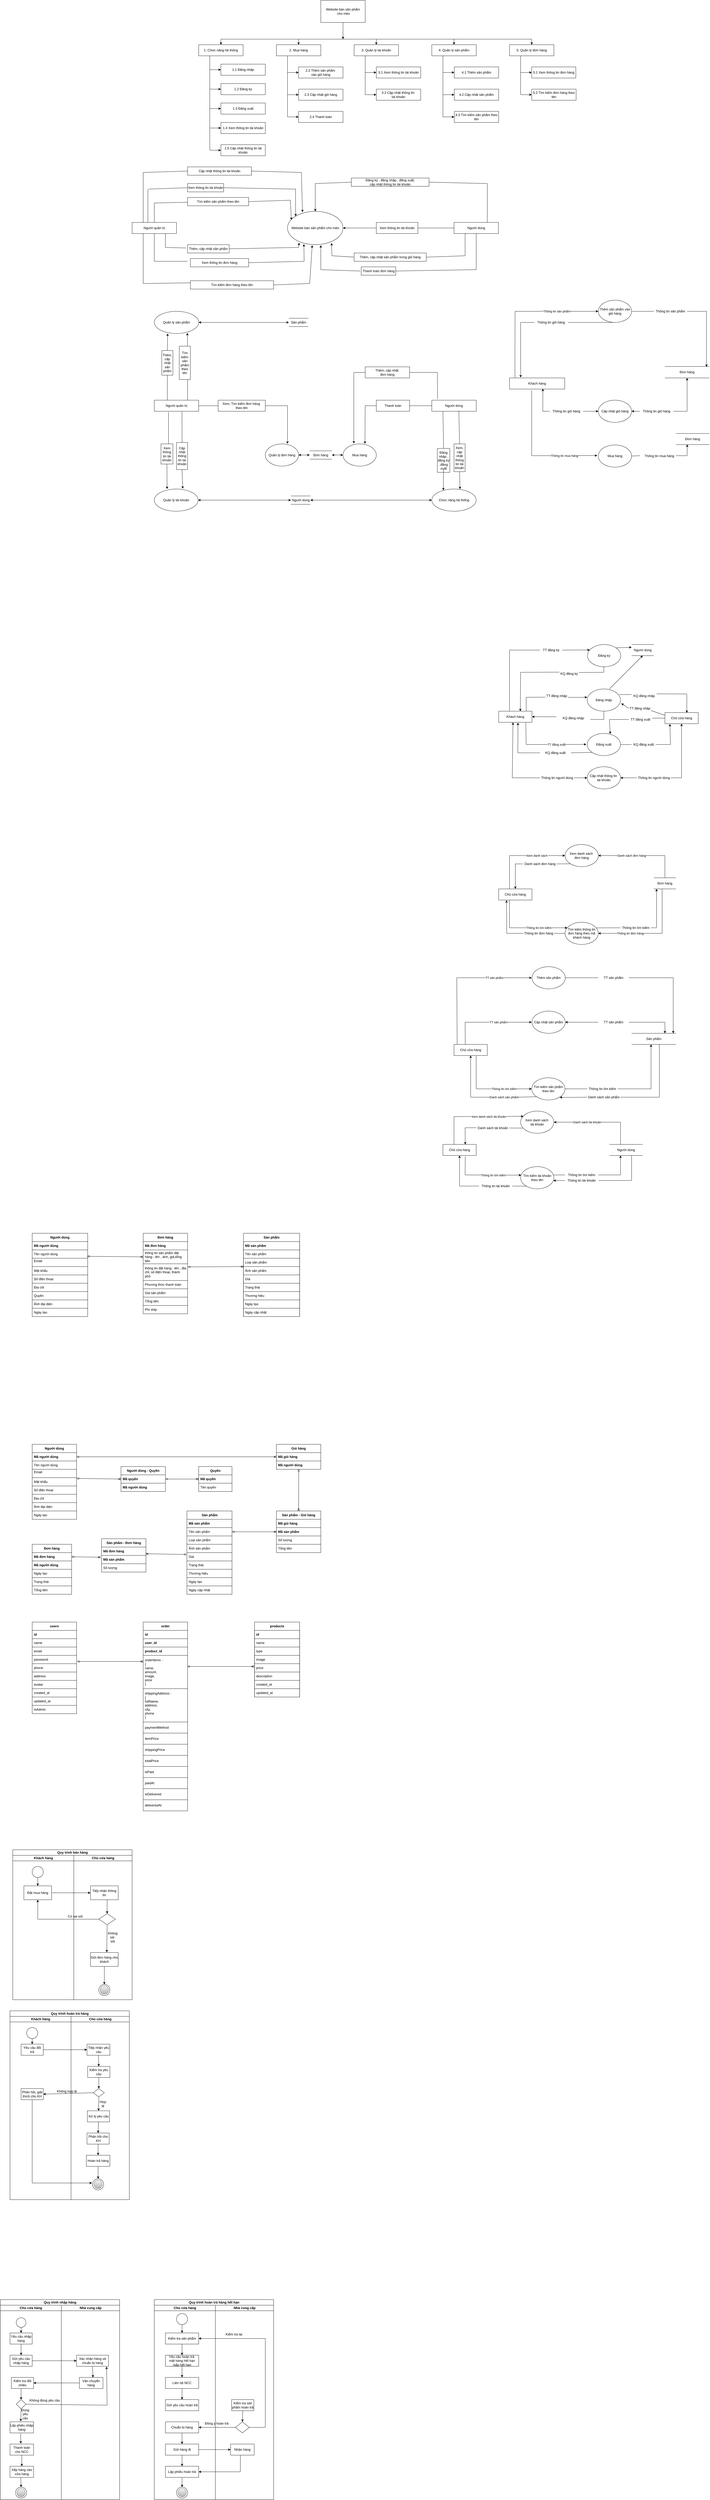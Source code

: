 <mxfile version="24.2.5" type="github">
  <diagram id="C5RBs43oDa-KdzZeNtuy" name="Page-1">
    <mxGraphModel dx="3328" dy="-423" grid="1" gridSize="10" guides="1" tooltips="1" connect="1" arrows="1" fold="1" page="1" pageScale="1" pageWidth="827" pageHeight="1169" math="0" shadow="0">
      <root>
        <mxCell id="WIyWlLk6GJQsqaUBKTNV-0" />
        <mxCell id="WIyWlLk6GJQsqaUBKTNV-1" parent="WIyWlLk6GJQsqaUBKTNV-0" />
        <mxCell id="xHxmoFjbufYu5VJIdYqy-1" value="Website bán sản phẩm&#xa; cho mèo" style="rounded=0;whiteSpace=wrap;html=1;strokeColor=default;" parent="WIyWlLk6GJQsqaUBKTNV-1" vertex="1">
          <mxGeometry x="160" y="1200" width="160" height="80" as="geometry" />
        </mxCell>
        <mxCell id="xHxmoFjbufYu5VJIdYqy-4" value="3. Quản lý tài khoản" style="rounded=0;whiteSpace=wrap;html=1;strokeColor=default;" parent="WIyWlLk6GJQsqaUBKTNV-1" vertex="1">
          <mxGeometry x="280" y="1360" width="160" height="40" as="geometry" />
        </mxCell>
        <mxCell id="xHxmoFjbufYu5VJIdYqy-5" value="4. Quản lý sản phẩm" style="rounded=0;whiteSpace=wrap;html=1;strokeColor=default;" parent="WIyWlLk6GJQsqaUBKTNV-1" vertex="1">
          <mxGeometry x="560" y="1360" width="160" height="40" as="geometry" />
        </mxCell>
        <mxCell id="xHxmoFjbufYu5VJIdYqy-7" value="5. Quản lý đơn hàng" style="rounded=0;whiteSpace=wrap;html=1;strokeColor=default;" parent="WIyWlLk6GJQsqaUBKTNV-1" vertex="1">
          <mxGeometry x="840" y="1360" width="160" height="40" as="geometry" />
        </mxCell>
        <mxCell id="xHxmoFjbufYu5VJIdYqy-10" value="1. Chức năng hệ thống" style="rounded=0;whiteSpace=wrap;html=1;strokeColor=default;" parent="WIyWlLk6GJQsqaUBKTNV-1" vertex="1">
          <mxGeometry x="-280" y="1360" width="160" height="40" as="geometry" />
        </mxCell>
        <mxCell id="xHxmoFjbufYu5VJIdYqy-12" value="2. Mua hàng" style="rounded=0;whiteSpace=wrap;html=1;strokeColor=default;" parent="WIyWlLk6GJQsqaUBKTNV-1" vertex="1">
          <mxGeometry y="1360" width="160" height="40" as="geometry" />
        </mxCell>
        <mxCell id="xHxmoFjbufYu5VJIdYqy-15" value="1.1 Đăng nhập" style="rounded=0;whiteSpace=wrap;html=1;strokeColor=default;" parent="WIyWlLk6GJQsqaUBKTNV-1" vertex="1">
          <mxGeometry x="-200" y="1430" width="160" height="40" as="geometry" />
        </mxCell>
        <mxCell id="xHxmoFjbufYu5VJIdYqy-16" value="1.2 Đăng ký" style="rounded=0;whiteSpace=wrap;html=1;strokeColor=default;" parent="WIyWlLk6GJQsqaUBKTNV-1" vertex="1">
          <mxGeometry x="-200" y="1500" width="160" height="40" as="geometry" />
        </mxCell>
        <mxCell id="xHxmoFjbufYu5VJIdYqy-17" value="1.3 Đăng xuất" style="rounded=0;whiteSpace=wrap;html=1;strokeColor=default;" parent="WIyWlLk6GJQsqaUBKTNV-1" vertex="1">
          <mxGeometry x="-200" y="1570" width="160" height="40" as="geometry" />
        </mxCell>
        <mxCell id="xHxmoFjbufYu5VJIdYqy-19" value="2.2 Thêm sản phẩm&amp;nbsp;&lt;div&gt;vào giỏ hàng&lt;/div&gt;" style="rounded=0;whiteSpace=wrap;html=1;strokeColor=default;" parent="WIyWlLk6GJQsqaUBKTNV-1" vertex="1">
          <mxGeometry x="80" y="1440" width="160" height="40" as="geometry" />
        </mxCell>
        <mxCell id="xHxmoFjbufYu5VJIdYqy-20" value="2.3 Cập nhật giỏ hàng" style="rounded=0;whiteSpace=wrap;html=1;strokeColor=default;" parent="WIyWlLk6GJQsqaUBKTNV-1" vertex="1">
          <mxGeometry x="80" y="1520" width="160" height="40" as="geometry" />
        </mxCell>
        <mxCell id="xHxmoFjbufYu5VJIdYqy-23" value="3.1 Xem thông tin tài khoản" style="rounded=0;whiteSpace=wrap;html=1;strokeColor=default;" parent="WIyWlLk6GJQsqaUBKTNV-1" vertex="1">
          <mxGeometry x="360" y="1440" width="160" height="40" as="geometry" />
        </mxCell>
        <mxCell id="xHxmoFjbufYu5VJIdYqy-24" value="3.2 Cập nhật thông tin&amp;nbsp;&lt;div&gt;tài khoản&lt;/div&gt;" style="rounded=0;whiteSpace=wrap;html=1;strokeColor=default;" parent="WIyWlLk6GJQsqaUBKTNV-1" vertex="1">
          <mxGeometry x="360" y="1520" width="160" height="40" as="geometry" />
        </mxCell>
        <mxCell id="xHxmoFjbufYu5VJIdYqy-30" value="4.1 Thêm sản phẩm" style="rounded=0;whiteSpace=wrap;html=1;strokeColor=default;" parent="WIyWlLk6GJQsqaUBKTNV-1" vertex="1">
          <mxGeometry x="641" y="1440" width="160" height="40" as="geometry" />
        </mxCell>
        <mxCell id="xHxmoFjbufYu5VJIdYqy-31" value="4.2 Cập nhật sản phẩm" style="rounded=0;whiteSpace=wrap;html=1;strokeColor=default;" parent="WIyWlLk6GJQsqaUBKTNV-1" vertex="1">
          <mxGeometry x="641" y="1520" width="160" height="40" as="geometry" />
        </mxCell>
        <mxCell id="xHxmoFjbufYu5VJIdYqy-32" value="4.3 Tìm kiếm sản phẩm theo tên" style="rounded=0;whiteSpace=wrap;html=1;strokeColor=default;" parent="WIyWlLk6GJQsqaUBKTNV-1" vertex="1">
          <mxGeometry x="641" y="1600" width="160" height="40" as="geometry" />
        </mxCell>
        <mxCell id="xHxmoFjbufYu5VJIdYqy-34" value="5.1 Xem thông tin đơn hàng" style="rounded=0;whiteSpace=wrap;html=1;strokeColor=default;" parent="WIyWlLk6GJQsqaUBKTNV-1" vertex="1">
          <mxGeometry x="920" y="1440" width="159" height="40" as="geometry" />
        </mxCell>
        <mxCell id="xHxmoFjbufYu5VJIdYqy-35" value="5.2 Tìm kiếm đơn hàng theo tên" style="rounded=0;whiteSpace=wrap;html=1;strokeColor=default;" parent="WIyWlLk6GJQsqaUBKTNV-1" vertex="1">
          <mxGeometry x="920" y="1520" width="160" height="40" as="geometry" />
        </mxCell>
        <mxCell id="xHxmoFjbufYu5VJIdYqy-39" value="" style="endArrow=classic;html=1;rounded=0;exitX=0.5;exitY=1;exitDx=0;exitDy=0;strokeColor=default;" parent="WIyWlLk6GJQsqaUBKTNV-1" source="xHxmoFjbufYu5VJIdYqy-1" edge="1">
          <mxGeometry width="50" height="50" relative="1" as="geometry">
            <mxPoint x="160" y="1370" as="sourcePoint" />
            <mxPoint x="240" y="1340" as="targetPoint" />
          </mxGeometry>
        </mxCell>
        <mxCell id="xHxmoFjbufYu5VJIdYqy-44" value="" style="endArrow=none;html=1;rounded=0;strokeColor=default;" parent="WIyWlLk6GJQsqaUBKTNV-1" edge="1">
          <mxGeometry width="50" height="50" relative="1" as="geometry">
            <mxPoint x="-200" y="1340" as="sourcePoint" />
            <mxPoint x="360" y="1340" as="targetPoint" />
          </mxGeometry>
        </mxCell>
        <mxCell id="xHxmoFjbufYu5VJIdYqy-45" value="" style="endArrow=classic;html=1;rounded=0;entryX=0.5;entryY=0;entryDx=0;entryDy=0;strokeColor=default;" parent="WIyWlLk6GJQsqaUBKTNV-1" target="xHxmoFjbufYu5VJIdYqy-10" edge="1">
          <mxGeometry width="50" height="50" relative="1" as="geometry">
            <mxPoint x="-200" y="1340" as="sourcePoint" />
            <mxPoint x="-240" y="1320" as="targetPoint" />
          </mxGeometry>
        </mxCell>
        <mxCell id="xHxmoFjbufYu5VJIdYqy-48" value="" style="endArrow=classic;html=1;rounded=0;entryX=0.5;entryY=0;entryDx=0;entryDy=0;strokeColor=default;" parent="WIyWlLk6GJQsqaUBKTNV-1" target="xHxmoFjbufYu5VJIdYqy-12" edge="1">
          <mxGeometry width="50" height="50" relative="1" as="geometry">
            <mxPoint x="80" y="1340" as="sourcePoint" />
            <mxPoint x="-240" y="1320" as="targetPoint" />
          </mxGeometry>
        </mxCell>
        <mxCell id="xHxmoFjbufYu5VJIdYqy-50" value="" style="endArrow=none;html=1;rounded=0;strokeColor=default;" parent="WIyWlLk6GJQsqaUBKTNV-1" edge="1">
          <mxGeometry width="50" height="50" relative="1" as="geometry">
            <mxPoint x="360" y="1340" as="sourcePoint" />
            <mxPoint x="920" y="1340" as="targetPoint" />
          </mxGeometry>
        </mxCell>
        <mxCell id="xHxmoFjbufYu5VJIdYqy-51" value="" style="endArrow=classic;html=1;rounded=0;entryX=0.5;entryY=0;entryDx=0;entryDy=0;strokeColor=default;" parent="WIyWlLk6GJQsqaUBKTNV-1" target="xHxmoFjbufYu5VJIdYqy-4" edge="1">
          <mxGeometry width="50" height="50" relative="1" as="geometry">
            <mxPoint x="360" y="1340" as="sourcePoint" />
            <mxPoint x="780" y="1320" as="targetPoint" />
          </mxGeometry>
        </mxCell>
        <mxCell id="xHxmoFjbufYu5VJIdYqy-54" value="" style="endArrow=classic;html=1;rounded=0;entryX=0.5;entryY=0;entryDx=0;entryDy=0;strokeColor=default;" parent="WIyWlLk6GJQsqaUBKTNV-1" target="xHxmoFjbufYu5VJIdYqy-5" edge="1">
          <mxGeometry width="50" height="50" relative="1" as="geometry">
            <mxPoint x="640" y="1340" as="sourcePoint" />
            <mxPoint x="780" y="1320" as="targetPoint" />
          </mxGeometry>
        </mxCell>
        <mxCell id="xHxmoFjbufYu5VJIdYqy-55" value="" style="endArrow=classic;html=1;rounded=0;entryX=0.5;entryY=0;entryDx=0;entryDy=0;strokeColor=default;" parent="WIyWlLk6GJQsqaUBKTNV-1" target="xHxmoFjbufYu5VJIdYqy-7" edge="1">
          <mxGeometry width="50" height="50" relative="1" as="geometry">
            <mxPoint x="920" y="1340" as="sourcePoint" />
            <mxPoint x="780" y="1320" as="targetPoint" />
          </mxGeometry>
        </mxCell>
        <mxCell id="xHxmoFjbufYu5VJIdYqy-57" value="" style="endArrow=none;html=1;rounded=0;strokeColor=default;exitX=0.25;exitY=1;exitDx=0;exitDy=0;" parent="WIyWlLk6GJQsqaUBKTNV-1" source="xHxmoFjbufYu5VJIdYqy-10" edge="1">
          <mxGeometry width="50" height="50" relative="1" as="geometry">
            <mxPoint x="-620" y="1440" as="sourcePoint" />
            <mxPoint x="-240" y="1740" as="targetPoint" />
          </mxGeometry>
        </mxCell>
        <mxCell id="xHxmoFjbufYu5VJIdYqy-58" value="" style="endArrow=classic;html=1;rounded=0;entryX=0;entryY=0.5;entryDx=0;entryDy=0;strokeColor=default;" parent="WIyWlLk6GJQsqaUBKTNV-1" target="xHxmoFjbufYu5VJIdYqy-15" edge="1">
          <mxGeometry width="50" height="50" relative="1" as="geometry">
            <mxPoint x="-240" y="1450" as="sourcePoint" />
            <mxPoint x="-450" y="1470" as="targetPoint" />
          </mxGeometry>
        </mxCell>
        <mxCell id="xHxmoFjbufYu5VJIdYqy-59" value="" style="endArrow=classic;html=1;rounded=0;entryX=0;entryY=0.5;entryDx=0;entryDy=0;strokeColor=default;" parent="WIyWlLk6GJQsqaUBKTNV-1" target="xHxmoFjbufYu5VJIdYqy-16" edge="1">
          <mxGeometry width="50" height="50" relative="1" as="geometry">
            <mxPoint x="-240" y="1520" as="sourcePoint" />
            <mxPoint x="-450" y="1470" as="targetPoint" />
          </mxGeometry>
        </mxCell>
        <mxCell id="xHxmoFjbufYu5VJIdYqy-60" value="" style="endArrow=classic;html=1;rounded=0;entryX=0;entryY=0.5;entryDx=0;entryDy=0;strokeColor=default;" parent="WIyWlLk6GJQsqaUBKTNV-1" target="xHxmoFjbufYu5VJIdYqy-17" edge="1">
          <mxGeometry width="50" height="50" relative="1" as="geometry">
            <mxPoint x="-240" y="1590" as="sourcePoint" />
            <mxPoint x="-450" y="1470" as="targetPoint" />
            <Array as="points">
              <mxPoint x="-220" y="1590" />
            </Array>
          </mxGeometry>
        </mxCell>
        <mxCell id="xHxmoFjbufYu5VJIdYqy-68" value="" style="endArrow=none;html=1;rounded=0;entryX=0.25;entryY=1;entryDx=0;entryDy=0;strokeColor=default;" parent="WIyWlLk6GJQsqaUBKTNV-1" target="xHxmoFjbufYu5VJIdYqy-12" edge="1">
          <mxGeometry width="50" height="50" relative="1" as="geometry">
            <mxPoint x="40" y="1620" as="sourcePoint" />
            <mxPoint x="98.72" y="1440.08" as="targetPoint" />
          </mxGeometry>
        </mxCell>
        <mxCell id="xHxmoFjbufYu5VJIdYqy-70" value="" style="endArrow=classic;html=1;rounded=0;entryX=0;entryY=0.5;entryDx=0;entryDy=0;strokeColor=default;" parent="WIyWlLk6GJQsqaUBKTNV-1" target="xHxmoFjbufYu5VJIdYqy-19" edge="1">
          <mxGeometry width="50" height="50" relative="1" as="geometry">
            <mxPoint x="40" y="1460" as="sourcePoint" />
            <mxPoint x="30" y="1520" as="targetPoint" />
          </mxGeometry>
        </mxCell>
        <mxCell id="xHxmoFjbufYu5VJIdYqy-71" value="" style="endArrow=classic;html=1;rounded=0;entryX=0;entryY=0.5;entryDx=0;entryDy=0;strokeColor=default;" parent="WIyWlLk6GJQsqaUBKTNV-1" target="xHxmoFjbufYu5VJIdYqy-20" edge="1">
          <mxGeometry width="50" height="50" relative="1" as="geometry">
            <mxPoint x="40" y="1540" as="sourcePoint" />
            <mxPoint x="30" y="1520" as="targetPoint" />
          </mxGeometry>
        </mxCell>
        <mxCell id="xHxmoFjbufYu5VJIdYqy-72" value="" style="endArrow=none;html=1;rounded=0;entryX=0.25;entryY=1;entryDx=0;entryDy=0;strokeColor=default;" parent="WIyWlLk6GJQsqaUBKTNV-1" target="xHxmoFjbufYu5VJIdYqy-4" edge="1">
          <mxGeometry width="50" height="50" relative="1" as="geometry">
            <mxPoint x="320" y="1540" as="sourcePoint" />
            <mxPoint x="315" y="1500" as="targetPoint" />
          </mxGeometry>
        </mxCell>
        <mxCell id="xHxmoFjbufYu5VJIdYqy-73" value="" style="endArrow=classic;html=1;rounded=0;entryX=0;entryY=0.5;entryDx=0;entryDy=0;strokeColor=default;" parent="WIyWlLk6GJQsqaUBKTNV-1" target="xHxmoFjbufYu5VJIdYqy-24" edge="1">
          <mxGeometry width="50" height="50" relative="1" as="geometry">
            <mxPoint x="320" y="1540" as="sourcePoint" />
            <mxPoint x="330" y="1540" as="targetPoint" />
          </mxGeometry>
        </mxCell>
        <mxCell id="xHxmoFjbufYu5VJIdYqy-74" value="" style="endArrow=classic;html=1;rounded=0;entryX=0;entryY=0.5;entryDx=0;entryDy=0;strokeColor=default;" parent="WIyWlLk6GJQsqaUBKTNV-1" target="xHxmoFjbufYu5VJIdYqy-23" edge="1">
          <mxGeometry width="50" height="50" relative="1" as="geometry">
            <mxPoint x="320" y="1460" as="sourcePoint" />
            <mxPoint x="330" y="1540" as="targetPoint" />
          </mxGeometry>
        </mxCell>
        <mxCell id="xHxmoFjbufYu5VJIdYqy-80" value="" style="endArrow=none;html=1;rounded=0;exitX=0.25;exitY=1;exitDx=0;exitDy=0;strokeColor=default;" parent="WIyWlLk6GJQsqaUBKTNV-1" source="xHxmoFjbufYu5VJIdYqy-5" edge="1">
          <mxGeometry width="50" height="50" relative="1" as="geometry">
            <mxPoint x="880" y="1490" as="sourcePoint" />
            <mxPoint x="600" y="1620" as="targetPoint" />
          </mxGeometry>
        </mxCell>
        <mxCell id="xHxmoFjbufYu5VJIdYqy-82" value="" style="endArrow=classic;html=1;rounded=0;entryX=0;entryY=0.5;entryDx=0;entryDy=0;strokeColor=default;" parent="WIyWlLk6GJQsqaUBKTNV-1" target="xHxmoFjbufYu5VJIdYqy-32" edge="1">
          <mxGeometry width="50" height="50" relative="1" as="geometry">
            <mxPoint x="600" y="1620" as="sourcePoint" />
            <mxPoint x="930" y="1710" as="targetPoint" />
          </mxGeometry>
        </mxCell>
        <mxCell id="xHxmoFjbufYu5VJIdYqy-83" value="" style="endArrow=classic;html=1;rounded=0;entryX=0;entryY=0.5;entryDx=0;entryDy=0;strokeColor=default;" parent="WIyWlLk6GJQsqaUBKTNV-1" target="xHxmoFjbufYu5VJIdYqy-30" edge="1">
          <mxGeometry width="50" height="50" relative="1" as="geometry">
            <mxPoint x="600" y="1460" as="sourcePoint" />
            <mxPoint x="930" y="1530" as="targetPoint" />
          </mxGeometry>
        </mxCell>
        <mxCell id="xHxmoFjbufYu5VJIdYqy-84" value="" style="endArrow=classic;html=1;rounded=0;entryX=0;entryY=0.5;entryDx=0;entryDy=0;strokeColor=default;" parent="WIyWlLk6GJQsqaUBKTNV-1" target="xHxmoFjbufYu5VJIdYqy-31" edge="1">
          <mxGeometry width="50" height="50" relative="1" as="geometry">
            <mxPoint x="600" y="1540" as="sourcePoint" />
            <mxPoint x="930" y="1530" as="targetPoint" />
          </mxGeometry>
        </mxCell>
        <mxCell id="xHxmoFjbufYu5VJIdYqy-85" value="" style="endArrow=none;html=1;rounded=0;exitX=0.25;exitY=1;exitDx=0;exitDy=0;strokeColor=default;" parent="WIyWlLk6GJQsqaUBKTNV-1" source="xHxmoFjbufYu5VJIdYqy-7" edge="1">
          <mxGeometry width="50" height="50" relative="1" as="geometry">
            <mxPoint x="1130" y="1500" as="sourcePoint" />
            <mxPoint x="880" y="1540" as="targetPoint" />
          </mxGeometry>
        </mxCell>
        <mxCell id="xHxmoFjbufYu5VJIdYqy-86" value="" style="endArrow=classic;html=1;rounded=0;entryX=0;entryY=0.5;entryDx=0;entryDy=0;strokeColor=default;" parent="WIyWlLk6GJQsqaUBKTNV-1" target="xHxmoFjbufYu5VJIdYqy-35" edge="1">
          <mxGeometry width="50" height="50" relative="1" as="geometry">
            <mxPoint x="880" y="1540" as="sourcePoint" />
            <mxPoint x="1180" y="1540" as="targetPoint" />
          </mxGeometry>
        </mxCell>
        <mxCell id="xHxmoFjbufYu5VJIdYqy-87" value="" style="endArrow=classic;html=1;rounded=0;entryX=0;entryY=0.5;entryDx=0;entryDy=0;strokeColor=default;" parent="WIyWlLk6GJQsqaUBKTNV-1" target="xHxmoFjbufYu5VJIdYqy-34" edge="1">
          <mxGeometry width="50" height="50" relative="1" as="geometry">
            <mxPoint x="880" y="1460" as="sourcePoint" />
            <mxPoint x="1080" y="1500" as="targetPoint" />
          </mxGeometry>
        </mxCell>
        <mxCell id="jqVSA10DXYwFzxkQNMTz-4" value="Website bán sản phẩm cho mèo" style="ellipse;whiteSpace=wrap;html=1;strokeColor=default;" parent="WIyWlLk6GJQsqaUBKTNV-1" vertex="1">
          <mxGeometry x="40" y="1960" width="200" height="120" as="geometry" />
        </mxCell>
        <mxCell id="jqVSA10DXYwFzxkQNMTz-5" value="Người quản trị" style="rounded=0;whiteSpace=wrap;html=1;strokeColor=default;" parent="WIyWlLk6GJQsqaUBKTNV-1" vertex="1">
          <mxGeometry x="-520" y="2000" width="160" height="40" as="geometry" />
        </mxCell>
        <mxCell id="jqVSA10DXYwFzxkQNMTz-7" value="Người dùng" style="rounded=0;whiteSpace=wrap;html=1;strokeColor=default;" parent="WIyWlLk6GJQsqaUBKTNV-1" vertex="1">
          <mxGeometry x="640" y="2000" width="160" height="40" as="geometry" />
        </mxCell>
        <mxCell id="jqVSA10DXYwFzxkQNMTz-9" value="Đăng ký , đăng nhập , đăng xuất,&lt;div&gt;cập nhật thông tin tài khoản&lt;/div&gt;" style="text;html=1;strokeColor=default;fillColor=none;align=center;verticalAlign=middle;whiteSpace=wrap;rounded=0;" parent="WIyWlLk6GJQsqaUBKTNV-1" vertex="1">
          <mxGeometry x="270" y="1840" width="280" height="30" as="geometry" />
        </mxCell>
        <mxCell id="jqVSA10DXYwFzxkQNMTz-12" value="Thêm, cập nhật sản phẩm trong giỏ hàng" style="text;html=1;strokeColor=default;fillColor=none;align=center;verticalAlign=middle;whiteSpace=wrap;rounded=0;" parent="WIyWlLk6GJQsqaUBKTNV-1" vertex="1">
          <mxGeometry x="280" y="2110" width="260" height="30" as="geometry" />
        </mxCell>
        <mxCell id="jqVSA10DXYwFzxkQNMTz-13" value="Thanh toán đơn hàng" style="text;html=1;strokeColor=default;fillColor=none;align=center;verticalAlign=middle;whiteSpace=wrap;rounded=0;" parent="WIyWlLk6GJQsqaUBKTNV-1" vertex="1">
          <mxGeometry x="305.5" y="2160" width="124.5" height="30" as="geometry" />
        </mxCell>
        <mxCell id="jqVSA10DXYwFzxkQNMTz-14" value="Cập nhật thông tin tài khoản" style="text;html=1;strokeColor=default;fillColor=none;align=center;verticalAlign=middle;whiteSpace=wrap;rounded=0;" parent="WIyWlLk6GJQsqaUBKTNV-1" vertex="1">
          <mxGeometry x="-320" y="1800" width="230" height="30" as="geometry" />
        </mxCell>
        <mxCell id="jqVSA10DXYwFzxkQNMTz-15" value="Xem thông tin tài khoản" style="text;html=1;strokeColor=default;fillColor=none;align=center;verticalAlign=middle;whiteSpace=wrap;rounded=0;" parent="WIyWlLk6GJQsqaUBKTNV-1" vertex="1">
          <mxGeometry x="-320" y="1860" width="130" height="30" as="geometry" />
        </mxCell>
        <mxCell id="jqVSA10DXYwFzxkQNMTz-16" value="Tìm kiếm sản phẩm theo tên" style="text;html=1;strokeColor=default;fillColor=none;align=center;verticalAlign=middle;whiteSpace=wrap;rounded=0;" parent="WIyWlLk6GJQsqaUBKTNV-1" vertex="1">
          <mxGeometry x="-320" y="1910" width="220" height="30" as="geometry" />
        </mxCell>
        <mxCell id="jqVSA10DXYwFzxkQNMTz-17" value="Thêm, cập nhật sản phẩm" style="text;html=1;strokeColor=default;fillColor=none;align=center;verticalAlign=middle;whiteSpace=wrap;rounded=0;" parent="WIyWlLk6GJQsqaUBKTNV-1" vertex="1">
          <mxGeometry x="-320" y="2080" width="150" height="30" as="geometry" />
        </mxCell>
        <mxCell id="jqVSA10DXYwFzxkQNMTz-18" value="Xem thông tin đơn hàng" style="text;html=1;strokeColor=default;fillColor=none;align=center;verticalAlign=middle;whiteSpace=wrap;rounded=0;" parent="WIyWlLk6GJQsqaUBKTNV-1" vertex="1">
          <mxGeometry x="-310" y="2130" width="210" height="30" as="geometry" />
        </mxCell>
        <mxCell id="jqVSA10DXYwFzxkQNMTz-19" value="Tìm kiếm đơn hàng theo tên" style="text;html=1;strokeColor=default;fillColor=none;align=center;verticalAlign=middle;whiteSpace=wrap;rounded=0;" parent="WIyWlLk6GJQsqaUBKTNV-1" vertex="1">
          <mxGeometry x="-310" y="2210" width="300" height="30" as="geometry" />
        </mxCell>
        <mxCell id="jqVSA10DXYwFzxkQNMTz-20" value="" style="endArrow=none;html=1;rounded=0;exitX=0.5;exitY=0;exitDx=0;exitDy=0;strokeColor=default;" parent="WIyWlLk6GJQsqaUBKTNV-1" source="jqVSA10DXYwFzxkQNMTz-5" edge="1">
          <mxGeometry width="50" height="50" relative="1" as="geometry">
            <mxPoint x="80" y="2040" as="sourcePoint" />
            <mxPoint x="-440" y="1930" as="targetPoint" />
          </mxGeometry>
        </mxCell>
        <mxCell id="jqVSA10DXYwFzxkQNMTz-21" value="" style="endArrow=none;html=1;rounded=0;strokeColor=default;" parent="WIyWlLk6GJQsqaUBKTNV-1" target="jqVSA10DXYwFzxkQNMTz-16" edge="1">
          <mxGeometry width="50" height="50" relative="1" as="geometry">
            <mxPoint x="-440" y="1930" as="sourcePoint" />
            <mxPoint x="-320" y="1933" as="targetPoint" />
          </mxGeometry>
        </mxCell>
        <mxCell id="jqVSA10DXYwFzxkQNMTz-22" value="" style="endArrow=none;html=1;rounded=0;exitX=1;exitY=0.5;exitDx=0;exitDy=0;strokeColor=default;" parent="WIyWlLk6GJQsqaUBKTNV-1" source="jqVSA10DXYwFzxkQNMTz-16" edge="1">
          <mxGeometry width="50" height="50" relative="1" as="geometry">
            <mxPoint x="80" y="2040" as="sourcePoint" />
            <mxPoint x="50" y="1920" as="targetPoint" />
          </mxGeometry>
        </mxCell>
        <mxCell id="jqVSA10DXYwFzxkQNMTz-23" value="" style="endArrow=classic;html=1;rounded=0;entryX=0.07;entryY=0.258;entryDx=0;entryDy=0;entryPerimeter=0;strokeColor=default;" parent="WIyWlLk6GJQsqaUBKTNV-1" target="jqVSA10DXYwFzxkQNMTz-4" edge="1">
          <mxGeometry width="50" height="50" relative="1" as="geometry">
            <mxPoint x="50" y="1920" as="sourcePoint" />
            <mxPoint x="120" y="1960" as="targetPoint" />
          </mxGeometry>
        </mxCell>
        <mxCell id="jqVSA10DXYwFzxkQNMTz-24" value="" style="endArrow=none;html=1;rounded=0;exitX=0.356;exitY=-0.025;exitDx=0;exitDy=0;exitPerimeter=0;strokeColor=default;" parent="WIyWlLk6GJQsqaUBKTNV-1" source="jqVSA10DXYwFzxkQNMTz-5" edge="1">
          <mxGeometry width="50" height="50" relative="1" as="geometry">
            <mxPoint x="80" y="2040" as="sourcePoint" />
            <mxPoint x="-463" y="1880" as="targetPoint" />
          </mxGeometry>
        </mxCell>
        <mxCell id="jqVSA10DXYwFzxkQNMTz-25" value="" style="endArrow=none;html=1;rounded=0;entryX=0;entryY=0.5;entryDx=0;entryDy=0;strokeColor=default;" parent="WIyWlLk6GJQsqaUBKTNV-1" target="jqVSA10DXYwFzxkQNMTz-15" edge="1">
          <mxGeometry width="50" height="50" relative="1" as="geometry">
            <mxPoint x="-460" y="1880" as="sourcePoint" />
            <mxPoint x="130" y="1990" as="targetPoint" />
          </mxGeometry>
        </mxCell>
        <mxCell id="jqVSA10DXYwFzxkQNMTz-26" value="" style="endArrow=none;html=1;rounded=0;exitX=1;exitY=0.5;exitDx=0;exitDy=0;strokeColor=default;" parent="WIyWlLk6GJQsqaUBKTNV-1" source="jqVSA10DXYwFzxkQNMTz-15" edge="1">
          <mxGeometry width="50" height="50" relative="1" as="geometry">
            <mxPoint x="80" y="2040" as="sourcePoint" />
            <mxPoint x="70" y="1880" as="targetPoint" />
          </mxGeometry>
        </mxCell>
        <mxCell id="jqVSA10DXYwFzxkQNMTz-27" value="" style="endArrow=classic;html=1;rounded=0;entryX=0;entryY=0;entryDx=0;entryDy=0;strokeColor=default;" parent="WIyWlLk6GJQsqaUBKTNV-1" target="jqVSA10DXYwFzxkQNMTz-4" edge="1">
          <mxGeometry width="50" height="50" relative="1" as="geometry">
            <mxPoint x="69" y="1880" as="sourcePoint" />
            <mxPoint x="130" y="1990" as="targetPoint" />
          </mxGeometry>
        </mxCell>
        <mxCell id="jqVSA10DXYwFzxkQNMTz-28" value="" style="endArrow=none;html=1;rounded=0;exitX=0.25;exitY=0;exitDx=0;exitDy=0;strokeColor=default;" parent="WIyWlLk6GJQsqaUBKTNV-1" source="jqVSA10DXYwFzxkQNMTz-5" edge="1">
          <mxGeometry width="50" height="50" relative="1" as="geometry">
            <mxPoint x="80" y="2040" as="sourcePoint" />
            <mxPoint x="-480" y="1820" as="targetPoint" />
          </mxGeometry>
        </mxCell>
        <mxCell id="jqVSA10DXYwFzxkQNMTz-29" value="" style="endArrow=none;html=1;rounded=0;entryX=0;entryY=0.5;entryDx=0;entryDy=0;strokeColor=default;" parent="WIyWlLk6GJQsqaUBKTNV-1" target="jqVSA10DXYwFzxkQNMTz-14" edge="1">
          <mxGeometry width="50" height="50" relative="1" as="geometry">
            <mxPoint x="-480" y="1820" as="sourcePoint" />
            <mxPoint x="130" y="1990" as="targetPoint" />
          </mxGeometry>
        </mxCell>
        <mxCell id="jqVSA10DXYwFzxkQNMTz-30" value="" style="endArrow=none;html=1;rounded=0;exitX=1;exitY=0.5;exitDx=0;exitDy=0;strokeColor=default;" parent="WIyWlLk6GJQsqaUBKTNV-1" source="jqVSA10DXYwFzxkQNMTz-14" edge="1">
          <mxGeometry width="50" height="50" relative="1" as="geometry">
            <mxPoint x="80" y="2040" as="sourcePoint" />
            <mxPoint x="90" y="1820" as="targetPoint" />
          </mxGeometry>
        </mxCell>
        <mxCell id="jqVSA10DXYwFzxkQNMTz-31" value="" style="endArrow=classic;html=1;rounded=0;entryX=0.27;entryY=0.025;entryDx=0;entryDy=0;entryPerimeter=0;strokeColor=default;" parent="WIyWlLk6GJQsqaUBKTNV-1" target="jqVSA10DXYwFzxkQNMTz-4" edge="1">
          <mxGeometry width="50" height="50" relative="1" as="geometry">
            <mxPoint x="90" y="1820" as="sourcePoint" />
            <mxPoint x="130" y="1990" as="targetPoint" />
          </mxGeometry>
        </mxCell>
        <mxCell id="jqVSA10DXYwFzxkQNMTz-32" value="" style="endArrow=none;html=1;rounded=0;exitX=0.75;exitY=1;exitDx=0;exitDy=0;strokeColor=default;" parent="WIyWlLk6GJQsqaUBKTNV-1" source="jqVSA10DXYwFzxkQNMTz-5" edge="1">
          <mxGeometry width="50" height="50" relative="1" as="geometry">
            <mxPoint x="80" y="2040" as="sourcePoint" />
            <mxPoint x="-400" y="2090" as="targetPoint" />
          </mxGeometry>
        </mxCell>
        <mxCell id="jqVSA10DXYwFzxkQNMTz-33" value="" style="endArrow=none;html=1;rounded=0;entryX=-0.035;entryY=0.4;entryDx=0;entryDy=0;entryPerimeter=0;strokeColor=default;" parent="WIyWlLk6GJQsqaUBKTNV-1" target="jqVSA10DXYwFzxkQNMTz-17" edge="1">
          <mxGeometry width="50" height="50" relative="1" as="geometry">
            <mxPoint x="-400" y="2090" as="sourcePoint" />
            <mxPoint x="130" y="1990" as="targetPoint" />
          </mxGeometry>
        </mxCell>
        <mxCell id="jqVSA10DXYwFzxkQNMTz-34" value="" style="endArrow=none;html=1;rounded=0;exitX=0.5;exitY=1;exitDx=0;exitDy=0;strokeColor=default;" parent="WIyWlLk6GJQsqaUBKTNV-1" source="jqVSA10DXYwFzxkQNMTz-5" edge="1">
          <mxGeometry width="50" height="50" relative="1" as="geometry">
            <mxPoint x="80" y="2040" as="sourcePoint" />
            <mxPoint x="-440" y="2140" as="targetPoint" />
          </mxGeometry>
        </mxCell>
        <mxCell id="jqVSA10DXYwFzxkQNMTz-35" value="" style="endArrow=none;html=1;rounded=0;strokeColor=default;" parent="WIyWlLk6GJQsqaUBKTNV-1" edge="1">
          <mxGeometry width="50" height="50" relative="1" as="geometry">
            <mxPoint x="-440" y="2140" as="sourcePoint" />
            <mxPoint x="-320" y="2140" as="targetPoint" />
          </mxGeometry>
        </mxCell>
        <mxCell id="jqVSA10DXYwFzxkQNMTz-36" value="" style="endArrow=none;html=1;rounded=0;exitX=0.25;exitY=1;exitDx=0;exitDy=0;strokeColor=default;" parent="WIyWlLk6GJQsqaUBKTNV-1" source="jqVSA10DXYwFzxkQNMTz-5" edge="1">
          <mxGeometry width="50" height="50" relative="1" as="geometry">
            <mxPoint x="80" y="2040" as="sourcePoint" />
            <mxPoint x="-480" y="2220" as="targetPoint" />
          </mxGeometry>
        </mxCell>
        <mxCell id="jqVSA10DXYwFzxkQNMTz-37" value="" style="endArrow=none;html=1;rounded=0;entryX=0;entryY=0.25;entryDx=0;entryDy=0;strokeColor=default;" parent="WIyWlLk6GJQsqaUBKTNV-1" target="jqVSA10DXYwFzxkQNMTz-19" edge="1">
          <mxGeometry width="50" height="50" relative="1" as="geometry">
            <mxPoint x="-480" y="2220" as="sourcePoint" />
            <mxPoint x="130" y="1990" as="targetPoint" />
          </mxGeometry>
        </mxCell>
        <mxCell id="jqVSA10DXYwFzxkQNMTz-38" value="" style="endArrow=none;html=1;rounded=0;exitX=1;exitY=0.5;exitDx=0;exitDy=0;strokeColor=default;" parent="WIyWlLk6GJQsqaUBKTNV-1" source="jqVSA10DXYwFzxkQNMTz-17" edge="1">
          <mxGeometry width="50" height="50" relative="1" as="geometry">
            <mxPoint x="80" y="2040" as="sourcePoint" />
            <mxPoint x="80" y="2090" as="targetPoint" />
          </mxGeometry>
        </mxCell>
        <mxCell id="jqVSA10DXYwFzxkQNMTz-39" value="" style="endArrow=none;html=1;rounded=0;exitX=1;exitY=0.5;exitDx=0;exitDy=0;strokeColor=default;" parent="WIyWlLk6GJQsqaUBKTNV-1" source="jqVSA10DXYwFzxkQNMTz-18" edge="1">
          <mxGeometry width="50" height="50" relative="1" as="geometry">
            <mxPoint x="80" y="2040" as="sourcePoint" />
            <mxPoint x="100" y="2140" as="targetPoint" />
          </mxGeometry>
        </mxCell>
        <mxCell id="jqVSA10DXYwFzxkQNMTz-40" value="" style="endArrow=none;html=1;rounded=0;exitX=1;exitY=0.5;exitDx=0;exitDy=0;strokeColor=default;" parent="WIyWlLk6GJQsqaUBKTNV-1" source="jqVSA10DXYwFzxkQNMTz-19" edge="1">
          <mxGeometry width="50" height="50" relative="1" as="geometry">
            <mxPoint x="80" y="2040" as="sourcePoint" />
            <mxPoint x="120" y="2220" as="targetPoint" />
          </mxGeometry>
        </mxCell>
        <mxCell id="jqVSA10DXYwFzxkQNMTz-41" value="" style="endArrow=classic;html=1;rounded=0;entryX=0.21;entryY=0.942;entryDx=0;entryDy=0;entryPerimeter=0;strokeColor=default;" parent="WIyWlLk6GJQsqaUBKTNV-1" target="jqVSA10DXYwFzxkQNMTz-4" edge="1">
          <mxGeometry width="50" height="50" relative="1" as="geometry">
            <mxPoint x="80" y="2090" as="sourcePoint" />
            <mxPoint x="130" y="1990" as="targetPoint" />
          </mxGeometry>
        </mxCell>
        <mxCell id="jqVSA10DXYwFzxkQNMTz-42" value="" style="endArrow=classic;html=1;rounded=0;entryX=0.295;entryY=0.983;entryDx=0;entryDy=0;entryPerimeter=0;strokeColor=default;" parent="WIyWlLk6GJQsqaUBKTNV-1" target="jqVSA10DXYwFzxkQNMTz-4" edge="1">
          <mxGeometry width="50" height="50" relative="1" as="geometry">
            <mxPoint x="100" y="2140" as="sourcePoint" />
            <mxPoint x="130" y="1990" as="targetPoint" />
          </mxGeometry>
        </mxCell>
        <mxCell id="jqVSA10DXYwFzxkQNMTz-43" value="" style="endArrow=classic;html=1;rounded=0;entryX=0.445;entryY=1.017;entryDx=0;entryDy=0;entryPerimeter=0;strokeColor=default;" parent="WIyWlLk6GJQsqaUBKTNV-1" target="jqVSA10DXYwFzxkQNMTz-4" edge="1">
          <mxGeometry width="50" height="50" relative="1" as="geometry">
            <mxPoint x="120" y="2220" as="sourcePoint" />
            <mxPoint x="130" y="1990" as="targetPoint" />
          </mxGeometry>
        </mxCell>
        <mxCell id="jqVSA10DXYwFzxkQNMTz-45" value="" style="endArrow=none;html=1;rounded=0;entryX=0;entryY=0.5;entryDx=0;entryDy=0;strokeColor=default;" parent="WIyWlLk6GJQsqaUBKTNV-1" target="jqVSA10DXYwFzxkQNMTz-9" edge="1">
          <mxGeometry width="50" height="50" relative="1" as="geometry">
            <mxPoint x="140" y="1860" as="sourcePoint" />
            <mxPoint x="130" y="1990" as="targetPoint" />
          </mxGeometry>
        </mxCell>
        <mxCell id="jqVSA10DXYwFzxkQNMTz-47" value="" style="endArrow=none;html=1;rounded=0;exitX=0;exitY=0.5;exitDx=0;exitDy=0;strokeColor=default;" parent="WIyWlLk6GJQsqaUBKTNV-1" source="jqVSA10DXYwFzxkQNMTz-12" edge="1">
          <mxGeometry width="50" height="50" relative="1" as="geometry">
            <mxPoint x="80" y="2040" as="sourcePoint" />
            <mxPoint x="200" y="2120" as="targetPoint" />
          </mxGeometry>
        </mxCell>
        <mxCell id="jqVSA10DXYwFzxkQNMTz-48" value="" style="endArrow=none;html=1;rounded=0;entryX=-0.034;entryY=0.5;entryDx=0;entryDy=0;entryPerimeter=0;strokeColor=default;" parent="WIyWlLk6GJQsqaUBKTNV-1" target="jqVSA10DXYwFzxkQNMTz-13" edge="1">
          <mxGeometry width="50" height="50" relative="1" as="geometry">
            <mxPoint x="160" y="2170" as="sourcePoint" />
            <mxPoint x="130" y="1990" as="targetPoint" />
          </mxGeometry>
        </mxCell>
        <mxCell id="jqVSA10DXYwFzxkQNMTz-49" value="" style="endArrow=none;html=1;rounded=0;entryX=1;entryY=0.5;entryDx=0;entryDy=0;strokeColor=default;" parent="WIyWlLk6GJQsqaUBKTNV-1" target="jqVSA10DXYwFzxkQNMTz-9" edge="1">
          <mxGeometry width="50" height="50" relative="1" as="geometry">
            <mxPoint x="760" y="1860" as="sourcePoint" />
            <mxPoint x="130" y="1990" as="targetPoint" />
          </mxGeometry>
        </mxCell>
        <mxCell id="jqVSA10DXYwFzxkQNMTz-50" value="" style="endArrow=none;html=1;rounded=0;entryX=0.75;entryY=0;entryDx=0;entryDy=0;strokeColor=default;" parent="WIyWlLk6GJQsqaUBKTNV-1" target="jqVSA10DXYwFzxkQNMTz-7" edge="1">
          <mxGeometry width="50" height="50" relative="1" as="geometry">
            <mxPoint x="760" y="1860" as="sourcePoint" />
            <mxPoint x="130" y="1990" as="targetPoint" />
          </mxGeometry>
        </mxCell>
        <mxCell id="jqVSA10DXYwFzxkQNMTz-57" value="" style="endArrow=classic;html=1;rounded=0;entryX=0.5;entryY=0;entryDx=0;entryDy=0;strokeColor=default;" parent="WIyWlLk6GJQsqaUBKTNV-1" target="jqVSA10DXYwFzxkQNMTz-4" edge="1">
          <mxGeometry width="50" height="50" relative="1" as="geometry">
            <mxPoint x="140" y="1860" as="sourcePoint" />
            <mxPoint x="130" y="1990" as="targetPoint" />
          </mxGeometry>
        </mxCell>
        <mxCell id="jqVSA10DXYwFzxkQNMTz-59" value="" style="endArrow=classic;html=1;rounded=0;entryX=0.795;entryY=0.95;entryDx=0;entryDy=0;entryPerimeter=0;strokeColor=default;" parent="WIyWlLk6GJQsqaUBKTNV-1" target="jqVSA10DXYwFzxkQNMTz-4" edge="1">
          <mxGeometry width="50" height="50" relative="1" as="geometry">
            <mxPoint x="200" y="2120" as="sourcePoint" />
            <mxPoint x="130" y="1990" as="targetPoint" />
          </mxGeometry>
        </mxCell>
        <mxCell id="jqVSA10DXYwFzxkQNMTz-60" value="" style="endArrow=classic;html=1;rounded=0;entryX=0.6;entryY=1.017;entryDx=0;entryDy=0;entryPerimeter=0;strokeColor=default;" parent="WIyWlLk6GJQsqaUBKTNV-1" target="jqVSA10DXYwFzxkQNMTz-4" edge="1">
          <mxGeometry width="50" height="50" relative="1" as="geometry">
            <mxPoint x="160" y="2170" as="sourcePoint" />
            <mxPoint x="130" y="1990" as="targetPoint" />
          </mxGeometry>
        </mxCell>
        <mxCell id="jqVSA10DXYwFzxkQNMTz-61" value="" style="endArrow=none;html=1;rounded=0;entryX=1;entryY=0.5;entryDx=0;entryDy=0;strokeColor=default;" parent="WIyWlLk6GJQsqaUBKTNV-1" target="jqVSA10DXYwFzxkQNMTz-12" edge="1">
          <mxGeometry width="50" height="50" relative="1" as="geometry">
            <mxPoint x="680" y="2120" as="sourcePoint" />
            <mxPoint x="130" y="1990" as="targetPoint" />
          </mxGeometry>
        </mxCell>
        <mxCell id="jqVSA10DXYwFzxkQNMTz-62" value="" style="endArrow=none;html=1;rounded=0;entryX=1;entryY=0.5;entryDx=0;entryDy=0;strokeColor=default;" parent="WIyWlLk6GJQsqaUBKTNV-1" target="jqVSA10DXYwFzxkQNMTz-13" edge="1">
          <mxGeometry width="50" height="50" relative="1" as="geometry">
            <mxPoint x="720" y="2170" as="sourcePoint" />
            <mxPoint x="130" y="1990" as="targetPoint" />
          </mxGeometry>
        </mxCell>
        <mxCell id="jqVSA10DXYwFzxkQNMTz-63" value="" style="endArrow=none;html=1;rounded=0;exitX=0.25;exitY=1;exitDx=0;exitDy=0;strokeColor=default;" parent="WIyWlLk6GJQsqaUBKTNV-1" source="jqVSA10DXYwFzxkQNMTz-7" edge="1">
          <mxGeometry width="50" height="50" relative="1" as="geometry">
            <mxPoint x="80" y="2040" as="sourcePoint" />
            <mxPoint x="680" y="2120" as="targetPoint" />
          </mxGeometry>
        </mxCell>
        <mxCell id="jqVSA10DXYwFzxkQNMTz-64" value="" style="endArrow=none;html=1;rounded=0;exitX=0.5;exitY=1;exitDx=0;exitDy=0;strokeColor=default;" parent="WIyWlLk6GJQsqaUBKTNV-1" source="jqVSA10DXYwFzxkQNMTz-7" edge="1">
          <mxGeometry width="50" height="50" relative="1" as="geometry">
            <mxPoint x="690" y="2050" as="sourcePoint" />
            <mxPoint x="720" y="2170" as="targetPoint" />
          </mxGeometry>
        </mxCell>
        <mxCell id="jqVSA10DXYwFzxkQNMTz-65" value="Chức năng hệ thống" style="ellipse;whiteSpace=wrap;html=1;strokeColor=default;" parent="WIyWlLk6GJQsqaUBKTNV-1" vertex="1">
          <mxGeometry x="560" y="2960" width="160" height="80" as="geometry" />
        </mxCell>
        <mxCell id="jqVSA10DXYwFzxkQNMTz-68" value="Mua hàng" style="ellipse;whiteSpace=wrap;html=1;strokeColor=default;" parent="WIyWlLk6GJQsqaUBKTNV-1" vertex="1">
          <mxGeometry x="240" y="2797.5" width="120" height="80" as="geometry" />
        </mxCell>
        <mxCell id="jqVSA10DXYwFzxkQNMTz-69" value="Người quản trị" style="rounded=0;whiteSpace=wrap;html=1;strokeColor=default;" parent="WIyWlLk6GJQsqaUBKTNV-1" vertex="1">
          <mxGeometry x="-440" y="2640" width="160" height="40" as="geometry" />
        </mxCell>
        <mxCell id="jqVSA10DXYwFzxkQNMTz-70" value="Người dùng" style="rounded=0;whiteSpace=wrap;html=1;strokeColor=default;" parent="WIyWlLk6GJQsqaUBKTNV-1" vertex="1">
          <mxGeometry x="560" y="2640" width="160" height="40" as="geometry" />
        </mxCell>
        <mxCell id="jqVSA10DXYwFzxkQNMTz-71" value="Quản lý tài khoản" style="ellipse;whiteSpace=wrap;html=1;strokeColor=default;" parent="WIyWlLk6GJQsqaUBKTNV-1" vertex="1">
          <mxGeometry x="-440" y="2960" width="158" height="80" as="geometry" />
        </mxCell>
        <mxCell id="jqVSA10DXYwFzxkQNMTz-73" value="Quản lý đơn hàng" style="ellipse;whiteSpace=wrap;html=1;strokeColor=default;" parent="WIyWlLk6GJQsqaUBKTNV-1" vertex="1">
          <mxGeometry x="-40" y="2797.5" width="120" height="80" as="geometry" />
        </mxCell>
        <mxCell id="jqVSA10DXYwFzxkQNMTz-74" value="Quản lý sản phẩm" style="ellipse;whiteSpace=wrap;html=1;strokeColor=default;" parent="WIyWlLk6GJQsqaUBKTNV-1" vertex="1">
          <mxGeometry x="-440" y="2320" width="160" height="80" as="geometry" />
        </mxCell>
        <mxCell id="jqVSA10DXYwFzxkQNMTz-79" value="Xem thông tin tài khoản" style="text;html=1;strokeColor=default;fillColor=none;align=center;verticalAlign=middle;whiteSpace=wrap;rounded=0;" parent="WIyWlLk6GJQsqaUBKTNV-1" vertex="1">
          <mxGeometry x="-416" y="2797.5" width="43" height="72.5" as="geometry" />
        </mxCell>
        <mxCell id="jqVSA10DXYwFzxkQNMTz-80" value="Đăng nhập , đăng ký ,đăng xuất" style="text;html=1;strokeColor=default;fillColor=none;align=center;verticalAlign=middle;whiteSpace=wrap;rounded=0;" parent="WIyWlLk6GJQsqaUBKTNV-1" vertex="1">
          <mxGeometry x="580" y="2813.75" width="45" height="86.25" as="geometry" />
        </mxCell>
        <mxCell id="jqVSA10DXYwFzxkQNMTz-81" value="Xem, cập nhật thông tin tài khoản" style="text;html=1;strokeColor=default;fillColor=none;align=center;verticalAlign=middle;whiteSpace=wrap;rounded=0;" parent="WIyWlLk6GJQsqaUBKTNV-1" vertex="1">
          <mxGeometry x="640" y="2797.5" width="40" height="100" as="geometry" />
        </mxCell>
        <mxCell id="jqVSA10DXYwFzxkQNMTz-102" value="" style="endArrow=none;html=1;rounded=0;entryX=1;entryY=1;entryDx=0;entryDy=0;exitX=0;exitY=1;exitDx=0;exitDy=0;strokeColor=default;" parent="WIyWlLk6GJQsqaUBKTNV-1" source="EGVxX4MbY_-xokejHmwN-1" target="EGVxX4MbY_-xokejHmwN-1" edge="1">
          <mxGeometry width="50" height="50" relative="1" as="geometry">
            <mxPoint x="60" y="3007.5" as="sourcePoint" />
            <mxPoint x="130" y="3007.5" as="targetPoint" />
          </mxGeometry>
        </mxCell>
        <mxCell id="jqVSA10DXYwFzxkQNMTz-104" value="" style="endArrow=classic;startArrow=classic;html=1;rounded=0;exitX=1;exitY=0.5;exitDx=0;exitDy=0;strokeColor=default;entryX=0;entryY=0.5;entryDx=0;entryDy=0;" parent="WIyWlLk6GJQsqaUBKTNV-1" source="jqVSA10DXYwFzxkQNMTz-71" target="EGVxX4MbY_-xokejHmwN-1" edge="1">
          <mxGeometry width="50" height="50" relative="1" as="geometry">
            <mxPoint x="-40" y="3080" as="sourcePoint" />
            <mxPoint x="30" y="2993" as="targetPoint" />
          </mxGeometry>
        </mxCell>
        <mxCell id="jqVSA10DXYwFzxkQNMTz-105" value="" style="endArrow=classic;startArrow=classic;html=1;rounded=0;exitX=0;exitY=0.5;exitDx=0;exitDy=0;entryX=1;entryY=0.5;entryDx=0;entryDy=0;strokeColor=default;" parent="WIyWlLk6GJQsqaUBKTNV-1" source="jqVSA10DXYwFzxkQNMTz-65" target="EGVxX4MbY_-xokejHmwN-1" edge="1">
          <mxGeometry width="50" height="50" relative="1" as="geometry">
            <mxPoint x="-40" y="3080" as="sourcePoint" />
            <mxPoint x="130" y="2992.5" as="targetPoint" />
          </mxGeometry>
        </mxCell>
        <mxCell id="jqVSA10DXYwFzxkQNMTz-106" value="" style="endArrow=none;html=1;rounded=0;entryX=0.25;entryY=1;entryDx=0;entryDy=0;exitX=0.5;exitY=0;exitDx=0;exitDy=0;strokeColor=default;" parent="WIyWlLk6GJQsqaUBKTNV-1" source="jqVSA10DXYwFzxkQNMTz-80" target="jqVSA10DXYwFzxkQNMTz-70" edge="1">
          <mxGeometry width="50" height="50" relative="1" as="geometry">
            <mxPoint x="180" y="3080" as="sourcePoint" />
            <mxPoint x="230" y="3030" as="targetPoint" />
          </mxGeometry>
        </mxCell>
        <mxCell id="jqVSA10DXYwFzxkQNMTz-107" value="" style="endArrow=classic;html=1;rounded=0;strokeColor=default;entryX=0.26;entryY=0.06;entryDx=0;entryDy=0;entryPerimeter=0;" parent="WIyWlLk6GJQsqaUBKTNV-1" target="jqVSA10DXYwFzxkQNMTz-65" edge="1">
          <mxGeometry width="50" height="50" relative="1" as="geometry">
            <mxPoint x="602" y="2890" as="sourcePoint" />
            <mxPoint x="640" y="2960" as="targetPoint" />
          </mxGeometry>
        </mxCell>
        <mxCell id="jqVSA10DXYwFzxkQNMTz-108" value="" style="endArrow=none;html=1;rounded=0;entryX=0.609;entryY=0.965;entryDx=0;entryDy=0;exitX=0.5;exitY=0;exitDx=0;exitDy=0;entryPerimeter=0;strokeColor=default;" parent="WIyWlLk6GJQsqaUBKTNV-1" source="jqVSA10DXYwFzxkQNMTz-81" target="jqVSA10DXYwFzxkQNMTz-70" edge="1">
          <mxGeometry width="50" height="50" relative="1" as="geometry">
            <mxPoint x="615" y="2824" as="sourcePoint" />
            <mxPoint x="610" y="2690" as="targetPoint" />
          </mxGeometry>
        </mxCell>
        <mxCell id="jqVSA10DXYwFzxkQNMTz-109" value="" style="endArrow=classic;html=1;rounded=0;exitX=0.5;exitY=1;exitDx=0;exitDy=0;entryX=0.635;entryY=0.006;entryDx=0;entryDy=0;entryPerimeter=0;strokeColor=default;" parent="WIyWlLk6GJQsqaUBKTNV-1" source="jqVSA10DXYwFzxkQNMTz-81" target="jqVSA10DXYwFzxkQNMTz-65" edge="1">
          <mxGeometry width="50" height="50" relative="1" as="geometry">
            <mxPoint x="615" y="2891" as="sourcePoint" />
            <mxPoint x="615" y="2960" as="targetPoint" />
          </mxGeometry>
        </mxCell>
        <mxCell id="jqVSA10DXYwFzxkQNMTz-111" value="" style="endArrow=none;html=1;rounded=0;entryX=1;entryY=1;entryDx=0;entryDy=0;exitX=0;exitY=1;exitDx=0;exitDy=0;strokeColor=default;" parent="WIyWlLk6GJQsqaUBKTNV-1" source="EGVxX4MbY_-xokejHmwN-0" target="EGVxX4MbY_-xokejHmwN-0" edge="1">
          <mxGeometry width="50" height="50" relative="1" as="geometry">
            <mxPoint x="60" y="2870" as="sourcePoint" />
            <mxPoint x="130" y="2870" as="targetPoint" />
          </mxGeometry>
        </mxCell>
        <mxCell id="jqVSA10DXYwFzxkQNMTz-112" value="" style="endArrow=none;html=1;rounded=0;entryX=1;entryY=1;entryDx=0;entryDy=0;exitX=0;exitY=1;exitDx=0;exitDy=0;strokeColor=default;" parent="WIyWlLk6GJQsqaUBKTNV-1" edge="1">
          <mxGeometry width="50" height="50" relative="1" as="geometry">
            <mxPoint x="45" y="2375" as="sourcePoint" />
            <mxPoint x="115" y="2375" as="targetPoint" />
          </mxGeometry>
        </mxCell>
        <mxCell id="jqVSA10DXYwFzxkQNMTz-113" value="" style="endArrow=none;html=1;rounded=0;entryX=1;entryY=0;entryDx=0;entryDy=0;exitX=0;exitY=0;exitDx=0;exitDy=0;strokeColor=default;" parent="WIyWlLk6GJQsqaUBKTNV-1" edge="1">
          <mxGeometry width="50" height="50" relative="1" as="geometry">
            <mxPoint x="45" y="2345" as="sourcePoint" />
            <mxPoint x="115" y="2345" as="targetPoint" />
          </mxGeometry>
        </mxCell>
        <mxCell id="jqVSA10DXYwFzxkQNMTz-114" value="" style="endArrow=classic;startArrow=classic;html=1;rounded=0;exitX=1;exitY=0.5;exitDx=0;exitDy=0;entryX=0;entryY=0.5;entryDx=0;entryDy=0;strokeColor=default;" parent="WIyWlLk6GJQsqaUBKTNV-1" source="jqVSA10DXYwFzxkQNMTz-74" edge="1">
          <mxGeometry width="50" height="50" relative="1" as="geometry">
            <mxPoint x="-310" y="3003" as="sourcePoint" />
            <mxPoint x="45" y="2360" as="targetPoint" />
          </mxGeometry>
        </mxCell>
        <mxCell id="jqVSA10DXYwFzxkQNMTz-120" value="Thêm, cập nhật sản phẩm" style="text;html=1;strokeColor=default;fillColor=none;align=center;verticalAlign=middle;whiteSpace=wrap;rounded=0;" parent="WIyWlLk6GJQsqaUBKTNV-1" vertex="1">
          <mxGeometry x="-413" y="2461.25" width="40" height="88.75" as="geometry" />
        </mxCell>
        <mxCell id="jqVSA10DXYwFzxkQNMTz-121" value="Tìm kiếm sản phẩm theo tên" style="text;html=1;strokeColor=default;fillColor=none;align=center;verticalAlign=middle;whiteSpace=wrap;rounded=0;" parent="WIyWlLk6GJQsqaUBKTNV-1" vertex="1">
          <mxGeometry x="-350" y="2445.63" width="40" height="120" as="geometry" />
        </mxCell>
        <mxCell id="jqVSA10DXYwFzxkQNMTz-134" value="Xem, Tìm kiếm đơn hàng&amp;nbsp;&lt;div&gt;theo tên&lt;/div&gt;" style="text;html=1;strokeColor=default;fillColor=none;align=center;verticalAlign=middle;whiteSpace=wrap;rounded=0;" parent="WIyWlLk6GJQsqaUBKTNV-1" vertex="1">
          <mxGeometry x="-210" y="2640" width="170" height="40" as="geometry" />
        </mxCell>
        <mxCell id="jqVSA10DXYwFzxkQNMTz-135" value="Thêm, cập nhật&amp;nbsp;&lt;div&gt;đơn hàng&lt;/div&gt;" style="text;html=1;strokeColor=default;fillColor=none;align=center;verticalAlign=middle;whiteSpace=wrap;rounded=0;" parent="WIyWlLk6GJQsqaUBKTNV-1" vertex="1">
          <mxGeometry x="320" y="2520" width="160" height="40" as="geometry" />
        </mxCell>
        <mxCell id="jqVSA10DXYwFzxkQNMTz-136" value="Thanh toán" style="text;html=1;strokeColor=default;fillColor=none;align=center;verticalAlign=middle;whiteSpace=wrap;rounded=0;" parent="WIyWlLk6GJQsqaUBKTNV-1" vertex="1">
          <mxGeometry x="360" y="2640" width="120" height="40" as="geometry" />
        </mxCell>
        <mxCell id="jqVSA10DXYwFzxkQNMTz-152" value="Người dùng" style="swimlane;childLayout=stackLayout;horizontal=1;startSize=30;horizontalStack=0;resizeParent=1;resizeParentMax=0;resizeLast=0;collapsible=1;marginBottom=0;whiteSpace=wrap;html=1;strokeColor=default;" parent="WIyWlLk6GJQsqaUBKTNV-1" vertex="1">
          <mxGeometry x="-880" y="5640" width="200" height="300" as="geometry" />
        </mxCell>
        <mxCell id="jqVSA10DXYwFzxkQNMTz-153" value="&lt;b&gt;Mã người dùng&lt;/b&gt;" style="text;strokeColor=default;fillColor=none;align=left;verticalAlign=middle;spacingLeft=4;spacingRight=4;overflow=hidden;points=[[0,0.5],[1,0.5]];portConstraint=eastwest;rotatable=0;whiteSpace=wrap;html=1;" parent="jqVSA10DXYwFzxkQNMTz-152" vertex="1">
          <mxGeometry y="30" width="200" height="30" as="geometry" />
        </mxCell>
        <mxCell id="jqVSA10DXYwFzxkQNMTz-154" value="Tên người dùng" style="text;strokeColor=default;fillColor=none;align=left;verticalAlign=middle;spacingLeft=4;spacingRight=4;overflow=hidden;points=[[0,0.5],[1,0.5]];portConstraint=eastwest;rotatable=0;whiteSpace=wrap;html=1;" parent="jqVSA10DXYwFzxkQNMTz-152" vertex="1">
          <mxGeometry y="60" width="200" height="30" as="geometry" />
        </mxCell>
        <mxCell id="jqVSA10DXYwFzxkQNMTz-155" value="Email&#xa;" style="text;strokeColor=default;fillColor=none;align=left;verticalAlign=middle;spacingLeft=4;spacingRight=4;overflow=hidden;points=[[0,0.5],[1,0.5]];portConstraint=eastwest;rotatable=0;whiteSpace=wrap;html=1;" parent="jqVSA10DXYwFzxkQNMTz-152" vertex="1">
          <mxGeometry y="90" width="200" height="30" as="geometry" />
        </mxCell>
        <mxCell id="jqVSA10DXYwFzxkQNMTz-156" value="Mật khẩu" style="text;strokeColor=default;fillColor=none;align=left;verticalAlign=middle;spacingLeft=4;spacingRight=4;overflow=hidden;points=[[0,0.5],[1,0.5]];portConstraint=eastwest;rotatable=0;whiteSpace=wrap;html=1;" parent="jqVSA10DXYwFzxkQNMTz-152" vertex="1">
          <mxGeometry y="120" width="200" height="30" as="geometry" />
        </mxCell>
        <mxCell id="jqVSA10DXYwFzxkQNMTz-157" value="Số điện thoại" style="text;strokeColor=default;fillColor=none;align=left;verticalAlign=middle;spacingLeft=4;spacingRight=4;overflow=hidden;points=[[0,0.5],[1,0.5]];portConstraint=eastwest;rotatable=0;whiteSpace=wrap;html=1;" parent="jqVSA10DXYwFzxkQNMTz-152" vertex="1">
          <mxGeometry y="150" width="200" height="30" as="geometry" />
        </mxCell>
        <mxCell id="jqVSA10DXYwFzxkQNMTz-158" value="Địa chỉ" style="text;strokeColor=default;fillColor=none;align=left;verticalAlign=middle;spacingLeft=4;spacingRight=4;overflow=hidden;points=[[0,0.5],[1,0.5]];portConstraint=eastwest;rotatable=0;whiteSpace=wrap;html=1;" parent="jqVSA10DXYwFzxkQNMTz-152" vertex="1">
          <mxGeometry y="180" width="200" height="30" as="geometry" />
        </mxCell>
        <mxCell id="jqVSA10DXYwFzxkQNMTz-159" value="Quyền" style="text;strokeColor=default;fillColor=none;align=left;verticalAlign=middle;spacingLeft=4;spacingRight=4;overflow=hidden;points=[[0,0.5],[1,0.5]];portConstraint=eastwest;rotatable=0;whiteSpace=wrap;html=1;" parent="jqVSA10DXYwFzxkQNMTz-152" vertex="1">
          <mxGeometry y="210" width="200" height="30" as="geometry" />
        </mxCell>
        <mxCell id="jqVSA10DXYwFzxkQNMTz-160" value="Ảnh đại diện" style="text;strokeColor=default;fillColor=none;align=left;verticalAlign=middle;spacingLeft=4;spacingRight=4;overflow=hidden;points=[[0,0.5],[1,0.5]];portConstraint=eastwest;rotatable=0;whiteSpace=wrap;html=1;" parent="jqVSA10DXYwFzxkQNMTz-152" vertex="1">
          <mxGeometry y="240" width="200" height="30" as="geometry" />
        </mxCell>
        <mxCell id="jqVSA10DXYwFzxkQNMTz-161" value="Ngày tạo" style="text;strokeColor=default;fillColor=none;align=left;verticalAlign=middle;spacingLeft=4;spacingRight=4;overflow=hidden;points=[[0,0.5],[1,0.5]];portConstraint=eastwest;rotatable=0;whiteSpace=wrap;html=1;" parent="jqVSA10DXYwFzxkQNMTz-152" vertex="1">
          <mxGeometry y="270" width="200" height="30" as="geometry" />
        </mxCell>
        <mxCell id="jqVSA10DXYwFzxkQNMTz-162" value="Sản phẩm" style="swimlane;childLayout=stackLayout;horizontal=1;startSize=30;horizontalStack=0;resizeParent=1;resizeParentMax=0;resizeLast=0;collapsible=1;marginBottom=0;whiteSpace=wrap;html=1;strokeColor=default;" parent="WIyWlLk6GJQsqaUBKTNV-1" vertex="1">
          <mxGeometry x="-118.75" y="5640" width="202.5" height="300" as="geometry" />
        </mxCell>
        <mxCell id="jqVSA10DXYwFzxkQNMTz-163" value="&lt;b&gt;Mã sản phẩm&#x9;&lt;/b&gt;" style="text;strokeColor=default;fillColor=none;align=left;verticalAlign=middle;spacingLeft=4;spacingRight=4;overflow=hidden;points=[[0,0.5],[1,0.5]];portConstraint=eastwest;rotatable=0;whiteSpace=wrap;html=1;" parent="jqVSA10DXYwFzxkQNMTz-162" vertex="1">
          <mxGeometry y="30" width="202.5" height="30" as="geometry" />
        </mxCell>
        <mxCell id="jqVSA10DXYwFzxkQNMTz-164" value="Tên sản phẩm" style="text;strokeColor=default;fillColor=none;align=left;verticalAlign=middle;spacingLeft=4;spacingRight=4;overflow=hidden;points=[[0,0.5],[1,0.5]];portConstraint=eastwest;rotatable=0;whiteSpace=wrap;html=1;" parent="jqVSA10DXYwFzxkQNMTz-162" vertex="1">
          <mxGeometry y="60" width="202.5" height="30" as="geometry" />
        </mxCell>
        <mxCell id="jqVSA10DXYwFzxkQNMTz-165" value="Loại sản phẩm" style="text;strokeColor=default;fillColor=none;align=left;verticalAlign=middle;spacingLeft=4;spacingRight=4;overflow=hidden;points=[[0,0.5],[1,0.5]];portConstraint=eastwest;rotatable=0;whiteSpace=wrap;html=1;" parent="jqVSA10DXYwFzxkQNMTz-162" vertex="1">
          <mxGeometry y="90" width="202.5" height="30" as="geometry" />
        </mxCell>
        <mxCell id="jqVSA10DXYwFzxkQNMTz-166" value="Ảnh sản phẩm" style="text;strokeColor=default;fillColor=none;align=left;verticalAlign=middle;spacingLeft=4;spacingRight=4;overflow=hidden;points=[[0,0.5],[1,0.5]];portConstraint=eastwest;rotatable=0;whiteSpace=wrap;html=1;" parent="jqVSA10DXYwFzxkQNMTz-162" vertex="1">
          <mxGeometry y="120" width="202.5" height="30" as="geometry" />
        </mxCell>
        <mxCell id="jqVSA10DXYwFzxkQNMTz-167" value="Giá" style="text;strokeColor=default;fillColor=none;align=left;verticalAlign=middle;spacingLeft=4;spacingRight=4;overflow=hidden;points=[[0,0.5],[1,0.5]];portConstraint=eastwest;rotatable=0;whiteSpace=wrap;html=1;" parent="jqVSA10DXYwFzxkQNMTz-162" vertex="1">
          <mxGeometry y="150" width="202.5" height="30" as="geometry" />
        </mxCell>
        <mxCell id="MvcftapaALMqvyRQ29Cg-7" value="Trạng thái" style="text;strokeColor=default;fillColor=none;align=left;verticalAlign=middle;spacingLeft=4;spacingRight=4;overflow=hidden;points=[[0,0.5],[1,0.5]];portConstraint=eastwest;rotatable=0;whiteSpace=wrap;html=1;" parent="jqVSA10DXYwFzxkQNMTz-162" vertex="1">
          <mxGeometry y="180" width="202.5" height="30" as="geometry" />
        </mxCell>
        <mxCell id="MvcftapaALMqvyRQ29Cg-8" value="Thương hiệu" style="text;strokeColor=default;fillColor=none;align=left;verticalAlign=middle;spacingLeft=4;spacingRight=4;overflow=hidden;points=[[0,0.5],[1,0.5]];portConstraint=eastwest;rotatable=0;whiteSpace=wrap;html=1;" parent="jqVSA10DXYwFzxkQNMTz-162" vertex="1">
          <mxGeometry y="210" width="202.5" height="30" as="geometry" />
        </mxCell>
        <mxCell id="MvcftapaALMqvyRQ29Cg-9" value="Ngày tạo" style="text;strokeColor=default;fillColor=none;align=left;verticalAlign=middle;spacingLeft=4;spacingRight=4;overflow=hidden;points=[[0,0.5],[1,0.5]];portConstraint=eastwest;rotatable=0;whiteSpace=wrap;html=1;" parent="jqVSA10DXYwFzxkQNMTz-162" vertex="1">
          <mxGeometry y="240" width="202.5" height="30" as="geometry" />
        </mxCell>
        <mxCell id="MvcftapaALMqvyRQ29Cg-10" value="Ngày cập nhật" style="text;strokeColor=default;fillColor=none;align=left;verticalAlign=middle;spacingLeft=4;spacingRight=4;overflow=hidden;points=[[0,0.5],[1,0.5]];portConstraint=eastwest;rotatable=0;whiteSpace=wrap;html=1;" parent="jqVSA10DXYwFzxkQNMTz-162" vertex="1">
          <mxGeometry y="270" width="202.5" height="30" as="geometry" />
        </mxCell>
        <mxCell id="jqVSA10DXYwFzxkQNMTz-180" value="Đơn hàng" style="swimlane;childLayout=stackLayout;horizontal=1;startSize=30;horizontalStack=0;resizeParent=1;resizeParentMax=0;resizeLast=0;collapsible=1;marginBottom=0;whiteSpace=wrap;html=1;strokeColor=default;" parent="WIyWlLk6GJQsqaUBKTNV-1" vertex="1">
          <mxGeometry x="-480" y="5640" width="160" height="290" as="geometry" />
        </mxCell>
        <mxCell id="jqVSA10DXYwFzxkQNMTz-181" value="&lt;b&gt;Mã đơn hàng&lt;/b&gt;" style="text;strokeColor=default;fillColor=none;align=left;verticalAlign=middle;spacingLeft=4;spacingRight=4;overflow=hidden;points=[[0,0.5],[1,0.5]];portConstraint=eastwest;rotatable=0;whiteSpace=wrap;html=1;" parent="jqVSA10DXYwFzxkQNMTz-180" vertex="1">
          <mxGeometry y="30" width="160" height="30" as="geometry" />
        </mxCell>
        <mxCell id="jqVSA10DXYwFzxkQNMTz-182" value="thông tin sản phẩm đặt hàng : tên , ảnh, giá,tổng tiền" style="text;strokeColor=default;fillColor=none;align=left;verticalAlign=middle;spacingLeft=4;spacingRight=4;overflow=hidden;points=[[0,0.5],[1,0.5]];portConstraint=eastwest;rotatable=0;whiteSpace=wrap;html=1;" parent="jqVSA10DXYwFzxkQNMTz-180" vertex="1">
          <mxGeometry y="60" width="160" height="50" as="geometry" />
        </mxCell>
        <mxCell id="jqVSA10DXYwFzxkQNMTz-183" value="thông tin đặt hàng : tên , địa chỉ, số điện thoại, thành phố" style="text;strokeColor=default;fillColor=none;align=left;verticalAlign=middle;spacingLeft=4;spacingRight=4;overflow=hidden;points=[[0,0.5],[1,0.5]];portConstraint=eastwest;rotatable=0;whiteSpace=wrap;html=1;" parent="jqVSA10DXYwFzxkQNMTz-180" vertex="1">
          <mxGeometry y="110" width="160" height="60" as="geometry" />
        </mxCell>
        <mxCell id="jqVSA10DXYwFzxkQNMTz-184" value="Phương thức thanh toán" style="text;strokeColor=default;fillColor=none;align=left;verticalAlign=middle;spacingLeft=4;spacingRight=4;overflow=hidden;points=[[0,0.5],[1,0.5]];portConstraint=eastwest;rotatable=0;whiteSpace=wrap;html=1;" parent="jqVSA10DXYwFzxkQNMTz-180" vertex="1">
          <mxGeometry y="170" width="160" height="30" as="geometry" />
        </mxCell>
        <mxCell id="QDqXDAVluF6ulaa9LLfg-151" value="Giá sản phẩm&lt;span style=&quot;white-space: pre;&quot;&gt;&#x9;&lt;/span&gt;" style="text;strokeColor=default;fillColor=none;align=left;verticalAlign=middle;spacingLeft=4;spacingRight=4;overflow=hidden;points=[[0,0.5],[1,0.5]];portConstraint=eastwest;rotatable=0;whiteSpace=wrap;html=1;" parent="jqVSA10DXYwFzxkQNMTz-180" vertex="1">
          <mxGeometry y="200" width="160" height="30" as="geometry" />
        </mxCell>
        <mxCell id="QDqXDAVluF6ulaa9LLfg-152" value="Tổng tiền" style="text;strokeColor=default;fillColor=none;align=left;verticalAlign=middle;spacingLeft=4;spacingRight=4;overflow=hidden;points=[[0,0.5],[1,0.5]];portConstraint=eastwest;rotatable=0;whiteSpace=wrap;html=1;" parent="jqVSA10DXYwFzxkQNMTz-180" vertex="1">
          <mxGeometry y="230" width="160" height="30" as="geometry" />
        </mxCell>
        <mxCell id="QDqXDAVluF6ulaa9LLfg-153" value="Phí ship" style="text;strokeColor=default;fillColor=none;align=left;verticalAlign=middle;spacingLeft=4;spacingRight=4;overflow=hidden;points=[[0,0.5],[1,0.5]];portConstraint=eastwest;rotatable=0;whiteSpace=wrap;html=1;" parent="jqVSA10DXYwFzxkQNMTz-180" vertex="1">
          <mxGeometry y="260" width="160" height="30" as="geometry" />
        </mxCell>
        <mxCell id="EGVxX4MbY_-xokejHmwN-0" value="Đơn hàng" style="text;html=1;align=center;verticalAlign=middle;whiteSpace=wrap;rounded=0;" parent="WIyWlLk6GJQsqaUBKTNV-1" vertex="1">
          <mxGeometry x="120" y="2822.5" width="80" height="30" as="geometry" />
        </mxCell>
        <mxCell id="EGVxX4MbY_-xokejHmwN-1" value="Người dùng" style="text;html=1;align=center;verticalAlign=middle;whiteSpace=wrap;rounded=0;" parent="WIyWlLk6GJQsqaUBKTNV-1" vertex="1">
          <mxGeometry x="52.5" y="2985" width="70" height="30" as="geometry" />
        </mxCell>
        <mxCell id="EGVxX4MbY_-xokejHmwN-2" value="" style="endArrow=none;html=1;rounded=0;exitX=0;exitY=0;exitDx=0;exitDy=0;entryX=1;entryY=0;entryDx=0;entryDy=0;" parent="WIyWlLk6GJQsqaUBKTNV-1" source="EGVxX4MbY_-xokejHmwN-1" target="EGVxX4MbY_-xokejHmwN-1" edge="1">
          <mxGeometry width="50" height="50" relative="1" as="geometry">
            <mxPoint x="120" y="3030" as="sourcePoint" />
            <mxPoint x="170" y="2980" as="targetPoint" />
          </mxGeometry>
        </mxCell>
        <mxCell id="EGVxX4MbY_-xokejHmwN-3" value="" style="endArrow=none;html=1;rounded=0;entryX=1;entryY=0;entryDx=0;entryDy=0;exitX=0;exitY=0;exitDx=0;exitDy=0;" parent="WIyWlLk6GJQsqaUBKTNV-1" source="EGVxX4MbY_-xokejHmwN-0" target="EGVxX4MbY_-xokejHmwN-0" edge="1">
          <mxGeometry width="50" height="50" relative="1" as="geometry">
            <mxPoint x="60" y="2840" as="sourcePoint" />
            <mxPoint x="170" y="2980" as="targetPoint" />
          </mxGeometry>
        </mxCell>
        <mxCell id="EGVxX4MbY_-xokejHmwN-9" value="Cập nhật thông tin tài khoản" style="text;html=1;strokeColor=default;fillColor=none;align=center;verticalAlign=middle;whiteSpace=wrap;rounded=0;" parent="WIyWlLk6GJQsqaUBKTNV-1" vertex="1">
          <mxGeometry x="-360" y="2792.5" width="40" height="97.5" as="geometry" />
        </mxCell>
        <mxCell id="EGVxX4MbY_-xokejHmwN-11" value="" style="endArrow=none;html=1;rounded=0;exitX=0.293;exitY=-0.01;exitDx=0;exitDy=0;entryX=0.5;entryY=1;entryDx=0;entryDy=0;exitPerimeter=0;" parent="WIyWlLk6GJQsqaUBKTNV-1" source="jqVSA10DXYwFzxkQNMTz-69" target="jqVSA10DXYwFzxkQNMTz-120" edge="1">
          <mxGeometry width="50" height="50" relative="1" as="geometry">
            <mxPoint x="-50" y="2550" as="sourcePoint" />
            <mxPoint y="2500" as="targetPoint" />
          </mxGeometry>
        </mxCell>
        <mxCell id="EGVxX4MbY_-xokejHmwN-12" value="" style="endArrow=none;html=1;rounded=0;exitX=0.75;exitY=0;exitDx=0;exitDy=0;entryX=0.75;entryY=1;entryDx=0;entryDy=0;" parent="WIyWlLk6GJQsqaUBKTNV-1" source="jqVSA10DXYwFzxkQNMTz-69" target="jqVSA10DXYwFzxkQNMTz-121" edge="1">
          <mxGeometry width="50" height="50" relative="1" as="geometry">
            <mxPoint x="-50" y="2550" as="sourcePoint" />
            <mxPoint y="2500" as="targetPoint" />
          </mxGeometry>
        </mxCell>
        <mxCell id="EGVxX4MbY_-xokejHmwN-13" value="" style="endArrow=classic;html=1;rounded=0;exitX=0.5;exitY=0;exitDx=0;exitDy=0;" parent="WIyWlLk6GJQsqaUBKTNV-1" source="jqVSA10DXYwFzxkQNMTz-120" edge="1">
          <mxGeometry width="50" height="50" relative="1" as="geometry">
            <mxPoint x="-50" y="2550" as="sourcePoint" />
            <mxPoint x="-392" y="2400" as="targetPoint" />
          </mxGeometry>
        </mxCell>
        <mxCell id="EGVxX4MbY_-xokejHmwN-14" value="" style="endArrow=classic;html=1;rounded=0;exitX=0.75;exitY=0;exitDx=0;exitDy=0;entryX=0.744;entryY=0.973;entryDx=0;entryDy=0;entryPerimeter=0;" parent="WIyWlLk6GJQsqaUBKTNV-1" source="jqVSA10DXYwFzxkQNMTz-121" target="jqVSA10DXYwFzxkQNMTz-74" edge="1">
          <mxGeometry width="50" height="50" relative="1" as="geometry">
            <mxPoint x="-50" y="2550" as="sourcePoint" />
            <mxPoint y="2500" as="targetPoint" />
          </mxGeometry>
        </mxCell>
        <mxCell id="EGVxX4MbY_-xokejHmwN-15" value="" style="endArrow=none;html=1;rounded=0;exitX=0.32;exitY=1.077;exitDx=0;exitDy=0;exitPerimeter=0;entryX=0.633;entryY=-0.007;entryDx=0;entryDy=0;entryPerimeter=0;" parent="WIyWlLk6GJQsqaUBKTNV-1" source="jqVSA10DXYwFzxkQNMTz-69" target="jqVSA10DXYwFzxkQNMTz-79" edge="1">
          <mxGeometry width="50" height="50" relative="1" as="geometry">
            <mxPoint x="-50" y="2750" as="sourcePoint" />
            <mxPoint y="2700" as="targetPoint" />
          </mxGeometry>
        </mxCell>
        <mxCell id="EGVxX4MbY_-xokejHmwN-16" value="" style="endArrow=none;html=1;rounded=0;exitX=0.5;exitY=0;exitDx=0;exitDy=0;entryX=0.624;entryY=1.034;entryDx=0;entryDy=0;entryPerimeter=0;" parent="WIyWlLk6GJQsqaUBKTNV-1" source="EGVxX4MbY_-xokejHmwN-9" target="jqVSA10DXYwFzxkQNMTz-69" edge="1">
          <mxGeometry width="50" height="50" relative="1" as="geometry">
            <mxPoint x="-50" y="2750" as="sourcePoint" />
            <mxPoint y="2700" as="targetPoint" />
          </mxGeometry>
        </mxCell>
        <mxCell id="EGVxX4MbY_-xokejHmwN-17" value="" style="endArrow=classic;html=1;rounded=0;exitX=0.5;exitY=1;exitDx=0;exitDy=0;" parent="WIyWlLk6GJQsqaUBKTNV-1" source="jqVSA10DXYwFzxkQNMTz-79" edge="1">
          <mxGeometry width="50" height="50" relative="1" as="geometry">
            <mxPoint x="-50" y="2750" as="sourcePoint" />
            <mxPoint x="-394" y="2960" as="targetPoint" />
          </mxGeometry>
        </mxCell>
        <mxCell id="EGVxX4MbY_-xokejHmwN-18" value="" style="endArrow=classic;html=1;rounded=0;exitX=0.5;exitY=1;exitDx=0;exitDy=0;entryX=0.649;entryY=-0.014;entryDx=0;entryDy=0;entryPerimeter=0;" parent="WIyWlLk6GJQsqaUBKTNV-1" source="EGVxX4MbY_-xokejHmwN-9" target="jqVSA10DXYwFzxkQNMTz-71" edge="1">
          <mxGeometry width="50" height="50" relative="1" as="geometry">
            <mxPoint x="-50" y="2750" as="sourcePoint" />
            <mxPoint y="2700" as="targetPoint" />
          </mxGeometry>
        </mxCell>
        <mxCell id="EGVxX4MbY_-xokejHmwN-19" value="" style="endArrow=none;html=1;rounded=0;exitX=1;exitY=0.5;exitDx=0;exitDy=0;entryX=0;entryY=0.5;entryDx=0;entryDy=0;" parent="WIyWlLk6GJQsqaUBKTNV-1" source="jqVSA10DXYwFzxkQNMTz-69" target="jqVSA10DXYwFzxkQNMTz-134" edge="1">
          <mxGeometry width="50" height="50" relative="1" as="geometry">
            <mxPoint x="120" y="2780" as="sourcePoint" />
            <mxPoint x="170" y="2730" as="targetPoint" />
          </mxGeometry>
        </mxCell>
        <mxCell id="EGVxX4MbY_-xokejHmwN-20" value="" style="endArrow=none;html=1;rounded=0;exitX=1;exitY=0.5;exitDx=0;exitDy=0;" parent="WIyWlLk6GJQsqaUBKTNV-1" source="jqVSA10DXYwFzxkQNMTz-134" edge="1">
          <mxGeometry width="50" height="50" relative="1" as="geometry">
            <mxPoint x="120" y="2780" as="sourcePoint" />
            <mxPoint x="40" y="2660" as="targetPoint" />
          </mxGeometry>
        </mxCell>
        <mxCell id="EGVxX4MbY_-xokejHmwN-21" value="" style="endArrow=classic;html=1;rounded=0;entryX=0.666;entryY=-0.006;entryDx=0;entryDy=0;entryPerimeter=0;" parent="WIyWlLk6GJQsqaUBKTNV-1" target="jqVSA10DXYwFzxkQNMTz-73" edge="1">
          <mxGeometry width="50" height="50" relative="1" as="geometry">
            <mxPoint x="40" y="2660" as="sourcePoint" />
            <mxPoint x="170" y="2730" as="targetPoint" />
          </mxGeometry>
        </mxCell>
        <mxCell id="EGVxX4MbY_-xokejHmwN-22" value="" style="endArrow=none;html=1;rounded=0;exitX=1;exitY=0.5;exitDx=0;exitDy=0;" parent="WIyWlLk6GJQsqaUBKTNV-1" source="jqVSA10DXYwFzxkQNMTz-135" edge="1">
          <mxGeometry width="50" height="50" relative="1" as="geometry">
            <mxPoint x="120" y="2780" as="sourcePoint" />
            <mxPoint x="580" y="2540" as="targetPoint" />
          </mxGeometry>
        </mxCell>
        <mxCell id="EGVxX4MbY_-xokejHmwN-23" value="" style="endArrow=none;html=1;rounded=0;entryX=0;entryY=0.5;entryDx=0;entryDy=0;" parent="WIyWlLk6GJQsqaUBKTNV-1" target="jqVSA10DXYwFzxkQNMTz-135" edge="1">
          <mxGeometry width="50" height="50" relative="1" as="geometry">
            <mxPoint x="280" y="2540" as="sourcePoint" />
            <mxPoint x="170" y="2730" as="targetPoint" />
          </mxGeometry>
        </mxCell>
        <mxCell id="EGVxX4MbY_-xokejHmwN-24" value="" style="endArrow=classic;html=1;rounded=0;entryX=0.325;entryY=-0.017;entryDx=0;entryDy=0;entryPerimeter=0;" parent="WIyWlLk6GJQsqaUBKTNV-1" target="jqVSA10DXYwFzxkQNMTz-68" edge="1">
          <mxGeometry width="50" height="50" relative="1" as="geometry">
            <mxPoint x="279" y="2540" as="sourcePoint" />
            <mxPoint x="170" y="2730" as="targetPoint" />
          </mxGeometry>
        </mxCell>
        <mxCell id="EGVxX4MbY_-xokejHmwN-25" value="" style="endArrow=classic;startArrow=classic;html=1;rounded=0;exitX=1;exitY=0.5;exitDx=0;exitDy=0;entryX=0;entryY=0.5;entryDx=0;entryDy=0;" parent="WIyWlLk6GJQsqaUBKTNV-1" source="jqVSA10DXYwFzxkQNMTz-73" target="EGVxX4MbY_-xokejHmwN-0" edge="1">
          <mxGeometry width="50" height="50" relative="1" as="geometry">
            <mxPoint x="120" y="2780" as="sourcePoint" />
            <mxPoint x="170" y="2730" as="targetPoint" />
          </mxGeometry>
        </mxCell>
        <mxCell id="EGVxX4MbY_-xokejHmwN-26" value="" style="endArrow=classic;startArrow=classic;html=1;rounded=0;exitX=0;exitY=0.5;exitDx=0;exitDy=0;entryX=1;entryY=0.5;entryDx=0;entryDy=0;" parent="WIyWlLk6GJQsqaUBKTNV-1" source="jqVSA10DXYwFzxkQNMTz-68" target="EGVxX4MbY_-xokejHmwN-0" edge="1">
          <mxGeometry width="50" height="50" relative="1" as="geometry">
            <mxPoint x="120" y="2780" as="sourcePoint" />
            <mxPoint x="170" y="2730" as="targetPoint" />
          </mxGeometry>
        </mxCell>
        <mxCell id="EGVxX4MbY_-xokejHmwN-30" value="" style="endArrow=none;html=1;rounded=0;entryX=0.13;entryY=-0.097;entryDx=0;entryDy=0;entryPerimeter=0;" parent="WIyWlLk6GJQsqaUBKTNV-1" target="jqVSA10DXYwFzxkQNMTz-70" edge="1">
          <mxGeometry width="50" height="50" relative="1" as="geometry">
            <mxPoint x="580" y="2540" as="sourcePoint" />
            <mxPoint x="170" y="2570" as="targetPoint" />
          </mxGeometry>
        </mxCell>
        <mxCell id="EGVxX4MbY_-xokejHmwN-31" value="" style="endArrow=none;html=1;rounded=0;entryX=0;entryY=0.5;entryDx=0;entryDy=0;exitX=1;exitY=0.5;exitDx=0;exitDy=0;" parent="WIyWlLk6GJQsqaUBKTNV-1" source="jqVSA10DXYwFzxkQNMTz-136" target="jqVSA10DXYwFzxkQNMTz-70" edge="1">
          <mxGeometry width="50" height="50" relative="1" as="geometry">
            <mxPoint x="120" y="2620" as="sourcePoint" />
            <mxPoint x="170" y="2570" as="targetPoint" />
          </mxGeometry>
        </mxCell>
        <mxCell id="EGVxX4MbY_-xokejHmwN-32" value="" style="endArrow=none;html=1;rounded=0;entryX=0;entryY=0.5;entryDx=0;entryDy=0;" parent="WIyWlLk6GJQsqaUBKTNV-1" target="jqVSA10DXYwFzxkQNMTz-136" edge="1">
          <mxGeometry width="50" height="50" relative="1" as="geometry">
            <mxPoint x="320" y="2660" as="sourcePoint" />
            <mxPoint x="570" y="2670" as="targetPoint" />
          </mxGeometry>
        </mxCell>
        <mxCell id="EGVxX4MbY_-xokejHmwN-33" value="" style="endArrow=classic;html=1;rounded=0;entryX=0.659;entryY=-0.006;entryDx=0;entryDy=0;entryPerimeter=0;" parent="WIyWlLk6GJQsqaUBKTNV-1" target="jqVSA10DXYwFzxkQNMTz-68" edge="1">
          <mxGeometry width="50" height="50" relative="1" as="geometry">
            <mxPoint x="320" y="2660" as="sourcePoint" />
            <mxPoint x="170" y="2570" as="targetPoint" />
          </mxGeometry>
        </mxCell>
        <mxCell id="EGVxX4MbY_-xokejHmwN-34" value="Sản phẩm" style="text;html=1;align=center;verticalAlign=middle;whiteSpace=wrap;rounded=0;" parent="WIyWlLk6GJQsqaUBKTNV-1" vertex="1">
          <mxGeometry x="50" y="2345" width="60" height="30" as="geometry" />
        </mxCell>
        <mxCell id="EGVxX4MbY_-xokejHmwN-35" value="Khách hàng" style="rounded=0;whiteSpace=wrap;html=1;" parent="WIyWlLk6GJQsqaUBKTNV-1" vertex="1">
          <mxGeometry x="801" y="3760" width="120" height="40" as="geometry" />
        </mxCell>
        <mxCell id="EGVxX4MbY_-xokejHmwN-37" value="Đăng ký" style="ellipse;whiteSpace=wrap;html=1;" parent="WIyWlLk6GJQsqaUBKTNV-1" vertex="1">
          <mxGeometry x="1121" y="3520" width="120" height="80" as="geometry" />
        </mxCell>
        <mxCell id="EGVxX4MbY_-xokejHmwN-39" value="Đăng nhập" style="ellipse;whiteSpace=wrap;html=1;" parent="WIyWlLk6GJQsqaUBKTNV-1" vertex="1">
          <mxGeometry x="1120" y="3680" width="120" height="80" as="geometry" />
        </mxCell>
        <mxCell id="EGVxX4MbY_-xokejHmwN-40" value="Cập nhật thông tin&amp;nbsp;&lt;div&gt;&lt;div&gt;tài khoản&lt;/div&gt;&lt;/div&gt;" style="ellipse;whiteSpace=wrap;html=1;" parent="WIyWlLk6GJQsqaUBKTNV-1" vertex="1">
          <mxGeometry x="1120" y="3960" width="120" height="80" as="geometry" />
        </mxCell>
        <mxCell id="EGVxX4MbY_-xokejHmwN-41" value="TT đăng ký" style="text;html=1;align=center;verticalAlign=middle;whiteSpace=wrap;rounded=0;" parent="WIyWlLk6GJQsqaUBKTNV-1" vertex="1">
          <mxGeometry x="950" y="3520" width="80" height="40" as="geometry" />
        </mxCell>
        <mxCell id="EGVxX4MbY_-xokejHmwN-42" value="KQ đăng ký" style="text;html=1;align=center;verticalAlign=middle;whiteSpace=wrap;rounded=0;" parent="WIyWlLk6GJQsqaUBKTNV-1" vertex="1">
          <mxGeometry x="1020" y="3610" width="70" height="30" as="geometry" />
        </mxCell>
        <mxCell id="EGVxX4MbY_-xokejHmwN-44" value="Thông tin người dùng" style="text;html=1;align=center;verticalAlign=middle;whiteSpace=wrap;rounded=0;" parent="WIyWlLk6GJQsqaUBKTNV-1" vertex="1">
          <mxGeometry x="950" y="3985" width="123" height="30" as="geometry" />
        </mxCell>
        <mxCell id="EGVxX4MbY_-xokejHmwN-45" value="TT đăng nhập" style="text;html=1;align=center;verticalAlign=middle;whiteSpace=wrap;rounded=0;" parent="WIyWlLk6GJQsqaUBKTNV-1" vertex="1">
          <mxGeometry x="970" y="3690" width="80" height="30" as="geometry" />
        </mxCell>
        <mxCell id="EGVxX4MbY_-xokejHmwN-46" value="KQ đăng nhập" style="text;html=1;align=center;verticalAlign=middle;whiteSpace=wrap;rounded=0;" parent="WIyWlLk6GJQsqaUBKTNV-1" vertex="1">
          <mxGeometry x="1010" y="3770" width="120" height="30" as="geometry" />
        </mxCell>
        <mxCell id="EGVxX4MbY_-xokejHmwN-51" value="" style="endArrow=none;html=1;rounded=0;" parent="WIyWlLk6GJQsqaUBKTNV-1" edge="1">
          <mxGeometry width="50" height="50" relative="1" as="geometry">
            <mxPoint x="840" y="3760" as="sourcePoint" />
            <mxPoint x="840" y="3540" as="targetPoint" />
          </mxGeometry>
        </mxCell>
        <mxCell id="EGVxX4MbY_-xokejHmwN-52" value="" style="endArrow=none;html=1;rounded=0;entryX=0;entryY=0.5;entryDx=0;entryDy=0;" parent="WIyWlLk6GJQsqaUBKTNV-1" target="EGVxX4MbY_-xokejHmwN-41" edge="1">
          <mxGeometry width="50" height="50" relative="1" as="geometry">
            <mxPoint x="840" y="3540" as="sourcePoint" />
            <mxPoint x="1280" y="3740" as="targetPoint" />
          </mxGeometry>
        </mxCell>
        <mxCell id="EGVxX4MbY_-xokejHmwN-53" value="" style="endArrow=classic;html=1;rounded=0;exitX=1;exitY=0.5;exitDx=0;exitDy=0;entryX=0.069;entryY=0.243;entryDx=0;entryDy=0;entryPerimeter=0;" parent="WIyWlLk6GJQsqaUBKTNV-1" source="EGVxX4MbY_-xokejHmwN-41" target="EGVxX4MbY_-xokejHmwN-37" edge="1">
          <mxGeometry width="50" height="50" relative="1" as="geometry">
            <mxPoint x="1230" y="3790" as="sourcePoint" />
            <mxPoint x="1280" y="3740" as="targetPoint" />
          </mxGeometry>
        </mxCell>
        <mxCell id="EGVxX4MbY_-xokejHmwN-58" value="" style="endArrow=none;html=1;rounded=0;" parent="WIyWlLk6GJQsqaUBKTNV-1" edge="1">
          <mxGeometry width="50" height="50" relative="1" as="geometry">
            <mxPoint x="1180" y="3620" as="sourcePoint" />
            <mxPoint x="1180" y="3600" as="targetPoint" />
          </mxGeometry>
        </mxCell>
        <mxCell id="EGVxX4MbY_-xokejHmwN-59" value="" style="endArrow=none;html=1;rounded=0;exitX=1.004;exitY=0.352;exitDx=0;exitDy=0;exitPerimeter=0;" parent="WIyWlLk6GJQsqaUBKTNV-1" source="EGVxX4MbY_-xokejHmwN-42" edge="1">
          <mxGeometry width="50" height="50" relative="1" as="geometry">
            <mxPoint x="1090" y="3633" as="sourcePoint" />
            <mxPoint x="1180" y="3620" as="targetPoint" />
          </mxGeometry>
        </mxCell>
        <mxCell id="EGVxX4MbY_-xokejHmwN-60" value="" style="endArrow=none;html=1;rounded=0;entryX=-0.003;entryY=0.314;entryDx=0;entryDy=0;entryPerimeter=0;" parent="WIyWlLk6GJQsqaUBKTNV-1" target="EGVxX4MbY_-xokejHmwN-42" edge="1">
          <mxGeometry width="50" height="50" relative="1" as="geometry">
            <mxPoint x="880" y="3620" as="sourcePoint" />
            <mxPoint x="960" y="3600" as="targetPoint" />
          </mxGeometry>
        </mxCell>
        <mxCell id="EGVxX4MbY_-xokejHmwN-61" value="" style="endArrow=classic;html=1;rounded=0;entryX=0.65;entryY=0;entryDx=0;entryDy=0;entryPerimeter=0;" parent="WIyWlLk6GJQsqaUBKTNV-1" target="EGVxX4MbY_-xokejHmwN-35" edge="1">
          <mxGeometry width="50" height="50" relative="1" as="geometry">
            <mxPoint x="880" y="3620" as="sourcePoint" />
            <mxPoint x="960" y="3670" as="targetPoint" />
          </mxGeometry>
        </mxCell>
        <mxCell id="EGVxX4MbY_-xokejHmwN-62" value="" style="endArrow=none;html=1;rounded=0;exitX=0.829;exitY=-0.029;exitDx=0;exitDy=0;exitPerimeter=0;" parent="WIyWlLk6GJQsqaUBKTNV-1" source="EGVxX4MbY_-xokejHmwN-35" edge="1">
          <mxGeometry width="50" height="50" relative="1" as="geometry">
            <mxPoint x="910" y="3750" as="sourcePoint" />
            <mxPoint x="900" y="3710" as="targetPoint" />
          </mxGeometry>
        </mxCell>
        <mxCell id="EGVxX4MbY_-xokejHmwN-63" value="" style="endArrow=none;html=1;rounded=0;entryX=-0.005;entryY=0.648;entryDx=0;entryDy=0;entryPerimeter=0;" parent="WIyWlLk6GJQsqaUBKTNV-1" target="EGVxX4MbY_-xokejHmwN-45" edge="1">
          <mxGeometry width="50" height="50" relative="1" as="geometry">
            <mxPoint x="900" y="3710" as="sourcePoint" />
            <mxPoint x="960" y="3700" as="targetPoint" />
          </mxGeometry>
        </mxCell>
        <mxCell id="EGVxX4MbY_-xokejHmwN-64" value="" style="endArrow=classic;html=1;rounded=0;entryX=0;entryY=0.375;entryDx=0;entryDy=0;entryPerimeter=0;exitX=1.008;exitY=0.676;exitDx=0;exitDy=0;exitPerimeter=0;" parent="WIyWlLk6GJQsqaUBKTNV-1" source="EGVxX4MbY_-xokejHmwN-45" target="EGVxX4MbY_-xokejHmwN-39" edge="1">
          <mxGeometry width="50" height="50" relative="1" as="geometry">
            <mxPoint x="980" y="3750" as="sourcePoint" />
            <mxPoint x="1030" y="3700" as="targetPoint" />
          </mxGeometry>
        </mxCell>
        <mxCell id="EGVxX4MbY_-xokejHmwN-69" value="" style="endArrow=classic;html=1;rounded=0;entryX=1;entryY=0.5;entryDx=0;entryDy=0;exitX=-0.005;exitY=0.336;exitDx=0;exitDy=0;exitPerimeter=0;" parent="WIyWlLk6GJQsqaUBKTNV-1" source="EGVxX4MbY_-xokejHmwN-46" target="EGVxX4MbY_-xokejHmwN-35" edge="1">
          <mxGeometry width="50" height="50" relative="1" as="geometry">
            <mxPoint x="1070" y="3810" as="sourcePoint" />
            <mxPoint x="1120" y="3760" as="targetPoint" />
          </mxGeometry>
        </mxCell>
        <mxCell id="EGVxX4MbY_-xokejHmwN-70" value="" style="endArrow=none;html=1;rounded=0;entryX=0.5;entryY=1;entryDx=0;entryDy=0;" parent="WIyWlLk6GJQsqaUBKTNV-1" target="EGVxX4MbY_-xokejHmwN-39" edge="1">
          <mxGeometry width="50" height="50" relative="1" as="geometry">
            <mxPoint x="1180" y="3790" as="sourcePoint" />
            <mxPoint x="1060" y="3760" as="targetPoint" />
          </mxGeometry>
        </mxCell>
        <mxCell id="EGVxX4MbY_-xokejHmwN-71" value="" style="endArrow=none;html=1;rounded=0;exitX=1.011;exitY=0.649;exitDx=0;exitDy=0;exitPerimeter=0;" parent="WIyWlLk6GJQsqaUBKTNV-1" source="EGVxX4MbY_-xokejHmwN-46" edge="1">
          <mxGeometry width="50" height="50" relative="1" as="geometry">
            <mxPoint x="1010" y="3810" as="sourcePoint" />
            <mxPoint x="1180" y="3790" as="targetPoint" />
          </mxGeometry>
        </mxCell>
        <mxCell id="EGVxX4MbY_-xokejHmwN-76" value="" style="endArrow=none;html=1;rounded=0;entryX=0;entryY=0.5;entryDx=0;entryDy=0;" parent="WIyWlLk6GJQsqaUBKTNV-1" target="EGVxX4MbY_-xokejHmwN-44" edge="1">
          <mxGeometry width="50" height="50" relative="1" as="geometry">
            <mxPoint x="850" y="4000" as="sourcePoint" />
            <mxPoint x="960" y="3830" as="targetPoint" />
          </mxGeometry>
        </mxCell>
        <mxCell id="EGVxX4MbY_-xokejHmwN-77" value="" style="endArrow=classic;html=1;rounded=0;entryX=0.43;entryY=1.009;entryDx=0;entryDy=0;entryPerimeter=0;" parent="WIyWlLk6GJQsqaUBKTNV-1" target="EGVxX4MbY_-xokejHmwN-35" edge="1">
          <mxGeometry width="50" height="50" relative="1" as="geometry">
            <mxPoint x="850" y="4000" as="sourcePoint" />
            <mxPoint x="960" y="3830" as="targetPoint" />
          </mxGeometry>
        </mxCell>
        <mxCell id="EGVxX4MbY_-xokejHmwN-86" value="1.4 Xem thông tin tài khoản" style="rounded=0;whiteSpace=wrap;html=1;strokeColor=default;" parent="WIyWlLk6GJQsqaUBKTNV-1" vertex="1">
          <mxGeometry x="-200" y="1640" width="160" height="40" as="geometry" />
        </mxCell>
        <mxCell id="EGVxX4MbY_-xokejHmwN-88" value="Xem thông tin tài khoản" style="rounded=0;whiteSpace=wrap;html=1;" parent="WIyWlLk6GJQsqaUBKTNV-1" vertex="1">
          <mxGeometry x="360" y="2000" width="150" height="40" as="geometry" />
        </mxCell>
        <mxCell id="EGVxX4MbY_-xokejHmwN-89" value="" style="endArrow=none;html=1;rounded=0;entryX=0;entryY=0.5;entryDx=0;entryDy=0;exitX=1;exitY=0.5;exitDx=0;exitDy=0;" parent="WIyWlLk6GJQsqaUBKTNV-1" source="EGVxX4MbY_-xokejHmwN-88" target="jqVSA10DXYwFzxkQNMTz-7" edge="1">
          <mxGeometry width="50" height="50" relative="1" as="geometry">
            <mxPoint x="400" y="1950" as="sourcePoint" />
            <mxPoint x="450" y="1900" as="targetPoint" />
          </mxGeometry>
        </mxCell>
        <mxCell id="EGVxX4MbY_-xokejHmwN-90" value="" style="endArrow=classic;html=1;rounded=0;entryX=1;entryY=0.5;entryDx=0;entryDy=0;exitX=0;exitY=0.5;exitDx=0;exitDy=0;" parent="WIyWlLk6GJQsqaUBKTNV-1" source="EGVxX4MbY_-xokejHmwN-88" target="jqVSA10DXYwFzxkQNMTz-4" edge="1">
          <mxGeometry width="50" height="50" relative="1" as="geometry">
            <mxPoint x="400" y="1950" as="sourcePoint" />
            <mxPoint x="450" y="1900" as="targetPoint" />
          </mxGeometry>
        </mxCell>
        <mxCell id="EGVxX4MbY_-xokejHmwN-91" value="Đăng xuất" style="ellipse;whiteSpace=wrap;html=1;" parent="WIyWlLk6GJQsqaUBKTNV-1" vertex="1">
          <mxGeometry x="1120" y="3840" width="120" height="80" as="geometry" />
        </mxCell>
        <mxCell id="EGVxX4MbY_-xokejHmwN-92" value="KQ đăng xuất" style="text;html=1;align=center;verticalAlign=middle;whiteSpace=wrap;rounded=0;" parent="WIyWlLk6GJQsqaUBKTNV-1" vertex="1">
          <mxGeometry x="948.5" y="3900" width="113" height="20" as="geometry" />
        </mxCell>
        <mxCell id="EGVxX4MbY_-xokejHmwN-93" value="" style="endArrow=none;html=1;rounded=0;entryX=0;entryY=1;entryDx=0;entryDy=0;exitX=1;exitY=0.5;exitDx=0;exitDy=0;" parent="WIyWlLk6GJQsqaUBKTNV-1" source="EGVxX4MbY_-xokejHmwN-92" target="EGVxX4MbY_-xokejHmwN-91" edge="1">
          <mxGeometry width="50" height="50" relative="1" as="geometry">
            <mxPoint x="1050" y="3890" as="sourcePoint" />
            <mxPoint x="1100" y="3840" as="targetPoint" />
          </mxGeometry>
        </mxCell>
        <mxCell id="EGVxX4MbY_-xokejHmwN-94" value="" style="endArrow=none;html=1;rounded=0;" parent="WIyWlLk6GJQsqaUBKTNV-1" edge="1">
          <mxGeometry width="50" height="50" relative="1" as="geometry">
            <mxPoint x="950" y="3910" as="sourcePoint" />
            <mxPoint x="870" y="3910" as="targetPoint" />
          </mxGeometry>
        </mxCell>
        <mxCell id="EGVxX4MbY_-xokejHmwN-95" value="" style="endArrow=classic;html=1;rounded=0;entryX=0.579;entryY=1.034;entryDx=0;entryDy=0;entryPerimeter=0;" parent="WIyWlLk6GJQsqaUBKTNV-1" target="EGVxX4MbY_-xokejHmwN-35" edge="1">
          <mxGeometry width="50" height="50" relative="1" as="geometry">
            <mxPoint x="870" y="3910" as="sourcePoint" />
            <mxPoint x="1160" y="3840" as="targetPoint" />
          </mxGeometry>
        </mxCell>
        <mxCell id="EGVxX4MbY_-xokejHmwN-96" value="" style="endArrow=classic;html=1;rounded=0;entryX=-0.025;entryY=0.495;entryDx=0;entryDy=0;entryPerimeter=0;" parent="WIyWlLk6GJQsqaUBKTNV-1" target="EGVxX4MbY_-xokejHmwN-91" edge="1">
          <mxGeometry relative="1" as="geometry">
            <mxPoint x="900" y="3880" as="sourcePoint" />
            <mxPoint x="1190" y="3870" as="targetPoint" />
          </mxGeometry>
        </mxCell>
        <mxCell id="EGVxX4MbY_-xokejHmwN-97" value="TT đăng xuất" style="edgeLabel;resizable=0;html=1;;align=center;verticalAlign=middle;" parent="EGVxX4MbY_-xokejHmwN-96" connectable="0" vertex="1">
          <mxGeometry relative="1" as="geometry" />
        </mxCell>
        <mxCell id="EGVxX4MbY_-xokejHmwN-98" value="" style="endArrow=none;html=1;rounded=0;entryX=0.814;entryY=1.023;entryDx=0;entryDy=0;entryPerimeter=0;" parent="WIyWlLk6GJQsqaUBKTNV-1" target="EGVxX4MbY_-xokejHmwN-35" edge="1">
          <mxGeometry width="50" height="50" relative="1" as="geometry">
            <mxPoint x="900" y="3880" as="sourcePoint" />
            <mxPoint x="1160" y="3840" as="targetPoint" />
          </mxGeometry>
        </mxCell>
        <mxCell id="EGVxX4MbY_-xokejHmwN-103" value="Chủ cửa hàng" style="rounded=0;whiteSpace=wrap;html=1;" parent="WIyWlLk6GJQsqaUBKTNV-1" vertex="1">
          <mxGeometry x="801" y="4400" width="120" height="40" as="geometry" />
        </mxCell>
        <mxCell id="EGVxX4MbY_-xokejHmwN-104" value="Xem danh sách&amp;nbsp;&lt;div&gt;đơn hàng&lt;/div&gt;" style="ellipse;whiteSpace=wrap;html=1;" parent="WIyWlLk6GJQsqaUBKTNV-1" vertex="1">
          <mxGeometry x="1040" y="4240" width="120" height="80" as="geometry" />
        </mxCell>
        <mxCell id="EGVxX4MbY_-xokejHmwN-105" value="Tìm kiếm thông tin đơn hàng theo mã khách hàng" style="ellipse;whiteSpace=wrap;html=1;" parent="WIyWlLk6GJQsqaUBKTNV-1" vertex="1">
          <mxGeometry x="1040" y="4520" width="120" height="80" as="geometry" />
        </mxCell>
        <mxCell id="EGVxX4MbY_-xokejHmwN-106" value="Đơn hàng" style="text;html=1;align=center;verticalAlign=middle;whiteSpace=wrap;rounded=0;" parent="WIyWlLk6GJQsqaUBKTNV-1" vertex="1">
          <mxGeometry x="1360" y="4360" width="80" height="40" as="geometry" />
        </mxCell>
        <mxCell id="EGVxX4MbY_-xokejHmwN-107" value="" style="endArrow=none;html=1;rounded=0;entryX=1;entryY=0;entryDx=0;entryDy=0;exitX=0;exitY=0;exitDx=0;exitDy=0;" parent="WIyWlLk6GJQsqaUBKTNV-1" source="EGVxX4MbY_-xokejHmwN-106" target="EGVxX4MbY_-xokejHmwN-106" edge="1">
          <mxGeometry width="50" height="50" relative="1" as="geometry">
            <mxPoint x="1050" y="4470" as="sourcePoint" />
            <mxPoint x="1100" y="4420" as="targetPoint" />
          </mxGeometry>
        </mxCell>
        <mxCell id="EGVxX4MbY_-xokejHmwN-108" value="" style="endArrow=none;html=1;rounded=0;entryX=1;entryY=1;entryDx=0;entryDy=0;exitX=0;exitY=1;exitDx=0;exitDy=0;" parent="WIyWlLk6GJQsqaUBKTNV-1" source="EGVxX4MbY_-xokejHmwN-106" target="EGVxX4MbY_-xokejHmwN-106" edge="1">
          <mxGeometry width="50" height="50" relative="1" as="geometry">
            <mxPoint x="1050" y="4470" as="sourcePoint" />
            <mxPoint x="1100" y="4420" as="targetPoint" />
          </mxGeometry>
        </mxCell>
        <mxCell id="EGVxX4MbY_-xokejHmwN-109" value="" style="endArrow=classic;html=1;rounded=0;entryX=0;entryY=0.5;entryDx=0;entryDy=0;" parent="WIyWlLk6GJQsqaUBKTNV-1" target="EGVxX4MbY_-xokejHmwN-104" edge="1">
          <mxGeometry relative="1" as="geometry">
            <mxPoint x="840" y="4280" as="sourcePoint" />
            <mxPoint x="1120" y="4320" as="targetPoint" />
          </mxGeometry>
        </mxCell>
        <mxCell id="EGVxX4MbY_-xokejHmwN-110" value="Xem danh sách&amp;nbsp;" style="edgeLabel;resizable=0;html=1;;align=center;verticalAlign=middle;" parent="EGVxX4MbY_-xokejHmwN-109" connectable="0" vertex="1">
          <mxGeometry relative="1" as="geometry" />
        </mxCell>
        <mxCell id="EGVxX4MbY_-xokejHmwN-111" value="" style="endArrow=none;html=1;rounded=0;exitX=0.325;exitY=0;exitDx=0;exitDy=0;exitPerimeter=0;" parent="WIyWlLk6GJQsqaUBKTNV-1" source="EGVxX4MbY_-xokejHmwN-103" edge="1">
          <mxGeometry width="50" height="50" relative="1" as="geometry">
            <mxPoint x="1040" y="4350" as="sourcePoint" />
            <mxPoint x="840" y="4280" as="targetPoint" />
          </mxGeometry>
        </mxCell>
        <mxCell id="EGVxX4MbY_-xokejHmwN-112" value="" style="endArrow=classic;html=1;rounded=0;entryX=1;entryY=0.5;entryDx=0;entryDy=0;" parent="WIyWlLk6GJQsqaUBKTNV-1" target="EGVxX4MbY_-xokejHmwN-104" edge="1">
          <mxGeometry relative="1" as="geometry">
            <mxPoint x="1400" y="4280" as="sourcePoint" />
            <mxPoint x="1130" y="4310" as="targetPoint" />
          </mxGeometry>
        </mxCell>
        <mxCell id="EGVxX4MbY_-xokejHmwN-113" value="Danh sách đơn hàng" style="edgeLabel;resizable=0;html=1;;align=center;verticalAlign=middle;" parent="EGVxX4MbY_-xokejHmwN-112" connectable="0" vertex="1">
          <mxGeometry relative="1" as="geometry" />
        </mxCell>
        <mxCell id="EGVxX4MbY_-xokejHmwN-114" value="" style="endArrow=none;html=1;rounded=0;" parent="WIyWlLk6GJQsqaUBKTNV-1" edge="1">
          <mxGeometry width="50" height="50" relative="1" as="geometry">
            <mxPoint x="1400" y="4360" as="sourcePoint" />
            <mxPoint x="1400" y="4280" as="targetPoint" />
          </mxGeometry>
        </mxCell>
        <mxCell id="EGVxX4MbY_-xokejHmwN-115" value="" style="endArrow=classic;html=1;rounded=0;entryX=0.5;entryY=0;entryDx=0;entryDy=0;" parent="WIyWlLk6GJQsqaUBKTNV-1" target="EGVxX4MbY_-xokejHmwN-103" edge="1">
          <mxGeometry width="50" height="50" relative="1" as="geometry">
            <mxPoint x="861" y="4310" as="sourcePoint" />
            <mxPoint x="1110" y="4290" as="targetPoint" />
          </mxGeometry>
        </mxCell>
        <mxCell id="EGVxX4MbY_-xokejHmwN-116" value="Danh sách đơn hàng" style="text;html=1;align=center;verticalAlign=middle;whiteSpace=wrap;rounded=0;" parent="WIyWlLk6GJQsqaUBKTNV-1" vertex="1">
          <mxGeometry x="888.5" y="4300" width="121.5" height="20" as="geometry" />
        </mxCell>
        <mxCell id="EGVxX4MbY_-xokejHmwN-117" value="" style="endArrow=none;html=1;rounded=0;entryX=0;entryY=0.5;entryDx=0;entryDy=0;" parent="WIyWlLk6GJQsqaUBKTNV-1" target="EGVxX4MbY_-xokejHmwN-116" edge="1">
          <mxGeometry width="50" height="50" relative="1" as="geometry">
            <mxPoint x="860" y="4310" as="sourcePoint" />
            <mxPoint x="1110" y="4290" as="targetPoint" />
          </mxGeometry>
        </mxCell>
        <mxCell id="EGVxX4MbY_-xokejHmwN-118" value="" style="endArrow=none;html=1;rounded=0;exitX=1;exitY=0.5;exitDx=0;exitDy=0;entryX=0.162;entryY=0.869;entryDx=0;entryDy=0;entryPerimeter=0;" parent="WIyWlLk6GJQsqaUBKTNV-1" source="EGVxX4MbY_-xokejHmwN-116" target="EGVxX4MbY_-xokejHmwN-104" edge="1">
          <mxGeometry width="50" height="50" relative="1" as="geometry">
            <mxPoint x="1060" y="4340" as="sourcePoint" />
            <mxPoint x="1110" y="4290" as="targetPoint" />
          </mxGeometry>
        </mxCell>
        <mxCell id="EGVxX4MbY_-xokejHmwN-119" value="" style="endArrow=none;html=1;rounded=0;exitX=0.325;exitY=1;exitDx=0;exitDy=0;exitPerimeter=0;" parent="WIyWlLk6GJQsqaUBKTNV-1" source="EGVxX4MbY_-xokejHmwN-103" edge="1">
          <mxGeometry width="50" height="50" relative="1" as="geometry">
            <mxPoint x="1050" y="4410" as="sourcePoint" />
            <mxPoint x="840" y="4540" as="targetPoint" />
          </mxGeometry>
        </mxCell>
        <mxCell id="EGVxX4MbY_-xokejHmwN-120" value="" style="endArrow=classic;html=1;rounded=0;entryX=0.072;entryY=0.25;entryDx=0;entryDy=0;entryPerimeter=0;" parent="WIyWlLk6GJQsqaUBKTNV-1" target="EGVxX4MbY_-xokejHmwN-105" edge="1">
          <mxGeometry relative="1" as="geometry">
            <mxPoint x="840" y="4540" as="sourcePoint" />
            <mxPoint x="1120" y="4480" as="targetPoint" />
          </mxGeometry>
        </mxCell>
        <mxCell id="EGVxX4MbY_-xokejHmwN-121" value="Thông tin tìm kiếm" style="edgeLabel;resizable=0;html=1;;align=center;verticalAlign=middle;" parent="EGVxX4MbY_-xokejHmwN-120" connectable="0" vertex="1">
          <mxGeometry relative="1" as="geometry" />
        </mxCell>
        <mxCell id="EGVxX4MbY_-xokejHmwN-123" value="Thông tin tìm kiếm" style="text;html=1;align=center;verticalAlign=middle;whiteSpace=wrap;rounded=0;" parent="WIyWlLk6GJQsqaUBKTNV-1" vertex="1">
          <mxGeometry x="1240" y="4530" width="110" height="20" as="geometry" />
        </mxCell>
        <mxCell id="EGVxX4MbY_-xokejHmwN-124" value="" style="endArrow=none;html=1;rounded=0;entryX=0;entryY=0.5;entryDx=0;entryDy=0;exitX=0.947;exitY=0.253;exitDx=0;exitDy=0;exitPerimeter=0;" parent="WIyWlLk6GJQsqaUBKTNV-1" source="EGVxX4MbY_-xokejHmwN-105" target="EGVxX4MbY_-xokejHmwN-123" edge="1">
          <mxGeometry width="50" height="50" relative="1" as="geometry">
            <mxPoint x="1120" y="4440" as="sourcePoint" />
            <mxPoint x="1170" y="4390" as="targetPoint" />
          </mxGeometry>
        </mxCell>
        <mxCell id="EGVxX4MbY_-xokejHmwN-125" value="" style="endArrow=none;html=1;rounded=0;entryX=1;entryY=0.5;entryDx=0;entryDy=0;" parent="WIyWlLk6GJQsqaUBKTNV-1" target="EGVxX4MbY_-xokejHmwN-123" edge="1">
          <mxGeometry width="50" height="50" relative="1" as="geometry">
            <mxPoint x="1370" y="4540" as="sourcePoint" />
            <mxPoint x="1170" y="4390" as="targetPoint" />
          </mxGeometry>
        </mxCell>
        <mxCell id="EGVxX4MbY_-xokejHmwN-126" value="" style="endArrow=classic;html=1;rounded=0;" parent="WIyWlLk6GJQsqaUBKTNV-1" edge="1">
          <mxGeometry width="50" height="50" relative="1" as="geometry">
            <mxPoint x="1370" y="4540" as="sourcePoint" />
            <mxPoint x="1370" y="4400" as="targetPoint" />
          </mxGeometry>
        </mxCell>
        <mxCell id="EGVxX4MbY_-xokejHmwN-127" value="" style="endArrow=none;html=1;rounded=0;" parent="WIyWlLk6GJQsqaUBKTNV-1" edge="1">
          <mxGeometry width="50" height="50" relative="1" as="geometry">
            <mxPoint x="1390" y="4560" as="sourcePoint" />
            <mxPoint x="1390" y="4400" as="targetPoint" />
          </mxGeometry>
        </mxCell>
        <mxCell id="EGVxX4MbY_-xokejHmwN-128" value="" style="endArrow=classic;html=1;rounded=0;entryX=1;entryY=0.5;entryDx=0;entryDy=0;" parent="WIyWlLk6GJQsqaUBKTNV-1" target="EGVxX4MbY_-xokejHmwN-105" edge="1">
          <mxGeometry relative="1" as="geometry">
            <mxPoint x="1390" y="4560" as="sourcePoint" />
            <mxPoint x="1320" y="4490" as="targetPoint" />
          </mxGeometry>
        </mxCell>
        <mxCell id="EGVxX4MbY_-xokejHmwN-129" value="Thông tin đơn hàng" style="edgeLabel;resizable=0;html=1;;align=center;verticalAlign=middle;" parent="EGVxX4MbY_-xokejHmwN-128" connectable="0" vertex="1">
          <mxGeometry relative="1" as="geometry" />
        </mxCell>
        <mxCell id="EGVxX4MbY_-xokejHmwN-130" value="" style="endArrow=classic;html=1;rounded=0;entryX=0.236;entryY=1.014;entryDx=0;entryDy=0;entryPerimeter=0;" parent="WIyWlLk6GJQsqaUBKTNV-1" target="EGVxX4MbY_-xokejHmwN-103" edge="1">
          <mxGeometry width="50" height="50" relative="1" as="geometry">
            <mxPoint x="830" y="4560" as="sourcePoint" />
            <mxPoint x="980" y="4470" as="targetPoint" />
          </mxGeometry>
        </mxCell>
        <mxCell id="EGVxX4MbY_-xokejHmwN-131" value="Thông tin đơn hàng" style="text;html=1;align=center;verticalAlign=middle;whiteSpace=wrap;rounded=0;" parent="WIyWlLk6GJQsqaUBKTNV-1" vertex="1">
          <mxGeometry x="890" y="4550" width="110" height="20" as="geometry" />
        </mxCell>
        <mxCell id="EGVxX4MbY_-xokejHmwN-132" value="" style="endArrow=none;html=1;rounded=0;entryX=0;entryY=0.5;entryDx=0;entryDy=0;" parent="WIyWlLk6GJQsqaUBKTNV-1" target="EGVxX4MbY_-xokejHmwN-131" edge="1">
          <mxGeometry width="50" height="50" relative="1" as="geometry">
            <mxPoint x="830" y="4560" as="sourcePoint" />
            <mxPoint x="980" y="4470" as="targetPoint" />
          </mxGeometry>
        </mxCell>
        <mxCell id="EGVxX4MbY_-xokejHmwN-133" value="" style="endArrow=none;html=1;rounded=0;entryX=0;entryY=0.5;entryDx=0;entryDy=0;exitX=1;exitY=0.5;exitDx=0;exitDy=0;" parent="WIyWlLk6GJQsqaUBKTNV-1" source="EGVxX4MbY_-xokejHmwN-131" target="EGVxX4MbY_-xokejHmwN-105" edge="1">
          <mxGeometry width="50" height="50" relative="1" as="geometry">
            <mxPoint x="930" y="4520" as="sourcePoint" />
            <mxPoint x="980" y="4470" as="targetPoint" />
          </mxGeometry>
        </mxCell>
        <mxCell id="EGVxX4MbY_-xokejHmwN-134" value="Chủ cửa hàng" style="rounded=0;whiteSpace=wrap;html=1;" parent="WIyWlLk6GJQsqaUBKTNV-1" vertex="1">
          <mxGeometry x="640" y="4960" width="120" height="40" as="geometry" />
        </mxCell>
        <mxCell id="EGVxX4MbY_-xokejHmwN-135" value="Thêm sản phẩm" style="ellipse;whiteSpace=wrap;html=1;" parent="WIyWlLk6GJQsqaUBKTNV-1" vertex="1">
          <mxGeometry x="921" y="4680" width="120" height="80" as="geometry" />
        </mxCell>
        <mxCell id="EGVxX4MbY_-xokejHmwN-137" value="Cập nhật sản phẩm" style="ellipse;whiteSpace=wrap;html=1;" parent="WIyWlLk6GJQsqaUBKTNV-1" vertex="1">
          <mxGeometry x="921" y="4840" width="120" height="80" as="geometry" />
        </mxCell>
        <mxCell id="EGVxX4MbY_-xokejHmwN-138" value="Tìm kiếm sản phẩm theo tên" style="ellipse;whiteSpace=wrap;html=1;" parent="WIyWlLk6GJQsqaUBKTNV-1" vertex="1">
          <mxGeometry x="920" y="5080" width="120" height="80" as="geometry" />
        </mxCell>
        <mxCell id="EGVxX4MbY_-xokejHmwN-139" value="Sản phẩm" style="text;html=1;align=center;verticalAlign=middle;whiteSpace=wrap;rounded=0;" parent="WIyWlLk6GJQsqaUBKTNV-1" vertex="1">
          <mxGeometry x="1280" y="4920" width="160" height="40" as="geometry" />
        </mxCell>
        <mxCell id="EGVxX4MbY_-xokejHmwN-140" value="" style="endArrow=none;html=1;rounded=0;entryX=1;entryY=0;entryDx=0;entryDy=0;exitX=0;exitY=0;exitDx=0;exitDy=0;" parent="WIyWlLk6GJQsqaUBKTNV-1" source="EGVxX4MbY_-xokejHmwN-139" target="EGVxX4MbY_-xokejHmwN-139" edge="1">
          <mxGeometry width="50" height="50" relative="1" as="geometry">
            <mxPoint x="840" y="4820" as="sourcePoint" />
            <mxPoint x="890" y="4770" as="targetPoint" />
          </mxGeometry>
        </mxCell>
        <mxCell id="EGVxX4MbY_-xokejHmwN-141" value="" style="endArrow=none;html=1;rounded=0;entryX=1;entryY=1;entryDx=0;entryDy=0;exitX=0;exitY=1;exitDx=0;exitDy=0;" parent="WIyWlLk6GJQsqaUBKTNV-1" source="EGVxX4MbY_-xokejHmwN-139" target="EGVxX4MbY_-xokejHmwN-139" edge="1">
          <mxGeometry width="50" height="50" relative="1" as="geometry">
            <mxPoint x="840" y="4820" as="sourcePoint" />
            <mxPoint x="890" y="4770" as="targetPoint" />
          </mxGeometry>
        </mxCell>
        <mxCell id="EGVxX4MbY_-xokejHmwN-142" value="" style="endArrow=none;html=1;rounded=0;exitX=0.095;exitY=0.002;exitDx=0;exitDy=0;exitPerimeter=0;" parent="WIyWlLk6GJQsqaUBKTNV-1" source="EGVxX4MbY_-xokejHmwN-134" edge="1">
          <mxGeometry width="50" height="50" relative="1" as="geometry">
            <mxPoint x="630" y="4970" as="sourcePoint" />
            <mxPoint x="650" y="4720" as="targetPoint" />
          </mxGeometry>
        </mxCell>
        <mxCell id="EGVxX4MbY_-xokejHmwN-143" value="" style="endArrow=classic;html=1;rounded=0;" parent="WIyWlLk6GJQsqaUBKTNV-1" edge="1">
          <mxGeometry relative="1" as="geometry">
            <mxPoint x="650" y="4720" as="sourcePoint" />
            <mxPoint x="920" y="4720" as="targetPoint" />
          </mxGeometry>
        </mxCell>
        <mxCell id="EGVxX4MbY_-xokejHmwN-144" value="TT sản phẩm" style="edgeLabel;resizable=0;html=1;;align=center;verticalAlign=middle;" parent="EGVxX4MbY_-xokejHmwN-143" connectable="0" vertex="1">
          <mxGeometry relative="1" as="geometry" />
        </mxCell>
        <mxCell id="EGVxX4MbY_-xokejHmwN-145" value="" style="endArrow=none;html=1;rounded=0;exitX=1;exitY=0.5;exitDx=0;exitDy=0;" parent="WIyWlLk6GJQsqaUBKTNV-1" source="EGVxX4MbY_-xokejHmwN-135" target="EGVxX4MbY_-xokejHmwN-146" edge="1">
          <mxGeometry width="50" height="50" relative="1" as="geometry">
            <mxPoint x="1160" y="4860" as="sourcePoint" />
            <mxPoint x="1210" y="4810" as="targetPoint" />
          </mxGeometry>
        </mxCell>
        <mxCell id="EGVxX4MbY_-xokejHmwN-146" value="TT sản phẩm" style="text;html=1;align=center;verticalAlign=middle;whiteSpace=wrap;rounded=0;" parent="WIyWlLk6GJQsqaUBKTNV-1" vertex="1">
          <mxGeometry x="1160" y="4710" width="110" height="20" as="geometry" />
        </mxCell>
        <mxCell id="EGVxX4MbY_-xokejHmwN-147" value="" style="endArrow=none;html=1;rounded=0;entryX=1;entryY=0.5;entryDx=0;entryDy=0;" parent="WIyWlLk6GJQsqaUBKTNV-1" target="EGVxX4MbY_-xokejHmwN-146" edge="1">
          <mxGeometry width="50" height="50" relative="1" as="geometry">
            <mxPoint x="1430" y="4720" as="sourcePoint" />
            <mxPoint x="1210" y="4810" as="targetPoint" />
          </mxGeometry>
        </mxCell>
        <mxCell id="EGVxX4MbY_-xokejHmwN-148" value="" style="endArrow=classic;html=1;rounded=0;" parent="WIyWlLk6GJQsqaUBKTNV-1" edge="1">
          <mxGeometry width="50" height="50" relative="1" as="geometry">
            <mxPoint x="1430" y="4720" as="sourcePoint" />
            <mxPoint x="1430" y="4920" as="targetPoint" />
          </mxGeometry>
        </mxCell>
        <mxCell id="EGVxX4MbY_-xokejHmwN-149" value="" style="endArrow=classic;html=1;rounded=0;" parent="WIyWlLk6GJQsqaUBKTNV-1" edge="1">
          <mxGeometry relative="1" as="geometry">
            <mxPoint x="680" y="4880" as="sourcePoint" />
            <mxPoint x="920" y="4880" as="targetPoint" />
          </mxGeometry>
        </mxCell>
        <mxCell id="EGVxX4MbY_-xokejHmwN-150" value="TT sản phẩm" style="edgeLabel;resizable=0;html=1;;align=center;verticalAlign=middle;" parent="EGVxX4MbY_-xokejHmwN-149" connectable="0" vertex="1">
          <mxGeometry relative="1" as="geometry" />
        </mxCell>
        <mxCell id="EGVxX4MbY_-xokejHmwN-151" value="" style="endArrow=none;html=1;rounded=0;exitX=0.338;exitY=-0.017;exitDx=0;exitDy=0;exitPerimeter=0;" parent="WIyWlLk6GJQsqaUBKTNV-1" source="EGVxX4MbY_-xokejHmwN-134" edge="1">
          <mxGeometry width="50" height="50" relative="1" as="geometry">
            <mxPoint x="840" y="4860" as="sourcePoint" />
            <mxPoint x="680" y="4880" as="targetPoint" />
          </mxGeometry>
        </mxCell>
        <mxCell id="EGVxX4MbY_-xokejHmwN-152" value="TT sản phẩm" style="text;html=1;align=center;verticalAlign=middle;whiteSpace=wrap;rounded=0;" parent="WIyWlLk6GJQsqaUBKTNV-1" vertex="1">
          <mxGeometry x="1160" y="4870" width="110" height="20" as="geometry" />
        </mxCell>
        <mxCell id="EGVxX4MbY_-xokejHmwN-155" value="" style="endArrow=classic;html=1;rounded=0;entryX=1;entryY=0.5;entryDx=0;entryDy=0;exitX=0;exitY=0.5;exitDx=0;exitDy=0;" parent="WIyWlLk6GJQsqaUBKTNV-1" source="EGVxX4MbY_-xokejHmwN-152" target="EGVxX4MbY_-xokejHmwN-137" edge="1">
          <mxGeometry width="50" height="50" relative="1" as="geometry">
            <mxPoint x="1120" y="4860" as="sourcePoint" />
            <mxPoint x="1170" y="4810" as="targetPoint" />
          </mxGeometry>
        </mxCell>
        <mxCell id="EGVxX4MbY_-xokejHmwN-156" value="" style="endArrow=none;html=1;rounded=0;exitX=1;exitY=0.5;exitDx=0;exitDy=0;" parent="WIyWlLk6GJQsqaUBKTNV-1" source="EGVxX4MbY_-xokejHmwN-152" edge="1">
          <mxGeometry width="50" height="50" relative="1" as="geometry">
            <mxPoint x="1120" y="4860" as="sourcePoint" />
            <mxPoint x="1400" y="4880" as="targetPoint" />
          </mxGeometry>
        </mxCell>
        <mxCell id="EGVxX4MbY_-xokejHmwN-157" value="" style="endArrow=classic;html=1;rounded=0;" parent="WIyWlLk6GJQsqaUBKTNV-1" edge="1">
          <mxGeometry width="50" height="50" relative="1" as="geometry">
            <mxPoint x="1400" y="4880" as="sourcePoint" />
            <mxPoint x="1400" y="4920" as="targetPoint" />
          </mxGeometry>
        </mxCell>
        <mxCell id="EGVxX4MbY_-xokejHmwN-165" value="" style="endArrow=classic;html=1;rounded=0;" parent="WIyWlLk6GJQsqaUBKTNV-1" edge="1">
          <mxGeometry relative="1" as="geometry">
            <mxPoint x="720" y="5120" as="sourcePoint" />
            <mxPoint x="920" y="5120" as="targetPoint" />
          </mxGeometry>
        </mxCell>
        <mxCell id="EGVxX4MbY_-xokejHmwN-166" value="Thông tin tìm kiếm" style="edgeLabel;resizable=0;html=1;;align=center;verticalAlign=middle;" parent="EGVxX4MbY_-xokejHmwN-165" connectable="0" vertex="1">
          <mxGeometry relative="1" as="geometry" />
        </mxCell>
        <mxCell id="EGVxX4MbY_-xokejHmwN-167" value="" style="endArrow=none;html=1;rounded=0;entryX=0.665;entryY=1.04;entryDx=0;entryDy=0;entryPerimeter=0;" parent="WIyWlLk6GJQsqaUBKTNV-1" target="EGVxX4MbY_-xokejHmwN-134" edge="1">
          <mxGeometry width="50" height="50" relative="1" as="geometry">
            <mxPoint x="720" y="5120" as="sourcePoint" />
            <mxPoint x="940" y="5090" as="targetPoint" />
          </mxGeometry>
        </mxCell>
        <mxCell id="EGVxX4MbY_-xokejHmwN-168" value="Thông tin tìm kiếm" style="text;html=1;align=center;verticalAlign=middle;whiteSpace=wrap;rounded=0;" parent="WIyWlLk6GJQsqaUBKTNV-1" vertex="1">
          <mxGeometry x="1120" y="5110" width="110" height="20" as="geometry" />
        </mxCell>
        <mxCell id="EGVxX4MbY_-xokejHmwN-169" value="" style="endArrow=none;html=1;rounded=0;exitX=1;exitY=0.5;exitDx=0;exitDy=0;entryX=0;entryY=0.5;entryDx=0;entryDy=0;" parent="WIyWlLk6GJQsqaUBKTNV-1" source="EGVxX4MbY_-xokejHmwN-138" target="EGVxX4MbY_-xokejHmwN-168" edge="1">
          <mxGeometry width="50" height="50" relative="1" as="geometry">
            <mxPoint x="1060" y="5140" as="sourcePoint" />
            <mxPoint x="1110" y="5090" as="targetPoint" />
          </mxGeometry>
        </mxCell>
        <mxCell id="EGVxX4MbY_-xokejHmwN-170" value="" style="endArrow=none;html=1;rounded=0;exitX=1;exitY=0.5;exitDx=0;exitDy=0;" parent="WIyWlLk6GJQsqaUBKTNV-1" source="EGVxX4MbY_-xokejHmwN-168" edge="1">
          <mxGeometry width="50" height="50" relative="1" as="geometry">
            <mxPoint x="1060" y="5140" as="sourcePoint" />
            <mxPoint x="1350" y="5120" as="targetPoint" />
          </mxGeometry>
        </mxCell>
        <mxCell id="EGVxX4MbY_-xokejHmwN-171" value="" style="endArrow=classic;html=1;rounded=0;" parent="WIyWlLk6GJQsqaUBKTNV-1" edge="1">
          <mxGeometry width="50" height="50" relative="1" as="geometry">
            <mxPoint x="1350" y="5120" as="sourcePoint" />
            <mxPoint x="1350" y="4960" as="targetPoint" />
          </mxGeometry>
        </mxCell>
        <mxCell id="EGVxX4MbY_-xokejHmwN-172" value="Danh sách sản phẩm" style="text;html=1;align=center;verticalAlign=middle;whiteSpace=wrap;rounded=0;" parent="WIyWlLk6GJQsqaUBKTNV-1" vertex="1">
          <mxGeometry x="1120" y="5140" width="120" height="20" as="geometry" />
        </mxCell>
        <mxCell id="EGVxX4MbY_-xokejHmwN-173" value="" style="endArrow=none;html=1;rounded=0;" parent="WIyWlLk6GJQsqaUBKTNV-1" edge="1">
          <mxGeometry width="50" height="50" relative="1" as="geometry">
            <mxPoint x="1380" y="5150" as="sourcePoint" />
            <mxPoint x="1380" y="4960" as="targetPoint" />
          </mxGeometry>
        </mxCell>
        <mxCell id="EGVxX4MbY_-xokejHmwN-174" value="" style="endArrow=none;html=1;rounded=0;exitX=1;exitY=0.5;exitDx=0;exitDy=0;" parent="WIyWlLk6GJQsqaUBKTNV-1" source="EGVxX4MbY_-xokejHmwN-172" edge="1">
          <mxGeometry width="50" height="50" relative="1" as="geometry">
            <mxPoint x="1180" y="5100" as="sourcePoint" />
            <mxPoint x="1380" y="5150" as="targetPoint" />
          </mxGeometry>
        </mxCell>
        <mxCell id="EGVxX4MbY_-xokejHmwN-175" value="" style="endArrow=classic;html=1;rounded=0;entryX=0.842;entryY=0.886;entryDx=0;entryDy=0;exitX=0;exitY=0.5;exitDx=0;exitDy=0;entryPerimeter=0;" parent="WIyWlLk6GJQsqaUBKTNV-1" source="EGVxX4MbY_-xokejHmwN-172" target="EGVxX4MbY_-xokejHmwN-138" edge="1">
          <mxGeometry width="50" height="50" relative="1" as="geometry">
            <mxPoint x="1180" y="5100" as="sourcePoint" />
            <mxPoint x="1230" y="5050" as="targetPoint" />
          </mxGeometry>
        </mxCell>
        <mxCell id="EGVxX4MbY_-xokejHmwN-176" value="Danh sách sản phẩm" style="edgeLabel;resizable=0;html=1;;align=center;verticalAlign=middle;" parent="WIyWlLk6GJQsqaUBKTNV-1" connectable="0" vertex="1">
          <mxGeometry x="820" y="5150" as="geometry" />
        </mxCell>
        <mxCell id="EGVxX4MbY_-xokejHmwN-177" value="" style="endArrow=none;html=1;rounded=0;entryX=0;entryY=1;entryDx=0;entryDy=0;" parent="WIyWlLk6GJQsqaUBKTNV-1" target="EGVxX4MbY_-xokejHmwN-138" edge="1">
          <mxGeometry width="50" height="50" relative="1" as="geometry">
            <mxPoint x="870" y="5150" as="sourcePoint" />
            <mxPoint x="930" y="5050" as="targetPoint" />
          </mxGeometry>
        </mxCell>
        <mxCell id="EGVxX4MbY_-xokejHmwN-178" value="" style="endArrow=none;html=1;rounded=0;" parent="WIyWlLk6GJQsqaUBKTNV-1" edge="1">
          <mxGeometry width="50" height="50" relative="1" as="geometry">
            <mxPoint x="700" y="5150" as="sourcePoint" />
            <mxPoint x="770" y="5150" as="targetPoint" />
          </mxGeometry>
        </mxCell>
        <mxCell id="EGVxX4MbY_-xokejHmwN-179" value="" style="endArrow=classic;html=1;rounded=0;entryX=0.5;entryY=1;entryDx=0;entryDy=0;" parent="WIyWlLk6GJQsqaUBKTNV-1" target="EGVxX4MbY_-xokejHmwN-134" edge="1">
          <mxGeometry width="50" height="50" relative="1" as="geometry">
            <mxPoint x="700" y="5150" as="sourcePoint" />
            <mxPoint x="930" y="5050" as="targetPoint" />
          </mxGeometry>
        </mxCell>
        <mxCell id="EGVxX4MbY_-xokejHmwN-180" value="Chủ cửa hàng" style="rounded=0;whiteSpace=wrap;html=1;" parent="WIyWlLk6GJQsqaUBKTNV-1" vertex="1">
          <mxGeometry x="600" y="5320" width="120" height="40" as="geometry" />
        </mxCell>
        <mxCell id="EGVxX4MbY_-xokejHmwN-181" value="Xem danh sách&amp;nbsp;&lt;div&gt;tài khoản&lt;/div&gt;" style="ellipse;whiteSpace=wrap;html=1;" parent="WIyWlLk6GJQsqaUBKTNV-1" vertex="1">
          <mxGeometry x="880" y="5200" width="120" height="80" as="geometry" />
        </mxCell>
        <mxCell id="EGVxX4MbY_-xokejHmwN-182" value="Tìm kiếm tài khoản theo tên" style="ellipse;whiteSpace=wrap;html=1;" parent="WIyWlLk6GJQsqaUBKTNV-1" vertex="1">
          <mxGeometry x="880" y="5400" width="120" height="80" as="geometry" />
        </mxCell>
        <mxCell id="EGVxX4MbY_-xokejHmwN-184" value="" style="endArrow=classic;html=1;rounded=0;entryX=0.085;entryY=0.236;entryDx=0;entryDy=0;entryPerimeter=0;" parent="WIyWlLk6GJQsqaUBKTNV-1" target="EGVxX4MbY_-xokejHmwN-181" edge="1">
          <mxGeometry relative="1" as="geometry">
            <mxPoint x="640" y="5220" as="sourcePoint" />
            <mxPoint x="990" y="5050" as="targetPoint" />
          </mxGeometry>
        </mxCell>
        <mxCell id="EGVxX4MbY_-xokejHmwN-185" value="Xem danh sách tài khoản" style="edgeLabel;resizable=0;html=1;;align=center;verticalAlign=middle;" parent="EGVxX4MbY_-xokejHmwN-184" connectable="0" vertex="1">
          <mxGeometry relative="1" as="geometry" />
        </mxCell>
        <mxCell id="EGVxX4MbY_-xokejHmwN-186" value="" style="endArrow=none;html=1;rounded=0;" parent="WIyWlLk6GJQsqaUBKTNV-1" edge="1">
          <mxGeometry width="50" height="50" relative="1" as="geometry">
            <mxPoint x="640" y="5320" as="sourcePoint" />
            <mxPoint x="640" y="5220" as="targetPoint" />
          </mxGeometry>
        </mxCell>
        <mxCell id="EGVxX4MbY_-xokejHmwN-187" value="Người dùng" style="text;html=1;align=center;verticalAlign=middle;whiteSpace=wrap;rounded=0;" parent="WIyWlLk6GJQsqaUBKTNV-1" vertex="1">
          <mxGeometry x="1200" y="5320" width="120" height="40" as="geometry" />
        </mxCell>
        <mxCell id="EGVxX4MbY_-xokejHmwN-188" value="" style="endArrow=none;html=1;rounded=0;entryX=1;entryY=0;entryDx=0;entryDy=0;" parent="WIyWlLk6GJQsqaUBKTNV-1" target="EGVxX4MbY_-xokejHmwN-187" edge="1">
          <mxGeometry width="50" height="50" relative="1" as="geometry">
            <mxPoint x="1200" y="5320" as="sourcePoint" />
            <mxPoint x="1070" y="5270" as="targetPoint" />
          </mxGeometry>
        </mxCell>
        <mxCell id="EGVxX4MbY_-xokejHmwN-189" value="" style="endArrow=none;html=1;rounded=0;entryX=1;entryY=1;entryDx=0;entryDy=0;exitX=0;exitY=1;exitDx=0;exitDy=0;" parent="WIyWlLk6GJQsqaUBKTNV-1" source="EGVxX4MbY_-xokejHmwN-187" target="EGVxX4MbY_-xokejHmwN-187" edge="1">
          <mxGeometry width="50" height="50" relative="1" as="geometry">
            <mxPoint x="1020" y="5320" as="sourcePoint" />
            <mxPoint x="1070" y="5270" as="targetPoint" />
          </mxGeometry>
        </mxCell>
        <mxCell id="EGVxX4MbY_-xokejHmwN-190" value="" style="endArrow=classic;html=1;rounded=0;entryX=1;entryY=0.5;entryDx=0;entryDy=0;" parent="WIyWlLk6GJQsqaUBKTNV-1" target="EGVxX4MbY_-xokejHmwN-181" edge="1">
          <mxGeometry relative="1" as="geometry">
            <mxPoint x="1240" y="5240" as="sourcePoint" />
            <mxPoint x="1090" y="5290" as="targetPoint" />
          </mxGeometry>
        </mxCell>
        <mxCell id="EGVxX4MbY_-xokejHmwN-191" value="Danh sách tài khoản" style="edgeLabel;resizable=0;html=1;;align=center;verticalAlign=middle;" parent="EGVxX4MbY_-xokejHmwN-190" connectable="0" vertex="1">
          <mxGeometry relative="1" as="geometry" />
        </mxCell>
        <mxCell id="EGVxX4MbY_-xokejHmwN-192" value="" style="endArrow=none;html=1;rounded=0;" parent="WIyWlLk6GJQsqaUBKTNV-1" edge="1">
          <mxGeometry width="50" height="50" relative="1" as="geometry">
            <mxPoint x="1240" y="5320" as="sourcePoint" />
            <mxPoint x="1240" y="5240" as="targetPoint" />
          </mxGeometry>
        </mxCell>
        <mxCell id="EGVxX4MbY_-xokejHmwN-193" value="Danh sách tài khoản" style="text;html=1;align=center;verticalAlign=middle;whiteSpace=wrap;rounded=0;" parent="WIyWlLk6GJQsqaUBKTNV-1" vertex="1">
          <mxGeometry x="720" y="5251" width="120" height="20" as="geometry" />
        </mxCell>
        <mxCell id="EGVxX4MbY_-xokejHmwN-194" value="" style="endArrow=none;html=1;rounded=0;exitX=1;exitY=0.5;exitDx=0;exitDy=0;entryX=0.079;entryY=0.766;entryDx=0;entryDy=0;entryPerimeter=0;" parent="WIyWlLk6GJQsqaUBKTNV-1" source="EGVxX4MbY_-xokejHmwN-193" target="EGVxX4MbY_-xokejHmwN-181" edge="1">
          <mxGeometry width="50" height="50" relative="1" as="geometry">
            <mxPoint x="1020" y="5180" as="sourcePoint" />
            <mxPoint x="1070" y="5130" as="targetPoint" />
            <Array as="points" />
          </mxGeometry>
        </mxCell>
        <mxCell id="EGVxX4MbY_-xokejHmwN-195" value="" style="endArrow=none;html=1;rounded=0;" parent="WIyWlLk6GJQsqaUBKTNV-1" edge="1">
          <mxGeometry width="50" height="50" relative="1" as="geometry">
            <mxPoint x="680" y="5260" as="sourcePoint" />
            <mxPoint x="720" y="5260" as="targetPoint" />
          </mxGeometry>
        </mxCell>
        <mxCell id="EGVxX4MbY_-xokejHmwN-196" value="" style="endArrow=classic;html=1;rounded=0;entryX=0.671;entryY=0.006;entryDx=0;entryDy=0;entryPerimeter=0;" parent="WIyWlLk6GJQsqaUBKTNV-1" target="EGVxX4MbY_-xokejHmwN-180" edge="1">
          <mxGeometry width="50" height="50" relative="1" as="geometry">
            <mxPoint x="680" y="5260" as="sourcePoint" />
            <mxPoint x="690" y="5200" as="targetPoint" />
          </mxGeometry>
        </mxCell>
        <mxCell id="EGVxX4MbY_-xokejHmwN-197" value="" style="endArrow=none;html=1;rounded=0;exitX=0.672;exitY=1.086;exitDx=0;exitDy=0;exitPerimeter=0;" parent="WIyWlLk6GJQsqaUBKTNV-1" source="EGVxX4MbY_-xokejHmwN-180" edge="1">
          <mxGeometry width="50" height="50" relative="1" as="geometry">
            <mxPoint x="930" y="5350" as="sourcePoint" />
            <mxPoint x="680" y="5430" as="targetPoint" />
          </mxGeometry>
        </mxCell>
        <mxCell id="EGVxX4MbY_-xokejHmwN-198" value="" style="endArrow=classic;html=1;rounded=0;entryX=0.018;entryY=0.385;entryDx=0;entryDy=0;entryPerimeter=0;" parent="WIyWlLk6GJQsqaUBKTNV-1" target="EGVxX4MbY_-xokejHmwN-182" edge="1">
          <mxGeometry relative="1" as="geometry">
            <mxPoint x="680" y="5430" as="sourcePoint" />
            <mxPoint x="1000" y="5320" as="targetPoint" />
          </mxGeometry>
        </mxCell>
        <mxCell id="EGVxX4MbY_-xokejHmwN-199" value="Thông tin tìm kiếm" style="edgeLabel;resizable=0;html=1;;align=center;verticalAlign=middle;" parent="EGVxX4MbY_-xokejHmwN-198" connectable="0" vertex="1">
          <mxGeometry relative="1" as="geometry" />
        </mxCell>
        <mxCell id="EGVxX4MbY_-xokejHmwN-200" value="Thông tin tìm kiếm" style="text;html=1;align=center;verticalAlign=middle;whiteSpace=wrap;rounded=0;" parent="WIyWlLk6GJQsqaUBKTNV-1" vertex="1">
          <mxGeometry x="1040" y="5420" width="120" height="20" as="geometry" />
        </mxCell>
        <mxCell id="EGVxX4MbY_-xokejHmwN-201" value="" style="endArrow=none;html=1;rounded=0;entryX=0;entryY=0.5;entryDx=0;entryDy=0;exitX=0.985;exitY=0.377;exitDx=0;exitDy=0;exitPerimeter=0;" parent="WIyWlLk6GJQsqaUBKTNV-1" source="EGVxX4MbY_-xokejHmwN-182" target="EGVxX4MbY_-xokejHmwN-200" edge="1">
          <mxGeometry width="50" height="50" relative="1" as="geometry">
            <mxPoint x="1000" y="5430" as="sourcePoint" />
            <mxPoint x="980" y="5300" as="targetPoint" />
          </mxGeometry>
        </mxCell>
        <mxCell id="EGVxX4MbY_-xokejHmwN-202" value="" style="endArrow=none;html=1;rounded=0;exitX=1;exitY=0.5;exitDx=0;exitDy=0;" parent="WIyWlLk6GJQsqaUBKTNV-1" source="EGVxX4MbY_-xokejHmwN-200" edge="1">
          <mxGeometry width="50" height="50" relative="1" as="geometry">
            <mxPoint x="1160" y="5420" as="sourcePoint" />
            <mxPoint x="1240" y="5430" as="targetPoint" />
          </mxGeometry>
        </mxCell>
        <mxCell id="EGVxX4MbY_-xokejHmwN-203" value="" style="endArrow=classic;html=1;rounded=0;" parent="WIyWlLk6GJQsqaUBKTNV-1" edge="1">
          <mxGeometry width="50" height="50" relative="1" as="geometry">
            <mxPoint x="1240" y="5430" as="sourcePoint" />
            <mxPoint x="1240" y="5360" as="targetPoint" />
          </mxGeometry>
        </mxCell>
        <mxCell id="EGVxX4MbY_-xokejHmwN-204" value="Thông tin tài khoản" style="text;html=1;align=center;verticalAlign=middle;whiteSpace=wrap;rounded=0;" parent="WIyWlLk6GJQsqaUBKTNV-1" vertex="1">
          <mxGeometry x="1040" y="5440" width="120" height="20" as="geometry" />
        </mxCell>
        <mxCell id="EGVxX4MbY_-xokejHmwN-205" value="" style="endArrow=classic;html=1;rounded=0;exitX=0;exitY=0.5;exitDx=0;exitDy=0;entryX=0.985;entryY=0.629;entryDx=0;entryDy=0;entryPerimeter=0;" parent="WIyWlLk6GJQsqaUBKTNV-1" source="EGVxX4MbY_-xokejHmwN-204" target="EGVxX4MbY_-xokejHmwN-182" edge="1">
          <mxGeometry width="50" height="50" relative="1" as="geometry">
            <mxPoint x="1080" y="5460" as="sourcePoint" />
            <mxPoint x="1130" y="5410" as="targetPoint" />
          </mxGeometry>
        </mxCell>
        <mxCell id="EGVxX4MbY_-xokejHmwN-206" value="" style="endArrow=none;html=1;rounded=0;exitX=1;exitY=0.5;exitDx=0;exitDy=0;" parent="WIyWlLk6GJQsqaUBKTNV-1" source="EGVxX4MbY_-xokejHmwN-204" edge="1">
          <mxGeometry width="50" height="50" relative="1" as="geometry">
            <mxPoint x="1080" y="5460" as="sourcePoint" />
            <mxPoint x="1280" y="5450" as="targetPoint" />
          </mxGeometry>
        </mxCell>
        <mxCell id="EGVxX4MbY_-xokejHmwN-207" value="" style="endArrow=none;html=1;rounded=0;" parent="WIyWlLk6GJQsqaUBKTNV-1" edge="1">
          <mxGeometry width="50" height="50" relative="1" as="geometry">
            <mxPoint x="1280" y="5450" as="sourcePoint" />
            <mxPoint x="1280" y="5360" as="targetPoint" />
          </mxGeometry>
        </mxCell>
        <mxCell id="EGVxX4MbY_-xokejHmwN-208" value="Thông tin tài khoản" style="text;html=1;align=center;verticalAlign=middle;whiteSpace=wrap;rounded=0;" parent="WIyWlLk6GJQsqaUBKTNV-1" vertex="1">
          <mxGeometry x="730" y="5460" width="120" height="20" as="geometry" />
        </mxCell>
        <mxCell id="EGVxX4MbY_-xokejHmwN-209" value="" style="endArrow=none;html=1;rounded=0;entryX=0.163;entryY=0.879;entryDx=0;entryDy=0;entryPerimeter=0;exitX=1;exitY=0.5;exitDx=0;exitDy=0;" parent="WIyWlLk6GJQsqaUBKTNV-1" source="EGVxX4MbY_-xokejHmwN-208" target="EGVxX4MbY_-xokejHmwN-182" edge="1">
          <mxGeometry width="50" height="50" relative="1" as="geometry">
            <mxPoint x="790" y="5450" as="sourcePoint" />
            <mxPoint x="840" y="5400" as="targetPoint" />
          </mxGeometry>
        </mxCell>
        <mxCell id="EGVxX4MbY_-xokejHmwN-210" value="" style="endArrow=none;html=1;rounded=0;entryX=0;entryY=0.5;entryDx=0;entryDy=0;" parent="WIyWlLk6GJQsqaUBKTNV-1" target="EGVxX4MbY_-xokejHmwN-208" edge="1">
          <mxGeometry width="50" height="50" relative="1" as="geometry">
            <mxPoint x="660" y="5470" as="sourcePoint" />
            <mxPoint x="770" y="5400" as="targetPoint" />
          </mxGeometry>
        </mxCell>
        <mxCell id="EGVxX4MbY_-xokejHmwN-211" value="" style="endArrow=classic;html=1;rounded=0;entryX=0.5;entryY=1;entryDx=0;entryDy=0;" parent="WIyWlLk6GJQsqaUBKTNV-1" target="EGVxX4MbY_-xokejHmwN-180" edge="1">
          <mxGeometry width="50" height="50" relative="1" as="geometry">
            <mxPoint x="660" y="5470" as="sourcePoint" />
            <mxPoint x="770" y="5400" as="targetPoint" />
          </mxGeometry>
        </mxCell>
        <mxCell id="EGVxX4MbY_-xokejHmwN-265" value="Khách hàng" style="rounded=0;whiteSpace=wrap;html=1;" parent="WIyWlLk6GJQsqaUBKTNV-1" vertex="1">
          <mxGeometry x="840" y="2560" width="199" height="40" as="geometry" />
        </mxCell>
        <mxCell id="EGVxX4MbY_-xokejHmwN-266" value="Thêm sản phẩm vào giỏ hàng" style="ellipse;whiteSpace=wrap;html=1;" parent="WIyWlLk6GJQsqaUBKTNV-1" vertex="1">
          <mxGeometry x="1160" y="2280" width="120" height="80" as="geometry" />
        </mxCell>
        <mxCell id="EGVxX4MbY_-xokejHmwN-268" value="Cập nhật giỏ hàng" style="ellipse;whiteSpace=wrap;html=1;" parent="WIyWlLk6GJQsqaUBKTNV-1" vertex="1">
          <mxGeometry x="1160" y="2640" width="120" height="80" as="geometry" />
        </mxCell>
        <mxCell id="EGVxX4MbY_-xokejHmwN-269" value="Đơn hàng" style="text;html=1;align=center;verticalAlign=middle;whiteSpace=wrap;rounded=0;" parent="WIyWlLk6GJQsqaUBKTNV-1" vertex="1">
          <mxGeometry x="1400" y="2518.75" width="160" height="41.25" as="geometry" />
        </mxCell>
        <mxCell id="EGVxX4MbY_-xokejHmwN-270" value="Đơn hàng" style="text;html=1;align=center;verticalAlign=middle;whiteSpace=wrap;rounded=0;" parent="WIyWlLk6GJQsqaUBKTNV-1" vertex="1">
          <mxGeometry x="1440" y="2760" width="120" height="40" as="geometry" />
        </mxCell>
        <mxCell id="EGVxX4MbY_-xokejHmwN-271" value="Mua hàng" style="ellipse;whiteSpace=wrap;html=1;" parent="WIyWlLk6GJQsqaUBKTNV-1" vertex="1">
          <mxGeometry x="1160" y="2801.25" width="120" height="80" as="geometry" />
        </mxCell>
        <mxCell id="EGVxX4MbY_-xokejHmwN-272" value="" style="endArrow=none;html=1;rounded=0;entryX=1;entryY=0;entryDx=0;entryDy=0;exitX=0;exitY=0;exitDx=0;exitDy=0;" parent="WIyWlLk6GJQsqaUBKTNV-1" source="EGVxX4MbY_-xokejHmwN-270" target="EGVxX4MbY_-xokejHmwN-270" edge="1">
          <mxGeometry width="50" height="50" relative="1" as="geometry">
            <mxPoint x="1340" y="2700" as="sourcePoint" />
            <mxPoint x="1390" y="2650" as="targetPoint" />
          </mxGeometry>
        </mxCell>
        <mxCell id="EGVxX4MbY_-xokejHmwN-273" value="" style="endArrow=none;html=1;rounded=0;entryX=1;entryY=1;entryDx=0;entryDy=0;exitX=0;exitY=1;exitDx=0;exitDy=0;" parent="WIyWlLk6GJQsqaUBKTNV-1" source="EGVxX4MbY_-xokejHmwN-270" target="EGVxX4MbY_-xokejHmwN-270" edge="1">
          <mxGeometry width="50" height="50" relative="1" as="geometry">
            <mxPoint x="1340" y="2700" as="sourcePoint" />
            <mxPoint x="1390" y="2650" as="targetPoint" />
          </mxGeometry>
        </mxCell>
        <mxCell id="EGVxX4MbY_-xokejHmwN-274" value="" style="endArrow=none;html=1;rounded=0;entryX=1;entryY=1;entryDx=0;entryDy=0;exitX=0;exitY=1;exitDx=0;exitDy=0;" parent="WIyWlLk6GJQsqaUBKTNV-1" source="EGVxX4MbY_-xokejHmwN-269" target="EGVxX4MbY_-xokejHmwN-269" edge="1">
          <mxGeometry width="50" height="50" relative="1" as="geometry">
            <mxPoint x="1340" y="2700" as="sourcePoint" />
            <mxPoint x="1390" y="2650" as="targetPoint" />
          </mxGeometry>
        </mxCell>
        <mxCell id="EGVxX4MbY_-xokejHmwN-275" value="" style="endArrow=none;html=1;rounded=0;exitX=0;exitY=0;exitDx=0;exitDy=0;entryX=1;entryY=0;entryDx=0;entryDy=0;" parent="WIyWlLk6GJQsqaUBKTNV-1" source="EGVxX4MbY_-xokejHmwN-269" target="EGVxX4MbY_-xokejHmwN-269" edge="1">
          <mxGeometry width="50" height="50" relative="1" as="geometry">
            <mxPoint x="1340" y="2700" as="sourcePoint" />
            <mxPoint x="1390" y="2650" as="targetPoint" />
          </mxGeometry>
        </mxCell>
        <mxCell id="EGVxX4MbY_-xokejHmwN-276" value="" style="endArrow=classic;html=1;rounded=0;entryX=0;entryY=0.5;entryDx=0;entryDy=0;" parent="WIyWlLk6GJQsqaUBKTNV-1" target="EGVxX4MbY_-xokejHmwN-266" edge="1">
          <mxGeometry relative="1" as="geometry">
            <mxPoint x="860" y="2320" as="sourcePoint" />
            <mxPoint x="1090" y="2510" as="targetPoint" />
          </mxGeometry>
        </mxCell>
        <mxCell id="EGVxX4MbY_-xokejHmwN-277" value="Thông tin sản phẩm" style="edgeLabel;resizable=0;html=1;;align=center;verticalAlign=middle;" parent="EGVxX4MbY_-xokejHmwN-276" connectable="0" vertex="1">
          <mxGeometry relative="1" as="geometry" />
        </mxCell>
        <mxCell id="EGVxX4MbY_-xokejHmwN-279" value="" style="endArrow=none;html=1;rounded=0;exitX=0.098;exitY=-0.016;exitDx=0;exitDy=0;exitPerimeter=0;" parent="WIyWlLk6GJQsqaUBKTNV-1" source="EGVxX4MbY_-xokejHmwN-265" edge="1">
          <mxGeometry width="50" height="50" relative="1" as="geometry">
            <mxPoint x="1020" y="2530" as="sourcePoint" />
            <mxPoint x="860" y="2320" as="targetPoint" />
          </mxGeometry>
        </mxCell>
        <mxCell id="EGVxX4MbY_-xokejHmwN-281" value="Thông tin sản phẩm" style="text;html=1;align=center;verticalAlign=middle;whiteSpace=wrap;rounded=0;" parent="WIyWlLk6GJQsqaUBKTNV-1" vertex="1">
          <mxGeometry x="1360" y="2310" width="120" height="20" as="geometry" />
        </mxCell>
        <mxCell id="EGVxX4MbY_-xokejHmwN-282" value="" style="endArrow=none;html=1;rounded=0;entryX=1;entryY=0.5;entryDx=0;entryDy=0;" parent="WIyWlLk6GJQsqaUBKTNV-1" target="EGVxX4MbY_-xokejHmwN-281" edge="1">
          <mxGeometry width="50" height="50" relative="1" as="geometry">
            <mxPoint x="1550" y="2320" as="sourcePoint" />
            <mxPoint x="1270" y="2380" as="targetPoint" />
          </mxGeometry>
        </mxCell>
        <mxCell id="EGVxX4MbY_-xokejHmwN-283" value="" style="endArrow=classic;html=1;rounded=0;" parent="WIyWlLk6GJQsqaUBKTNV-1" edge="1">
          <mxGeometry width="50" height="50" relative="1" as="geometry">
            <mxPoint x="1550" y="2320" as="sourcePoint" />
            <mxPoint x="1550" y="2520" as="targetPoint" />
          </mxGeometry>
        </mxCell>
        <mxCell id="EGVxX4MbY_-xokejHmwN-285" value="Thông tin giỏ hàng" style="text;html=1;align=center;verticalAlign=middle;whiteSpace=wrap;rounded=0;" parent="WIyWlLk6GJQsqaUBKTNV-1" vertex="1">
          <mxGeometry x="930" y="2350" width="120" height="20" as="geometry" />
        </mxCell>
        <mxCell id="EGVxX4MbY_-xokejHmwN-286" value="" style="endArrow=none;html=1;rounded=0;exitX=1;exitY=0.5;exitDx=0;exitDy=0;entryX=0.5;entryY=1;entryDx=0;entryDy=0;" parent="WIyWlLk6GJQsqaUBKTNV-1" source="EGVxX4MbY_-xokejHmwN-285" target="EGVxX4MbY_-xokejHmwN-266" edge="1">
          <mxGeometry width="50" height="50" relative="1" as="geometry">
            <mxPoint x="1200" y="2470" as="sourcePoint" />
            <mxPoint x="1250" y="2420" as="targetPoint" />
          </mxGeometry>
        </mxCell>
        <mxCell id="EGVxX4MbY_-xokejHmwN-287" value="" style="endArrow=none;html=1;rounded=0;entryX=0;entryY=0.5;entryDx=0;entryDy=0;" parent="WIyWlLk6GJQsqaUBKTNV-1" target="EGVxX4MbY_-xokejHmwN-285" edge="1">
          <mxGeometry width="50" height="50" relative="1" as="geometry">
            <mxPoint x="880" y="2360" as="sourcePoint" />
            <mxPoint x="1250" y="2420" as="targetPoint" />
          </mxGeometry>
        </mxCell>
        <mxCell id="EGVxX4MbY_-xokejHmwN-288" value="" style="endArrow=classic;html=1;rounded=0;entryX=0.202;entryY=-0.046;entryDx=0;entryDy=0;entryPerimeter=0;" parent="WIyWlLk6GJQsqaUBKTNV-1" target="EGVxX4MbY_-xokejHmwN-265" edge="1">
          <mxGeometry width="50" height="50" relative="1" as="geometry">
            <mxPoint x="880" y="2360" as="sourcePoint" />
            <mxPoint x="1250" y="2420" as="targetPoint" />
          </mxGeometry>
        </mxCell>
        <mxCell id="EGVxX4MbY_-xokejHmwN-306" value="Thông tin giỏ hàng" style="text;html=1;align=center;verticalAlign=middle;whiteSpace=wrap;rounded=0;" parent="WIyWlLk6GJQsqaUBKTNV-1" vertex="1">
          <mxGeometry x="1310" y="2670" width="120" height="20" as="geometry" />
        </mxCell>
        <mxCell id="EGVxX4MbY_-xokejHmwN-307" value="" style="endArrow=classic;html=1;rounded=0;exitX=0;exitY=0.5;exitDx=0;exitDy=0;entryX=1;entryY=0.5;entryDx=0;entryDy=0;" parent="WIyWlLk6GJQsqaUBKTNV-1" source="EGVxX4MbY_-xokejHmwN-306" target="EGVxX4MbY_-xokejHmwN-268" edge="1">
          <mxGeometry width="50" height="50" relative="1" as="geometry">
            <mxPoint x="1200" y="2570" as="sourcePoint" />
            <mxPoint x="1250" y="2520" as="targetPoint" />
          </mxGeometry>
        </mxCell>
        <mxCell id="EGVxX4MbY_-xokejHmwN-308" value="" style="endArrow=none;html=1;rounded=0;entryX=1;entryY=0.5;entryDx=0;entryDy=0;" parent="WIyWlLk6GJQsqaUBKTNV-1" target="EGVxX4MbY_-xokejHmwN-306" edge="1">
          <mxGeometry width="50" height="50" relative="1" as="geometry">
            <mxPoint x="1480" y="2680" as="sourcePoint" />
            <mxPoint x="1250" y="2520" as="targetPoint" />
          </mxGeometry>
        </mxCell>
        <mxCell id="EGVxX4MbY_-xokejHmwN-309" value="" style="endArrow=classic;html=1;rounded=0;" parent="WIyWlLk6GJQsqaUBKTNV-1" edge="1">
          <mxGeometry width="50" height="50" relative="1" as="geometry">
            <mxPoint x="1480" y="2680" as="sourcePoint" />
            <mxPoint x="1480" y="2560" as="targetPoint" />
          </mxGeometry>
        </mxCell>
        <mxCell id="EGVxX4MbY_-xokejHmwN-310" value="Thông tin giỏ hàng" style="text;html=1;align=center;verticalAlign=middle;whiteSpace=wrap;rounded=0;" parent="WIyWlLk6GJQsqaUBKTNV-1" vertex="1">
          <mxGeometry x="985" y="2670" width="120" height="20" as="geometry" />
        </mxCell>
        <mxCell id="EGVxX4MbY_-xokejHmwN-311" value="" style="endArrow=classic;html=1;rounded=0;entryX=0.604;entryY=0.969;entryDx=0;entryDy=0;entryPerimeter=0;" parent="WIyWlLk6GJQsqaUBKTNV-1" target="EGVxX4MbY_-xokejHmwN-265" edge="1">
          <mxGeometry width="50" height="50" relative="1" as="geometry">
            <mxPoint x="960" y="2680" as="sourcePoint" />
            <mxPoint x="1250" y="2520" as="targetPoint" />
          </mxGeometry>
        </mxCell>
        <mxCell id="EGVxX4MbY_-xokejHmwN-312" value="" style="endArrow=none;html=1;rounded=0;entryX=0;entryY=0.5;entryDx=0;entryDy=0;" parent="WIyWlLk6GJQsqaUBKTNV-1" target="EGVxX4MbY_-xokejHmwN-310" edge="1">
          <mxGeometry width="50" height="50" relative="1" as="geometry">
            <mxPoint x="960" y="2680" as="sourcePoint" />
            <mxPoint x="1150" y="2550" as="targetPoint" />
          </mxGeometry>
        </mxCell>
        <mxCell id="EGVxX4MbY_-xokejHmwN-315" value="" style="endArrow=classic;html=1;rounded=0;entryX=-0.031;entryY=0.477;entryDx=0;entryDy=0;entryPerimeter=0;" parent="WIyWlLk6GJQsqaUBKTNV-1" target="EGVxX4MbY_-xokejHmwN-271" edge="1">
          <mxGeometry relative="1" as="geometry">
            <mxPoint x="920" y="2840" as="sourcePoint" />
            <mxPoint x="1190" y="2660" as="targetPoint" />
          </mxGeometry>
        </mxCell>
        <mxCell id="EGVxX4MbY_-xokejHmwN-316" value="Thông tin mua hàng" style="edgeLabel;resizable=0;html=1;;align=center;verticalAlign=middle;" parent="EGVxX4MbY_-xokejHmwN-315" connectable="0" vertex="1">
          <mxGeometry relative="1" as="geometry" />
        </mxCell>
        <mxCell id="EGVxX4MbY_-xokejHmwN-317" value="Thông tin mua hàng" style="text;html=1;align=center;verticalAlign=middle;whiteSpace=wrap;rounded=0;" parent="WIyWlLk6GJQsqaUBKTNV-1" vertex="1">
          <mxGeometry x="1320" y="2831.25" width="120" height="20" as="geometry" />
        </mxCell>
        <mxCell id="EGVxX4MbY_-xokejHmwN-320" value="" style="endArrow=none;html=1;rounded=0;" parent="WIyWlLk6GJQsqaUBKTNV-1" edge="1">
          <mxGeometry width="50" height="50" relative="1" as="geometry">
            <mxPoint x="1440" y="2840" as="sourcePoint" />
            <mxPoint x="1480" y="2840" as="targetPoint" />
          </mxGeometry>
        </mxCell>
        <mxCell id="EGVxX4MbY_-xokejHmwN-321" value="" style="endArrow=classic;html=1;rounded=0;entryX=0.337;entryY=0.994;entryDx=0;entryDy=0;entryPerimeter=0;" parent="WIyWlLk6GJQsqaUBKTNV-1" target="EGVxX4MbY_-xokejHmwN-270" edge="1">
          <mxGeometry width="50" height="50" relative="1" as="geometry">
            <mxPoint x="1480" y="2840" as="sourcePoint" />
            <mxPoint x="1220" y="2750" as="targetPoint" />
          </mxGeometry>
        </mxCell>
        <mxCell id="MvcftapaALMqvyRQ29Cg-14" value="" style="fontSize=12;html=1;endArrow=ERoneToMany;startArrow=ERmandOne;rounded=0;exitX=0.99;exitY=0.767;exitDx=0;exitDy=0;entryX=0;entryY=0.5;entryDx=0;entryDy=0;exitPerimeter=0;" parent="WIyWlLk6GJQsqaUBKTNV-1" source="jqVSA10DXYwFzxkQNMTz-154" target="jqVSA10DXYwFzxkQNMTz-182" edge="1">
          <mxGeometry width="100" height="100" relative="1" as="geometry">
            <mxPoint x="-700" y="5940" as="sourcePoint" />
            <mxPoint x="-490" y="5880" as="targetPoint" />
          </mxGeometry>
        </mxCell>
        <mxCell id="MvcftapaALMqvyRQ29Cg-20" value="Người dùng" style="swimlane;childLayout=stackLayout;horizontal=1;startSize=30;horizontalStack=0;resizeParent=1;resizeParentMax=0;resizeLast=0;collapsible=1;marginBottom=0;whiteSpace=wrap;html=1;strokeColor=default;" parent="WIyWlLk6GJQsqaUBKTNV-1" vertex="1">
          <mxGeometry x="-880" y="6400" width="160" height="270" as="geometry" />
        </mxCell>
        <mxCell id="MvcftapaALMqvyRQ29Cg-21" value="&lt;b&gt;Mã người dùng&lt;/b&gt;" style="text;strokeColor=default;fillColor=none;align=left;verticalAlign=middle;spacingLeft=4;spacingRight=4;overflow=hidden;points=[[0,0.5],[1,0.5]];portConstraint=eastwest;rotatable=0;whiteSpace=wrap;html=1;" parent="MvcftapaALMqvyRQ29Cg-20" vertex="1">
          <mxGeometry y="30" width="160" height="30" as="geometry" />
        </mxCell>
        <mxCell id="MvcftapaALMqvyRQ29Cg-22" value="Tên người dùng" style="text;strokeColor=default;fillColor=none;align=left;verticalAlign=middle;spacingLeft=4;spacingRight=4;overflow=hidden;points=[[0,0.5],[1,0.5]];portConstraint=eastwest;rotatable=0;whiteSpace=wrap;html=1;" parent="MvcftapaALMqvyRQ29Cg-20" vertex="1">
          <mxGeometry y="60" width="160" height="30" as="geometry" />
        </mxCell>
        <mxCell id="MvcftapaALMqvyRQ29Cg-23" value="Email&#xa;" style="text;strokeColor=default;fillColor=none;align=left;verticalAlign=middle;spacingLeft=4;spacingRight=4;overflow=hidden;points=[[0,0.5],[1,0.5]];portConstraint=eastwest;rotatable=0;whiteSpace=wrap;html=1;" parent="MvcftapaALMqvyRQ29Cg-20" vertex="1">
          <mxGeometry y="90" width="160" height="30" as="geometry" />
        </mxCell>
        <mxCell id="MvcftapaALMqvyRQ29Cg-24" value="Mật khẩu" style="text;strokeColor=default;fillColor=none;align=left;verticalAlign=middle;spacingLeft=4;spacingRight=4;overflow=hidden;points=[[0,0.5],[1,0.5]];portConstraint=eastwest;rotatable=0;whiteSpace=wrap;html=1;" parent="MvcftapaALMqvyRQ29Cg-20" vertex="1">
          <mxGeometry y="120" width="160" height="30" as="geometry" />
        </mxCell>
        <mxCell id="MvcftapaALMqvyRQ29Cg-25" value="Số điện thoại" style="text;strokeColor=default;fillColor=none;align=left;verticalAlign=middle;spacingLeft=4;spacingRight=4;overflow=hidden;points=[[0,0.5],[1,0.5]];portConstraint=eastwest;rotatable=0;whiteSpace=wrap;html=1;" parent="MvcftapaALMqvyRQ29Cg-20" vertex="1">
          <mxGeometry y="150" width="160" height="30" as="geometry" />
        </mxCell>
        <mxCell id="MvcftapaALMqvyRQ29Cg-26" value="Địa chỉ" style="text;strokeColor=default;fillColor=none;align=left;verticalAlign=middle;spacingLeft=4;spacingRight=4;overflow=hidden;points=[[0,0.5],[1,0.5]];portConstraint=eastwest;rotatable=0;whiteSpace=wrap;html=1;" parent="MvcftapaALMqvyRQ29Cg-20" vertex="1">
          <mxGeometry y="180" width="160" height="30" as="geometry" />
        </mxCell>
        <mxCell id="MvcftapaALMqvyRQ29Cg-28" value="Ảnh đại diện" style="text;strokeColor=default;fillColor=none;align=left;verticalAlign=middle;spacingLeft=4;spacingRight=4;overflow=hidden;points=[[0,0.5],[1,0.5]];portConstraint=eastwest;rotatable=0;whiteSpace=wrap;html=1;" parent="MvcftapaALMqvyRQ29Cg-20" vertex="1">
          <mxGeometry y="210" width="160" height="30" as="geometry" />
        </mxCell>
        <mxCell id="MvcftapaALMqvyRQ29Cg-29" value="Ngày tạo" style="text;strokeColor=default;fillColor=none;align=left;verticalAlign=middle;spacingLeft=4;spacingRight=4;overflow=hidden;points=[[0,0.5],[1,0.5]];portConstraint=eastwest;rotatable=0;whiteSpace=wrap;html=1;" parent="MvcftapaALMqvyRQ29Cg-20" vertex="1">
          <mxGeometry y="240" width="160" height="30" as="geometry" />
        </mxCell>
        <mxCell id="MvcftapaALMqvyRQ29Cg-30" value="Quyền" style="swimlane;childLayout=stackLayout;horizontal=1;startSize=30;horizontalStack=0;resizeParent=1;resizeParentMax=0;resizeLast=0;collapsible=1;marginBottom=0;whiteSpace=wrap;html=1;strokeColor=default;" parent="WIyWlLk6GJQsqaUBKTNV-1" vertex="1">
          <mxGeometry x="-280" y="6480" width="120" height="90" as="geometry" />
        </mxCell>
        <mxCell id="MvcftapaALMqvyRQ29Cg-31" value="&lt;b&gt;Mã quyền&lt;/b&gt;" style="text;strokeColor=default;fillColor=none;align=left;verticalAlign=middle;spacingLeft=4;spacingRight=4;overflow=hidden;points=[[0,0.5],[1,0.5]];portConstraint=eastwest;rotatable=0;whiteSpace=wrap;html=1;" parent="MvcftapaALMqvyRQ29Cg-30" vertex="1">
          <mxGeometry y="30" width="120" height="30" as="geometry" />
        </mxCell>
        <mxCell id="MvcftapaALMqvyRQ29Cg-32" value="Tên quyền" style="text;strokeColor=default;fillColor=none;align=left;verticalAlign=middle;spacingLeft=4;spacingRight=4;overflow=hidden;points=[[0,0.5],[1,0.5]];portConstraint=eastwest;rotatable=0;whiteSpace=wrap;html=1;" parent="MvcftapaALMqvyRQ29Cg-30" vertex="1">
          <mxGeometry y="60" width="120" height="30" as="geometry" />
        </mxCell>
        <mxCell id="MvcftapaALMqvyRQ29Cg-33" value="Sản phẩm" style="swimlane;childLayout=stackLayout;horizontal=1;startSize=30;horizontalStack=0;resizeParent=1;resizeParentMax=0;resizeLast=0;collapsible=1;marginBottom=0;whiteSpace=wrap;html=1;strokeColor=default;" parent="WIyWlLk6GJQsqaUBKTNV-1" vertex="1">
          <mxGeometry x="-322.5" y="6640" width="162.5" height="300" as="geometry" />
        </mxCell>
        <mxCell id="MvcftapaALMqvyRQ29Cg-34" value="&lt;b&gt;Mã sản phẩm&#x9;&lt;/b&gt;" style="text;strokeColor=default;fillColor=none;align=left;verticalAlign=middle;spacingLeft=4;spacingRight=4;overflow=hidden;points=[[0,0.5],[1,0.5]];portConstraint=eastwest;rotatable=0;whiteSpace=wrap;html=1;" parent="MvcftapaALMqvyRQ29Cg-33" vertex="1">
          <mxGeometry y="30" width="162.5" height="30" as="geometry" />
        </mxCell>
        <mxCell id="MvcftapaALMqvyRQ29Cg-35" value="Tên sản phẩm" style="text;strokeColor=default;fillColor=none;align=left;verticalAlign=middle;spacingLeft=4;spacingRight=4;overflow=hidden;points=[[0,0.5],[1,0.5]];portConstraint=eastwest;rotatable=0;whiteSpace=wrap;html=1;" parent="MvcftapaALMqvyRQ29Cg-33" vertex="1">
          <mxGeometry y="60" width="162.5" height="30" as="geometry" />
        </mxCell>
        <mxCell id="MvcftapaALMqvyRQ29Cg-36" value="Loại sản phẩm" style="text;strokeColor=default;fillColor=none;align=left;verticalAlign=middle;spacingLeft=4;spacingRight=4;overflow=hidden;points=[[0,0.5],[1,0.5]];portConstraint=eastwest;rotatable=0;whiteSpace=wrap;html=1;" parent="MvcftapaALMqvyRQ29Cg-33" vertex="1">
          <mxGeometry y="90" width="162.5" height="30" as="geometry" />
        </mxCell>
        <mxCell id="MvcftapaALMqvyRQ29Cg-37" value="Ảnh sản phẩm" style="text;strokeColor=default;fillColor=none;align=left;verticalAlign=middle;spacingLeft=4;spacingRight=4;overflow=hidden;points=[[0,0.5],[1,0.5]];portConstraint=eastwest;rotatable=0;whiteSpace=wrap;html=1;" parent="MvcftapaALMqvyRQ29Cg-33" vertex="1">
          <mxGeometry y="120" width="162.5" height="30" as="geometry" />
        </mxCell>
        <mxCell id="MvcftapaALMqvyRQ29Cg-38" value="Giá" style="text;strokeColor=default;fillColor=none;align=left;verticalAlign=middle;spacingLeft=4;spacingRight=4;overflow=hidden;points=[[0,0.5],[1,0.5]];portConstraint=eastwest;rotatable=0;whiteSpace=wrap;html=1;" parent="MvcftapaALMqvyRQ29Cg-33" vertex="1">
          <mxGeometry y="150" width="162.5" height="30" as="geometry" />
        </mxCell>
        <mxCell id="MvcftapaALMqvyRQ29Cg-39" value="Trạng thái" style="text;strokeColor=default;fillColor=none;align=left;verticalAlign=middle;spacingLeft=4;spacingRight=4;overflow=hidden;points=[[0,0.5],[1,0.5]];portConstraint=eastwest;rotatable=0;whiteSpace=wrap;html=1;" parent="MvcftapaALMqvyRQ29Cg-33" vertex="1">
          <mxGeometry y="180" width="162.5" height="30" as="geometry" />
        </mxCell>
        <mxCell id="MvcftapaALMqvyRQ29Cg-40" value="Thương hiệu" style="text;strokeColor=default;fillColor=none;align=left;verticalAlign=middle;spacingLeft=4;spacingRight=4;overflow=hidden;points=[[0,0.5],[1,0.5]];portConstraint=eastwest;rotatable=0;whiteSpace=wrap;html=1;" parent="MvcftapaALMqvyRQ29Cg-33" vertex="1">
          <mxGeometry y="210" width="162.5" height="30" as="geometry" />
        </mxCell>
        <mxCell id="MvcftapaALMqvyRQ29Cg-41" value="Ngày tạo" style="text;strokeColor=default;fillColor=none;align=left;verticalAlign=middle;spacingLeft=4;spacingRight=4;overflow=hidden;points=[[0,0.5],[1,0.5]];portConstraint=eastwest;rotatable=0;whiteSpace=wrap;html=1;" parent="MvcftapaALMqvyRQ29Cg-33" vertex="1">
          <mxGeometry y="240" width="162.5" height="30" as="geometry" />
        </mxCell>
        <mxCell id="MvcftapaALMqvyRQ29Cg-42" value="Ngày cập nhật" style="text;strokeColor=default;fillColor=none;align=left;verticalAlign=middle;spacingLeft=4;spacingRight=4;overflow=hidden;points=[[0,0.5],[1,0.5]];portConstraint=eastwest;rotatable=0;whiteSpace=wrap;html=1;" parent="MvcftapaALMqvyRQ29Cg-33" vertex="1">
          <mxGeometry y="270" width="162.5" height="30" as="geometry" />
        </mxCell>
        <mxCell id="MvcftapaALMqvyRQ29Cg-43" value="Giỏ hàng" style="swimlane;childLayout=stackLayout;horizontal=1;startSize=30;horizontalStack=0;resizeParent=1;resizeParentMax=0;resizeLast=0;collapsible=1;marginBottom=0;whiteSpace=wrap;html=1;strokeColor=default;" parent="WIyWlLk6GJQsqaUBKTNV-1" vertex="1">
          <mxGeometry y="6400" width="160" height="90" as="geometry" />
        </mxCell>
        <mxCell id="MvcftapaALMqvyRQ29Cg-44" value="&lt;b&gt;Mã giỏ hàng&lt;/b&gt;" style="text;strokeColor=default;fillColor=none;align=left;verticalAlign=middle;spacingLeft=4;spacingRight=4;overflow=hidden;points=[[0,0.5],[1,0.5]];portConstraint=eastwest;rotatable=0;whiteSpace=wrap;html=1;" parent="MvcftapaALMqvyRQ29Cg-43" vertex="1">
          <mxGeometry y="30" width="160" height="30" as="geometry" />
        </mxCell>
        <mxCell id="MvcftapaALMqvyRQ29Cg-45" value="&lt;b&gt;Mã người dùng&lt;/b&gt;" style="text;strokeColor=default;fillColor=none;align=left;verticalAlign=middle;spacingLeft=4;spacingRight=4;overflow=hidden;points=[[0,0.5],[1,0.5]];portConstraint=eastwest;rotatable=0;whiteSpace=wrap;html=1;" parent="MvcftapaALMqvyRQ29Cg-43" vertex="1">
          <mxGeometry y="60" width="160" height="30" as="geometry" />
        </mxCell>
        <mxCell id="MvcftapaALMqvyRQ29Cg-48" value="Đơn hàng" style="swimlane;childLayout=stackLayout;horizontal=1;startSize=30;horizontalStack=0;resizeParent=1;resizeParentMax=0;resizeLast=0;collapsible=1;marginBottom=0;whiteSpace=wrap;html=1;strokeColor=default;" parent="WIyWlLk6GJQsqaUBKTNV-1" vertex="1">
          <mxGeometry x="-880" y="6760" width="142" height="180" as="geometry" />
        </mxCell>
        <mxCell id="MvcftapaALMqvyRQ29Cg-49" value="&lt;b&gt;Mã đơn hàng&lt;/b&gt;" style="text;strokeColor=default;fillColor=none;align=left;verticalAlign=middle;spacingLeft=4;spacingRight=4;overflow=hidden;points=[[0,0.5],[1,0.5]];portConstraint=eastwest;rotatable=0;whiteSpace=wrap;html=1;" parent="MvcftapaALMqvyRQ29Cg-48" vertex="1">
          <mxGeometry y="30" width="142" height="30" as="geometry" />
        </mxCell>
        <mxCell id="MvcftapaALMqvyRQ29Cg-50" value="&lt;b&gt;Mã người dùng&lt;/b&gt;" style="text;strokeColor=default;fillColor=none;align=left;verticalAlign=middle;spacingLeft=4;spacingRight=4;overflow=hidden;points=[[0,0.5],[1,0.5]];portConstraint=eastwest;rotatable=0;whiteSpace=wrap;html=1;" parent="MvcftapaALMqvyRQ29Cg-48" vertex="1">
          <mxGeometry y="60" width="142" height="30" as="geometry" />
        </mxCell>
        <mxCell id="MvcftapaALMqvyRQ29Cg-51" value="Ngày tạo" style="text;strokeColor=default;fillColor=none;align=left;verticalAlign=middle;spacingLeft=4;spacingRight=4;overflow=hidden;points=[[0,0.5],[1,0.5]];portConstraint=eastwest;rotatable=0;whiteSpace=wrap;html=1;" parent="MvcftapaALMqvyRQ29Cg-48" vertex="1">
          <mxGeometry y="90" width="142" height="30" as="geometry" />
        </mxCell>
        <mxCell id="MvcftapaALMqvyRQ29Cg-52" value="Trạng thái" style="text;strokeColor=default;fillColor=none;align=left;verticalAlign=middle;spacingLeft=4;spacingRight=4;overflow=hidden;points=[[0,0.5],[1,0.5]];portConstraint=eastwest;rotatable=0;whiteSpace=wrap;html=1;" parent="MvcftapaALMqvyRQ29Cg-48" vertex="1">
          <mxGeometry y="120" width="142" height="30" as="geometry" />
        </mxCell>
        <mxCell id="MvcftapaALMqvyRQ29Cg-119" value="Tổng tiền" style="text;strokeColor=default;fillColor=none;align=left;verticalAlign=middle;spacingLeft=4;spacingRight=4;overflow=hidden;points=[[0,0.5],[1,0.5]];portConstraint=eastwest;rotatable=0;whiteSpace=wrap;html=1;" parent="MvcftapaALMqvyRQ29Cg-48" vertex="1">
          <mxGeometry y="150" width="142" height="30" as="geometry" />
        </mxCell>
        <mxCell id="MvcftapaALMqvyRQ29Cg-53" value="Người dùng - Quyền" style="swimlane;childLayout=stackLayout;horizontal=1;startSize=30;horizontalStack=0;resizeParent=1;resizeParentMax=0;resizeLast=0;collapsible=1;marginBottom=0;whiteSpace=wrap;html=1;strokeColor=default;" parent="WIyWlLk6GJQsqaUBKTNV-1" vertex="1">
          <mxGeometry x="-560" y="6480" width="160" height="90" as="geometry" />
        </mxCell>
        <mxCell id="MvcftapaALMqvyRQ29Cg-54" value="&lt;b&gt;Mã quyền&lt;/b&gt;" style="text;strokeColor=default;fillColor=none;align=left;verticalAlign=middle;spacingLeft=4;spacingRight=4;overflow=hidden;points=[[0,0.5],[1,0.5]];portConstraint=eastwest;rotatable=0;whiteSpace=wrap;html=1;" parent="MvcftapaALMqvyRQ29Cg-53" vertex="1">
          <mxGeometry y="30" width="160" height="30" as="geometry" />
        </mxCell>
        <mxCell id="MvcftapaALMqvyRQ29Cg-55" value="&lt;b&gt;Mã người dùng&lt;/b&gt;" style="text;strokeColor=default;fillColor=none;align=left;verticalAlign=middle;spacingLeft=4;spacingRight=4;overflow=hidden;points=[[0,0.5],[1,0.5]];portConstraint=eastwest;rotatable=0;whiteSpace=wrap;html=1;" parent="MvcftapaALMqvyRQ29Cg-53" vertex="1">
          <mxGeometry y="60" width="160" height="30" as="geometry" />
        </mxCell>
        <mxCell id="MvcftapaALMqvyRQ29Cg-56" value="" style="fontSize=12;html=1;endArrow=ERoneToMany;startArrow=ERmandOne;rounded=0;exitX=1.002;exitY=0.096;exitDx=0;exitDy=0;exitPerimeter=0;entryX=0;entryY=0.5;entryDx=0;entryDy=0;" parent="WIyWlLk6GJQsqaUBKTNV-1" source="MvcftapaALMqvyRQ29Cg-24" target="MvcftapaALMqvyRQ29Cg-54" edge="1">
          <mxGeometry width="100" height="100" relative="1" as="geometry">
            <mxPoint x="-560" y="6660" as="sourcePoint" />
            <mxPoint x="-360" y="6690" as="targetPoint" />
          </mxGeometry>
        </mxCell>
        <mxCell id="MvcftapaALMqvyRQ29Cg-57" value="" style="fontSize=12;html=1;endArrow=ERoneToMany;startArrow=ERmandOne;rounded=0;exitX=1;exitY=0.5;exitDx=0;exitDy=0;entryX=0;entryY=0.5;entryDx=0;entryDy=0;" parent="WIyWlLk6GJQsqaUBKTNV-1" source="MvcftapaALMqvyRQ29Cg-54" target="MvcftapaALMqvyRQ29Cg-31" edge="1">
          <mxGeometry width="100" height="100" relative="1" as="geometry">
            <mxPoint x="-460" y="6790" as="sourcePoint" />
            <mxPoint x="-360" y="6690" as="targetPoint" />
          </mxGeometry>
        </mxCell>
        <mxCell id="MvcftapaALMqvyRQ29Cg-58" value="" style="fontSize=12;html=1;endArrow=ERoneToMany;startArrow=ERmandOne;rounded=0;exitX=1;exitY=0.5;exitDx=0;exitDy=0;entryX=0;entryY=0.5;entryDx=0;entryDy=0;" parent="WIyWlLk6GJQsqaUBKTNV-1" source="MvcftapaALMqvyRQ29Cg-21" target="MvcftapaALMqvyRQ29Cg-44" edge="1">
          <mxGeometry width="100" height="100" relative="1" as="geometry">
            <mxPoint x="-460" y="6730" as="sourcePoint" />
            <mxPoint x="-280" y="6420" as="targetPoint" />
          </mxGeometry>
        </mxCell>
        <mxCell id="MvcftapaALMqvyRQ29Cg-59" value="Sản phẩm - Đơn hàng" style="swimlane;childLayout=stackLayout;horizontal=1;startSize=30;horizontalStack=0;resizeParent=1;resizeParentMax=0;resizeLast=0;collapsible=1;marginBottom=0;whiteSpace=wrap;html=1;strokeColor=default;" parent="WIyWlLk6GJQsqaUBKTNV-1" vertex="1">
          <mxGeometry x="-630" y="6740" width="160" height="120" as="geometry" />
        </mxCell>
        <mxCell id="MvcftapaALMqvyRQ29Cg-60" value="&lt;b&gt;Mã đơn hàng&lt;/b&gt;" style="text;strokeColor=default;fillColor=none;align=left;verticalAlign=middle;spacingLeft=4;spacingRight=4;overflow=hidden;points=[[0,0.5],[1,0.5]];portConstraint=eastwest;rotatable=0;whiteSpace=wrap;html=1;" parent="MvcftapaALMqvyRQ29Cg-59" vertex="1">
          <mxGeometry y="30" width="160" height="30" as="geometry" />
        </mxCell>
        <mxCell id="MvcftapaALMqvyRQ29Cg-61" value="&lt;b&gt;Mã sản phẩm&lt;/b&gt;" style="text;strokeColor=default;fillColor=none;align=left;verticalAlign=middle;spacingLeft=4;spacingRight=4;overflow=hidden;points=[[0,0.5],[1,0.5]];portConstraint=eastwest;rotatable=0;whiteSpace=wrap;html=1;" parent="MvcftapaALMqvyRQ29Cg-59" vertex="1">
          <mxGeometry y="60" width="160" height="30" as="geometry" />
        </mxCell>
        <mxCell id="MvcftapaALMqvyRQ29Cg-62" value="Số lượng" style="text;strokeColor=default;fillColor=none;align=left;verticalAlign=middle;spacingLeft=4;spacingRight=4;overflow=hidden;points=[[0,0.5],[1,0.5]];portConstraint=eastwest;rotatable=0;whiteSpace=wrap;html=1;" parent="MvcftapaALMqvyRQ29Cg-59" vertex="1">
          <mxGeometry y="90" width="160" height="30" as="geometry" />
        </mxCell>
        <mxCell id="MvcftapaALMqvyRQ29Cg-69" value="Sản phẩm - Giỏ hàng" style="swimlane;childLayout=stackLayout;horizontal=1;startSize=30;horizontalStack=0;resizeParent=1;resizeParentMax=0;resizeLast=0;collapsible=1;marginBottom=0;whiteSpace=wrap;html=1;strokeColor=default;" parent="WIyWlLk6GJQsqaUBKTNV-1" vertex="1">
          <mxGeometry y="6640" width="160" height="150" as="geometry" />
        </mxCell>
        <mxCell id="MvcftapaALMqvyRQ29Cg-70" value="&lt;b&gt;Mã giỏ hàng&lt;/b&gt;" style="text;strokeColor=default;fillColor=none;align=left;verticalAlign=middle;spacingLeft=4;spacingRight=4;overflow=hidden;points=[[0,0.5],[1,0.5]];portConstraint=eastwest;rotatable=0;whiteSpace=wrap;html=1;" parent="MvcftapaALMqvyRQ29Cg-69" vertex="1">
          <mxGeometry y="30" width="160" height="30" as="geometry" />
        </mxCell>
        <mxCell id="MvcftapaALMqvyRQ29Cg-71" value="&lt;b&gt;Mã sản phẩm&lt;/b&gt;" style="text;strokeColor=default;fillColor=none;align=left;verticalAlign=middle;spacingLeft=4;spacingRight=4;overflow=hidden;points=[[0,0.5],[1,0.5]];portConstraint=eastwest;rotatable=0;whiteSpace=wrap;html=1;" parent="MvcftapaALMqvyRQ29Cg-69" vertex="1">
          <mxGeometry y="60" width="160" height="30" as="geometry" />
        </mxCell>
        <mxCell id="MvcftapaALMqvyRQ29Cg-72" value="Số lượng" style="text;strokeColor=default;fillColor=none;align=left;verticalAlign=middle;spacingLeft=4;spacingRight=4;overflow=hidden;points=[[0,0.5],[1,0.5]];portConstraint=eastwest;rotatable=0;whiteSpace=wrap;html=1;" parent="MvcftapaALMqvyRQ29Cg-69" vertex="1">
          <mxGeometry y="90" width="160" height="30" as="geometry" />
        </mxCell>
        <mxCell id="MvcftapaALMqvyRQ29Cg-73" value="Tổng tiền" style="text;strokeColor=default;fillColor=none;align=left;verticalAlign=middle;spacingLeft=4;spacingRight=4;overflow=hidden;points=[[0,0.5],[1,0.5]];portConstraint=eastwest;rotatable=0;whiteSpace=wrap;html=1;" parent="MvcftapaALMqvyRQ29Cg-69" vertex="1">
          <mxGeometry y="120" width="160" height="30" as="geometry" />
        </mxCell>
        <mxCell id="MvcftapaALMqvyRQ29Cg-79" value="" style="fontSize=12;html=1;endArrow=ERoneToMany;startArrow=ERmandOne;rounded=0;exitX=0.503;exitY=0.971;exitDx=0;exitDy=0;exitPerimeter=0;entryX=0.5;entryY=0;entryDx=0;entryDy=0;" parent="WIyWlLk6GJQsqaUBKTNV-1" source="MvcftapaALMqvyRQ29Cg-45" target="MvcftapaALMqvyRQ29Cg-69" edge="1">
          <mxGeometry width="100" height="100" relative="1" as="geometry">
            <mxPoint x="-460" y="6730" as="sourcePoint" />
            <mxPoint x="-360" y="6630" as="targetPoint" />
          </mxGeometry>
        </mxCell>
        <mxCell id="MvcftapaALMqvyRQ29Cg-81" value="" style="fontSize=12;html=1;endArrow=ERoneToMany;startArrow=ERmandOne;rounded=0;exitX=1;exitY=0.5;exitDx=0;exitDy=0;entryX=-0.024;entryY=0.221;entryDx=0;entryDy=0;entryPerimeter=0;" parent="WIyWlLk6GJQsqaUBKTNV-1" source="MvcftapaALMqvyRQ29Cg-49" target="MvcftapaALMqvyRQ29Cg-61" edge="1">
          <mxGeometry width="100" height="100" relative="1" as="geometry">
            <mxPoint x="-460" y="6720" as="sourcePoint" />
            <mxPoint x="-640" y="6805" as="targetPoint" />
          </mxGeometry>
        </mxCell>
        <mxCell id="MvcftapaALMqvyRQ29Cg-82" value="" style="fontSize=12;html=1;endArrow=ERoneToMany;startArrow=ERmandOne;rounded=0;exitX=-0.008;exitY=1.221;exitDx=0;exitDy=0;exitPerimeter=0;entryX=0.995;entryY=0.804;entryDx=0;entryDy=0;entryPerimeter=0;" parent="WIyWlLk6GJQsqaUBKTNV-1" source="MvcftapaALMqvyRQ29Cg-37" target="MvcftapaALMqvyRQ29Cg-60" edge="1">
          <mxGeometry width="100" height="100" relative="1" as="geometry">
            <mxPoint x="-460" y="6720" as="sourcePoint" />
            <mxPoint x="-360" y="6620" as="targetPoint" />
          </mxGeometry>
        </mxCell>
        <mxCell id="MvcftapaALMqvyRQ29Cg-83" value="" style="fontSize=12;html=1;endArrow=ERoneToMany;startArrow=ERmandOne;rounded=0;exitX=1;exitY=0.5;exitDx=0;exitDy=0;entryX=0;entryY=0.5;entryDx=0;entryDy=0;" parent="WIyWlLk6GJQsqaUBKTNV-1" source="MvcftapaALMqvyRQ29Cg-35" target="MvcftapaALMqvyRQ29Cg-71" edge="1">
          <mxGeometry width="100" height="100" relative="1" as="geometry">
            <mxPoint x="-314" y="6747" as="sourcePoint" />
            <mxPoint x="-471" y="6744" as="targetPoint" />
          </mxGeometry>
        </mxCell>
        <mxCell id="MvcftapaALMqvyRQ29Cg-90" value="users" style="swimlane;childLayout=stackLayout;horizontal=1;startSize=30;horizontalStack=0;resizeParent=1;resizeParentMax=0;resizeLast=0;collapsible=1;marginBottom=0;whiteSpace=wrap;html=1;strokeColor=default;" parent="WIyWlLk6GJQsqaUBKTNV-1" vertex="1">
          <mxGeometry x="-880" y="7040" width="160" height="330" as="geometry" />
        </mxCell>
        <mxCell id="MvcftapaALMqvyRQ29Cg-91" value="&lt;b&gt;id&lt;/b&gt;" style="text;strokeColor=default;fillColor=none;align=left;verticalAlign=middle;spacingLeft=4;spacingRight=4;overflow=hidden;points=[[0,0.5],[1,0.5]];portConstraint=eastwest;rotatable=0;whiteSpace=wrap;html=1;" parent="MvcftapaALMqvyRQ29Cg-90" vertex="1">
          <mxGeometry y="30" width="160" height="30" as="geometry" />
        </mxCell>
        <mxCell id="MvcftapaALMqvyRQ29Cg-92" value="name" style="text;strokeColor=default;fillColor=none;align=left;verticalAlign=middle;spacingLeft=4;spacingRight=4;overflow=hidden;points=[[0,0.5],[1,0.5]];portConstraint=eastwest;rotatable=0;whiteSpace=wrap;html=1;" parent="MvcftapaALMqvyRQ29Cg-90" vertex="1">
          <mxGeometry y="60" width="160" height="30" as="geometry" />
        </mxCell>
        <mxCell id="MvcftapaALMqvyRQ29Cg-93" value="email" style="text;strokeColor=default;fillColor=none;align=left;verticalAlign=middle;spacingLeft=4;spacingRight=4;overflow=hidden;points=[[0,0.5],[1,0.5]];portConstraint=eastwest;rotatable=0;whiteSpace=wrap;html=1;" parent="MvcftapaALMqvyRQ29Cg-90" vertex="1">
          <mxGeometry y="90" width="160" height="30" as="geometry" />
        </mxCell>
        <mxCell id="MvcftapaALMqvyRQ29Cg-94" value="password" style="text;strokeColor=default;fillColor=none;align=left;verticalAlign=middle;spacingLeft=4;spacingRight=4;overflow=hidden;points=[[0,0.5],[1,0.5]];portConstraint=eastwest;rotatable=0;whiteSpace=wrap;html=1;" parent="MvcftapaALMqvyRQ29Cg-90" vertex="1">
          <mxGeometry y="120" width="160" height="30" as="geometry" />
        </mxCell>
        <mxCell id="MvcftapaALMqvyRQ29Cg-95" value="phone" style="text;strokeColor=default;fillColor=none;align=left;verticalAlign=middle;spacingLeft=4;spacingRight=4;overflow=hidden;points=[[0,0.5],[1,0.5]];portConstraint=eastwest;rotatable=0;whiteSpace=wrap;html=1;" parent="MvcftapaALMqvyRQ29Cg-90" vertex="1">
          <mxGeometry y="150" width="160" height="30" as="geometry" />
        </mxCell>
        <mxCell id="MvcftapaALMqvyRQ29Cg-96" value="address" style="text;strokeColor=default;fillColor=none;align=left;verticalAlign=middle;spacingLeft=4;spacingRight=4;overflow=hidden;points=[[0,0.5],[1,0.5]];portConstraint=eastwest;rotatable=0;whiteSpace=wrap;html=1;" parent="MvcftapaALMqvyRQ29Cg-90" vertex="1">
          <mxGeometry y="180" width="160" height="30" as="geometry" />
        </mxCell>
        <mxCell id="MvcftapaALMqvyRQ29Cg-97" value="avatar" style="text;strokeColor=default;fillColor=none;align=left;verticalAlign=middle;spacingLeft=4;spacingRight=4;overflow=hidden;points=[[0,0.5],[1,0.5]];portConstraint=eastwest;rotatable=0;whiteSpace=wrap;html=1;" parent="MvcftapaALMqvyRQ29Cg-90" vertex="1">
          <mxGeometry y="210" width="160" height="30" as="geometry" />
        </mxCell>
        <mxCell id="MvcftapaALMqvyRQ29Cg-98" value="created_at" style="text;strokeColor=default;fillColor=none;align=left;verticalAlign=middle;spacingLeft=4;spacingRight=4;overflow=hidden;points=[[0,0.5],[1,0.5]];portConstraint=eastwest;rotatable=0;whiteSpace=wrap;html=1;" parent="MvcftapaALMqvyRQ29Cg-90" vertex="1">
          <mxGeometry y="240" width="160" height="30" as="geometry" />
        </mxCell>
        <mxCell id="MvcftapaALMqvyRQ29Cg-99" value="updated_at" style="text;strokeColor=default;fillColor=none;align=left;verticalAlign=middle;spacingLeft=4;spacingRight=4;overflow=hidden;points=[[0,0.5],[1,0.5]];portConstraint=eastwest;rotatable=0;whiteSpace=wrap;html=1;" parent="MvcftapaALMqvyRQ29Cg-90" vertex="1">
          <mxGeometry y="270" width="160" height="30" as="geometry" />
        </mxCell>
        <mxCell id="QDqXDAVluF6ulaa9LLfg-168" value="isAdmin" style="text;strokeColor=default;fillColor=none;align=left;verticalAlign=middle;spacingLeft=4;spacingRight=4;overflow=hidden;points=[[0,0.5],[1,0.5]];portConstraint=eastwest;rotatable=0;whiteSpace=wrap;html=1;" parent="MvcftapaALMqvyRQ29Cg-90" vertex="1">
          <mxGeometry y="300" width="160" height="30" as="geometry" />
        </mxCell>
        <mxCell id="MvcftapaALMqvyRQ29Cg-108" value="order" style="swimlane;childLayout=stackLayout;horizontal=1;startSize=30;horizontalStack=0;resizeParent=1;resizeParentMax=0;resizeLast=0;collapsible=1;marginBottom=0;whiteSpace=wrap;html=1;strokeColor=default;" parent="WIyWlLk6GJQsqaUBKTNV-1" vertex="1">
          <mxGeometry x="-480" y="7040" width="160" height="680" as="geometry" />
        </mxCell>
        <mxCell id="MvcftapaALMqvyRQ29Cg-109" value="&lt;b&gt;id&lt;/b&gt;" style="text;strokeColor=default;fillColor=none;align=left;verticalAlign=middle;spacingLeft=4;spacingRight=4;overflow=hidden;points=[[0,0.5],[1,0.5]];portConstraint=eastwest;rotatable=0;whiteSpace=wrap;html=1;" parent="MvcftapaALMqvyRQ29Cg-108" vertex="1">
          <mxGeometry y="30" width="160" height="30" as="geometry" />
        </mxCell>
        <mxCell id="MvcftapaALMqvyRQ29Cg-110" value="&lt;b&gt;user_id&lt;/b&gt;" style="text;strokeColor=default;fillColor=none;align=left;verticalAlign=middle;spacingLeft=4;spacingRight=4;overflow=hidden;points=[[0,0.5],[1,0.5]];portConstraint=eastwest;rotatable=0;whiteSpace=wrap;html=1;" parent="MvcftapaALMqvyRQ29Cg-108" vertex="1">
          <mxGeometry y="60" width="160" height="30" as="geometry" />
        </mxCell>
        <mxCell id="MvcftapaALMqvyRQ29Cg-111" value="&lt;b&gt;product_id&lt;/b&gt;" style="text;strokeColor=default;fillColor=none;align=left;verticalAlign=middle;spacingLeft=4;spacingRight=4;overflow=hidden;points=[[0,0.5],[1,0.5]];portConstraint=eastwest;rotatable=0;whiteSpace=wrap;html=1;" parent="MvcftapaALMqvyRQ29Cg-108" vertex="1">
          <mxGeometry y="90" width="160" height="30" as="geometry" />
        </mxCell>
        <mxCell id="MvcftapaALMqvyRQ29Cg-112" value="orderItems :&lt;div&gt;{&lt;/div&gt;&lt;div&gt;name,&lt;/div&gt;&lt;div&gt;amount,&lt;/div&gt;&lt;div&gt;image,&lt;/div&gt;&lt;div&gt;price&lt;br&gt;&lt;div&gt;}&lt;/div&gt;&lt;/div&gt;" style="text;strokeColor=default;fillColor=none;align=left;verticalAlign=middle;spacingLeft=4;spacingRight=4;overflow=hidden;points=[[0,0.5],[1,0.5]];portConstraint=eastwest;rotatable=0;whiteSpace=wrap;html=1;" parent="MvcftapaALMqvyRQ29Cg-108" vertex="1">
          <mxGeometry y="120" width="160" height="120" as="geometry" />
        </mxCell>
        <mxCell id="MvcftapaALMqvyRQ29Cg-120" value="shippingAddress :&lt;div&gt;{&lt;/div&gt;&lt;div&gt;fullName,&lt;/div&gt;&lt;div&gt;address,&lt;/div&gt;&lt;div&gt;city,&lt;/div&gt;&lt;div&gt;phone&lt;/div&gt;&lt;div&gt;}&lt;/div&gt;" style="text;strokeColor=default;fillColor=none;align=left;verticalAlign=middle;spacingLeft=4;spacingRight=4;overflow=hidden;points=[[0,0.5],[1,0.5]];portConstraint=eastwest;rotatable=0;whiteSpace=wrap;html=1;" parent="MvcftapaALMqvyRQ29Cg-108" vertex="1">
          <mxGeometry y="240" width="160" height="120" as="geometry" />
        </mxCell>
        <mxCell id="QDqXDAVluF6ulaa9LLfg-158" value="paymentMethod" style="text;strokeColor=default;fillColor=none;align=left;verticalAlign=middle;spacingLeft=4;spacingRight=4;overflow=hidden;points=[[0,0.5],[1,0.5]];portConstraint=eastwest;rotatable=0;whiteSpace=wrap;html=1;" parent="MvcftapaALMqvyRQ29Cg-108" vertex="1">
          <mxGeometry y="360" width="160" height="40" as="geometry" />
        </mxCell>
        <mxCell id="QDqXDAVluF6ulaa9LLfg-159" value="itemPrice" style="text;strokeColor=default;fillColor=none;align=left;verticalAlign=middle;spacingLeft=4;spacingRight=4;overflow=hidden;points=[[0,0.5],[1,0.5]];portConstraint=eastwest;rotatable=0;whiteSpace=wrap;html=1;" parent="MvcftapaALMqvyRQ29Cg-108" vertex="1">
          <mxGeometry y="400" width="160" height="40" as="geometry" />
        </mxCell>
        <mxCell id="QDqXDAVluF6ulaa9LLfg-160" value="shippingPrice" style="text;strokeColor=default;fillColor=none;align=left;verticalAlign=middle;spacingLeft=4;spacingRight=4;overflow=hidden;points=[[0,0.5],[1,0.5]];portConstraint=eastwest;rotatable=0;whiteSpace=wrap;html=1;" parent="MvcftapaALMqvyRQ29Cg-108" vertex="1">
          <mxGeometry y="440" width="160" height="40" as="geometry" />
        </mxCell>
        <mxCell id="QDqXDAVluF6ulaa9LLfg-161" value="totalPrice" style="text;strokeColor=default;fillColor=none;align=left;verticalAlign=middle;spacingLeft=4;spacingRight=4;overflow=hidden;points=[[0,0.5],[1,0.5]];portConstraint=eastwest;rotatable=0;whiteSpace=wrap;html=1;" parent="MvcftapaALMqvyRQ29Cg-108" vertex="1">
          <mxGeometry y="480" width="160" height="40" as="geometry" />
        </mxCell>
        <mxCell id="QDqXDAVluF6ulaa9LLfg-162" value="isPaid" style="text;strokeColor=default;fillColor=none;align=left;verticalAlign=middle;spacingLeft=4;spacingRight=4;overflow=hidden;points=[[0,0.5],[1,0.5]];portConstraint=eastwest;rotatable=0;whiteSpace=wrap;html=1;" parent="MvcftapaALMqvyRQ29Cg-108" vertex="1">
          <mxGeometry y="520" width="160" height="40" as="geometry" />
        </mxCell>
        <mxCell id="QDqXDAVluF6ulaa9LLfg-163" value="paidAt" style="text;strokeColor=default;fillColor=none;align=left;verticalAlign=middle;spacingLeft=4;spacingRight=4;overflow=hidden;points=[[0,0.5],[1,0.5]];portConstraint=eastwest;rotatable=0;whiteSpace=wrap;html=1;" parent="MvcftapaALMqvyRQ29Cg-108" vertex="1">
          <mxGeometry y="560" width="160" height="40" as="geometry" />
        </mxCell>
        <mxCell id="QDqXDAVluF6ulaa9LLfg-164" value="isDelivered" style="text;strokeColor=default;fillColor=none;align=left;verticalAlign=middle;spacingLeft=4;spacingRight=4;overflow=hidden;points=[[0,0.5],[1,0.5]];portConstraint=eastwest;rotatable=0;whiteSpace=wrap;html=1;" parent="MvcftapaALMqvyRQ29Cg-108" vertex="1">
          <mxGeometry y="600" width="160" height="40" as="geometry" />
        </mxCell>
        <mxCell id="QDqXDAVluF6ulaa9LLfg-165" value="deliveredAt" style="text;strokeColor=default;fillColor=none;align=left;verticalAlign=middle;spacingLeft=4;spacingRight=4;overflow=hidden;points=[[0,0.5],[1,0.5]];portConstraint=eastwest;rotatable=0;whiteSpace=wrap;html=1;" parent="MvcftapaALMqvyRQ29Cg-108" vertex="1">
          <mxGeometry y="640" width="160" height="40" as="geometry" />
        </mxCell>
        <mxCell id="MvcftapaALMqvyRQ29Cg-121" value="products" style="swimlane;childLayout=stackLayout;horizontal=1;startSize=30;horizontalStack=0;resizeParent=1;resizeParentMax=0;resizeLast=0;collapsible=1;marginBottom=0;whiteSpace=wrap;html=1;strokeColor=default;" parent="WIyWlLk6GJQsqaUBKTNV-1" vertex="1">
          <mxGeometry x="-78.75" y="7040" width="162.5" height="270" as="geometry" />
        </mxCell>
        <mxCell id="MvcftapaALMqvyRQ29Cg-122" value="&lt;b&gt;id&lt;/b&gt;" style="text;strokeColor=default;fillColor=none;align=left;verticalAlign=middle;spacingLeft=4;spacingRight=4;overflow=hidden;points=[[0,0.5],[1,0.5]];portConstraint=eastwest;rotatable=0;whiteSpace=wrap;html=1;" parent="MvcftapaALMqvyRQ29Cg-121" vertex="1">
          <mxGeometry y="30" width="162.5" height="30" as="geometry" />
        </mxCell>
        <mxCell id="MvcftapaALMqvyRQ29Cg-123" value="name" style="text;strokeColor=default;fillColor=none;align=left;verticalAlign=middle;spacingLeft=4;spacingRight=4;overflow=hidden;points=[[0,0.5],[1,0.5]];portConstraint=eastwest;rotatable=0;whiteSpace=wrap;html=1;" parent="MvcftapaALMqvyRQ29Cg-121" vertex="1">
          <mxGeometry y="60" width="162.5" height="30" as="geometry" />
        </mxCell>
        <mxCell id="MvcftapaALMqvyRQ29Cg-124" value="type" style="text;strokeColor=default;fillColor=none;align=left;verticalAlign=middle;spacingLeft=4;spacingRight=4;overflow=hidden;points=[[0,0.5],[1,0.5]];portConstraint=eastwest;rotatable=0;whiteSpace=wrap;html=1;" parent="MvcftapaALMqvyRQ29Cg-121" vertex="1">
          <mxGeometry y="90" width="162.5" height="30" as="geometry" />
        </mxCell>
        <mxCell id="MvcftapaALMqvyRQ29Cg-125" value="image" style="text;strokeColor=default;fillColor=none;align=left;verticalAlign=middle;spacingLeft=4;spacingRight=4;overflow=hidden;points=[[0,0.5],[1,0.5]];portConstraint=eastwest;rotatable=0;whiteSpace=wrap;html=1;" parent="MvcftapaALMqvyRQ29Cg-121" vertex="1">
          <mxGeometry y="120" width="162.5" height="30" as="geometry" />
        </mxCell>
        <mxCell id="MvcftapaALMqvyRQ29Cg-126" value="price" style="text;strokeColor=default;fillColor=none;align=left;verticalAlign=middle;spacingLeft=4;spacingRight=4;overflow=hidden;points=[[0,0.5],[1,0.5]];portConstraint=eastwest;rotatable=0;whiteSpace=wrap;html=1;" parent="MvcftapaALMqvyRQ29Cg-121" vertex="1">
          <mxGeometry y="150" width="162.5" height="30" as="geometry" />
        </mxCell>
        <mxCell id="MvcftapaALMqvyRQ29Cg-127" value="description" style="text;strokeColor=default;fillColor=none;align=left;verticalAlign=middle;spacingLeft=4;spacingRight=4;overflow=hidden;points=[[0,0.5],[1,0.5]];portConstraint=eastwest;rotatable=0;whiteSpace=wrap;html=1;" parent="MvcftapaALMqvyRQ29Cg-121" vertex="1">
          <mxGeometry y="180" width="162.5" height="30" as="geometry" />
        </mxCell>
        <mxCell id="MvcftapaALMqvyRQ29Cg-129" value="created_at" style="text;strokeColor=default;fillColor=none;align=left;verticalAlign=middle;spacingLeft=4;spacingRight=4;overflow=hidden;points=[[0,0.5],[1,0.5]];portConstraint=eastwest;rotatable=0;whiteSpace=wrap;html=1;" parent="MvcftapaALMqvyRQ29Cg-121" vertex="1">
          <mxGeometry y="210" width="162.5" height="30" as="geometry" />
        </mxCell>
        <mxCell id="MvcftapaALMqvyRQ29Cg-130" value="updated_at" style="text;strokeColor=default;fillColor=none;align=left;verticalAlign=middle;spacingLeft=4;spacingRight=4;overflow=hidden;points=[[0,0.5],[1,0.5]];portConstraint=eastwest;rotatable=0;whiteSpace=wrap;html=1;" parent="MvcftapaALMqvyRQ29Cg-121" vertex="1">
          <mxGeometry y="240" width="162.5" height="30" as="geometry" />
        </mxCell>
        <mxCell id="QDqXDAVluF6ulaa9LLfg-0" value="Quy trình bán hàng" style="swimlane;childLayout=stackLayout;resizeParent=1;resizeParentMax=0;startSize=20;html=1;" parent="WIyWlLk6GJQsqaUBKTNV-1" vertex="1">
          <mxGeometry x="-950" y="7860" width="430" height="540" as="geometry" />
        </mxCell>
        <mxCell id="QDqXDAVluF6ulaa9LLfg-1" value="Khách hàng" style="swimlane;startSize=20;html=1;" parent="QDqXDAVluF6ulaa9LLfg-0" vertex="1">
          <mxGeometry y="20" width="220" height="520" as="geometry" />
        </mxCell>
        <mxCell id="QDqXDAVluF6ulaa9LLfg-4" value="" style="ellipse;whiteSpace=wrap;html=1;aspect=fixed;" parent="QDqXDAVluF6ulaa9LLfg-1" vertex="1">
          <mxGeometry x="70" y="40" width="40" height="40" as="geometry" />
        </mxCell>
        <mxCell id="QDqXDAVluF6ulaa9LLfg-5" value="Đặt mua hàng" style="rounded=0;whiteSpace=wrap;html=1;" parent="QDqXDAVluF6ulaa9LLfg-1" vertex="1">
          <mxGeometry x="40" y="110" width="100" height="50" as="geometry" />
        </mxCell>
        <mxCell id="QDqXDAVluF6ulaa9LLfg-8" value="" style="endArrow=classic;html=1;rounded=0;exitX=0.5;exitY=1;exitDx=0;exitDy=0;entryX=0.5;entryY=0;entryDx=0;entryDy=0;" parent="QDqXDAVluF6ulaa9LLfg-1" source="QDqXDAVluF6ulaa9LLfg-4" target="QDqXDAVluF6ulaa9LLfg-5" edge="1">
          <mxGeometry width="50" height="50" relative="1" as="geometry">
            <mxPoint x="150" y="250" as="sourcePoint" />
            <mxPoint x="200" y="200" as="targetPoint" />
          </mxGeometry>
        </mxCell>
        <mxCell id="QDqXDAVluF6ulaa9LLfg-16" value="Có sai sót" style="text;html=1;align=center;verticalAlign=middle;whiteSpace=wrap;rounded=0;" parent="QDqXDAVluF6ulaa9LLfg-1" vertex="1">
          <mxGeometry x="170" y="210" width="110" height="20" as="geometry" />
        </mxCell>
        <mxCell id="QDqXDAVluF6ulaa9LLfg-2" value="Chủ cửa hàng" style="swimlane;startSize=20;html=1;" parent="QDqXDAVluF6ulaa9LLfg-0" vertex="1">
          <mxGeometry x="220" y="20" width="210" height="520" as="geometry" />
        </mxCell>
        <mxCell id="QDqXDAVluF6ulaa9LLfg-6" value="Tiếp nhận thông tin" style="rounded=0;whiteSpace=wrap;html=1;" parent="QDqXDAVluF6ulaa9LLfg-2" vertex="1">
          <mxGeometry x="60" y="110" width="100" height="50" as="geometry" />
        </mxCell>
        <mxCell id="QDqXDAVluF6ulaa9LLfg-7" value="Gửi đơn hàng cho khách" style="rounded=0;whiteSpace=wrap;html=1;" parent="QDqXDAVluF6ulaa9LLfg-2" vertex="1">
          <mxGeometry x="60" y="350" width="100" height="50" as="geometry" />
        </mxCell>
        <mxCell id="QDqXDAVluF6ulaa9LLfg-11" value="" style="ellipse;whiteSpace=wrap;html=1;aspect=fixed;" parent="QDqXDAVluF6ulaa9LLfg-2" vertex="1">
          <mxGeometry x="90" y="465" width="40" height="40" as="geometry" />
        </mxCell>
        <mxCell id="QDqXDAVluF6ulaa9LLfg-10" value="" style="ellipse;whiteSpace=wrap;html=1;aspect=fixed;fillColor=#f5f5f5;strokeColor=#666666;gradientColor=#b3b3b3;" parent="QDqXDAVluF6ulaa9LLfg-2" vertex="1">
          <mxGeometry x="95" y="470" width="30" height="30" as="geometry" />
        </mxCell>
        <mxCell id="QDqXDAVluF6ulaa9LLfg-12" value="" style="endArrow=classic;html=1;rounded=0;entryX=0.5;entryY=0;entryDx=0;entryDy=0;" parent="QDqXDAVluF6ulaa9LLfg-2" target="QDqXDAVluF6ulaa9LLfg-11" edge="1">
          <mxGeometry width="50" height="50" relative="1" as="geometry">
            <mxPoint x="110" y="400" as="sourcePoint" />
            <mxPoint x="-20" y="240" as="targetPoint" />
          </mxGeometry>
        </mxCell>
        <mxCell id="QDqXDAVluF6ulaa9LLfg-13" value="" style="endArrow=classic;html=1;rounded=0;exitX=0.599;exitY=1.009;exitDx=0;exitDy=0;entryX=0.5;entryY=0;entryDx=0;entryDy=0;exitPerimeter=0;" parent="QDqXDAVluF6ulaa9LLfg-2" source="QDqXDAVluF6ulaa9LLfg-6" target="QDqXDAVluF6ulaa9LLfg-52" edge="1">
          <mxGeometry width="50" height="50" relative="1" as="geometry">
            <mxPoint x="-70" y="290" as="sourcePoint" />
            <mxPoint x="140" y="200" as="targetPoint" />
          </mxGeometry>
        </mxCell>
        <mxCell id="QDqXDAVluF6ulaa9LLfg-52" value="" style="rhombus;whiteSpace=wrap;html=1;" parent="QDqXDAVluF6ulaa9LLfg-2" vertex="1">
          <mxGeometry x="90" y="210" width="60" height="40" as="geometry" />
        </mxCell>
        <mxCell id="QDqXDAVluF6ulaa9LLfg-53" value="" style="endArrow=classic;html=1;rounded=0;entryX=0.588;entryY=-0.013;entryDx=0;entryDy=0;exitX=0.5;exitY=1;exitDx=0;exitDy=0;entryPerimeter=0;" parent="QDqXDAVluF6ulaa9LLfg-2" source="QDqXDAVluF6ulaa9LLfg-52" target="QDqXDAVluF6ulaa9LLfg-7" edge="1">
          <mxGeometry width="50" height="50" relative="1" as="geometry">
            <mxPoint y="240" as="sourcePoint" />
            <mxPoint x="50" y="190" as="targetPoint" />
          </mxGeometry>
        </mxCell>
        <mxCell id="QDqXDAVluF6ulaa9LLfg-14" value="Không sai&amp;nbsp;&lt;div&gt;sót&lt;/div&gt;" style="text;html=1;align=center;verticalAlign=middle;whiteSpace=wrap;rounded=0;" parent="QDqXDAVluF6ulaa9LLfg-2" vertex="1">
          <mxGeometry x="120" y="250" width="40" height="90" as="geometry" />
        </mxCell>
        <mxCell id="QDqXDAVluF6ulaa9LLfg-9" value="" style="endArrow=classic;html=1;rounded=0;exitX=1;exitY=0.5;exitDx=0;exitDy=0;entryX=0;entryY=0.5;entryDx=0;entryDy=0;" parent="QDqXDAVluF6ulaa9LLfg-0" source="QDqXDAVluF6ulaa9LLfg-5" target="QDqXDAVluF6ulaa9LLfg-6" edge="1">
          <mxGeometry width="50" height="50" relative="1" as="geometry">
            <mxPoint x="140" y="270" as="sourcePoint" />
            <mxPoint x="190" y="220" as="targetPoint" />
          </mxGeometry>
        </mxCell>
        <mxCell id="QDqXDAVluF6ulaa9LLfg-15" value="" style="endArrow=classic;html=1;rounded=0;entryX=0.5;entryY=1;entryDx=0;entryDy=0;" parent="QDqXDAVluF6ulaa9LLfg-0" target="QDqXDAVluF6ulaa9LLfg-5" edge="1">
          <mxGeometry width="50" height="50" relative="1" as="geometry">
            <mxPoint x="90" y="250" as="sourcePoint" />
            <mxPoint x="170" y="260" as="targetPoint" />
          </mxGeometry>
        </mxCell>
        <mxCell id="QDqXDAVluF6ulaa9LLfg-17" value="Quy trình hoàn trả hàng" style="swimlane;childLayout=stackLayout;resizeParent=1;resizeParentMax=0;startSize=20;html=1;" parent="WIyWlLk6GJQsqaUBKTNV-1" vertex="1">
          <mxGeometry x="-960" y="8440" width="430" height="680" as="geometry" />
        </mxCell>
        <mxCell id="QDqXDAVluF6ulaa9LLfg-18" value="Khách hàng" style="swimlane;startSize=20;html=1;" parent="QDqXDAVluF6ulaa9LLfg-17" vertex="1">
          <mxGeometry y="20" width="220" height="660" as="geometry" />
        </mxCell>
        <mxCell id="QDqXDAVluF6ulaa9LLfg-19" value="" style="ellipse;whiteSpace=wrap;html=1;aspect=fixed;" parent="QDqXDAVluF6ulaa9LLfg-18" vertex="1">
          <mxGeometry x="60" y="40" width="40" height="40" as="geometry" />
        </mxCell>
        <mxCell id="QDqXDAVluF6ulaa9LLfg-20" value="Yêu cầu đổi trả" style="rounded=0;whiteSpace=wrap;html=1;" parent="QDqXDAVluF6ulaa9LLfg-18" vertex="1">
          <mxGeometry x="40" y="100" width="80" height="40" as="geometry" />
        </mxCell>
        <mxCell id="QDqXDAVluF6ulaa9LLfg-21" value="" style="endArrow=classic;html=1;rounded=0;exitX=0.5;exitY=1;exitDx=0;exitDy=0;entryX=0.5;entryY=0;entryDx=0;entryDy=0;" parent="QDqXDAVluF6ulaa9LLfg-18" source="QDqXDAVluF6ulaa9LLfg-19" target="QDqXDAVluF6ulaa9LLfg-20" edge="1">
          <mxGeometry width="50" height="50" relative="1" as="geometry">
            <mxPoint x="150" y="250" as="sourcePoint" />
            <mxPoint x="200" y="200" as="targetPoint" />
          </mxGeometry>
        </mxCell>
        <mxCell id="QDqXDAVluF6ulaa9LLfg-22" value="Không hợp lệ" style="text;html=1;align=center;verticalAlign=middle;whiteSpace=wrap;rounded=0;" parent="QDqXDAVluF6ulaa9LLfg-18" vertex="1">
          <mxGeometry x="150" y="260" width="110" height="20" as="geometry" />
        </mxCell>
        <mxCell id="QDqXDAVluF6ulaa9LLfg-33" value="Phản hồi, giải thích cho KH" style="rounded=0;whiteSpace=wrap;html=1;" parent="QDqXDAVluF6ulaa9LLfg-18" vertex="1">
          <mxGeometry x="40" y="260" width="80" height="40" as="geometry" />
        </mxCell>
        <mxCell id="QDqXDAVluF6ulaa9LLfg-23" value="Chủ cửa hàng" style="swimlane;startSize=20;html=1;" parent="QDqXDAVluF6ulaa9LLfg-17" vertex="1">
          <mxGeometry x="220" y="20" width="210" height="660" as="geometry" />
        </mxCell>
        <mxCell id="QDqXDAVluF6ulaa9LLfg-24" value="Tiếp nhận yêu cầu" style="rounded=0;whiteSpace=wrap;html=1;" parent="QDqXDAVluF6ulaa9LLfg-23" vertex="1">
          <mxGeometry x="57.5" y="100" width="82.5" height="40" as="geometry" />
        </mxCell>
        <mxCell id="QDqXDAVluF6ulaa9LLfg-25" value="Hoàn trả hàng" style="rounded=0;whiteSpace=wrap;html=1;" parent="QDqXDAVluF6ulaa9LLfg-23" vertex="1">
          <mxGeometry x="55" y="500" width="85" height="40" as="geometry" />
        </mxCell>
        <mxCell id="QDqXDAVluF6ulaa9LLfg-26" value="" style="ellipse;whiteSpace=wrap;html=1;aspect=fixed;" parent="QDqXDAVluF6ulaa9LLfg-23" vertex="1">
          <mxGeometry x="77.5" y="585" width="40" height="40" as="geometry" />
        </mxCell>
        <mxCell id="QDqXDAVluF6ulaa9LLfg-27" value="" style="ellipse;whiteSpace=wrap;html=1;aspect=fixed;fillColor=#f5f5f5;strokeColor=#666666;gradientColor=#b3b3b3;" parent="QDqXDAVluF6ulaa9LLfg-23" vertex="1">
          <mxGeometry x="82.5" y="590" width="30" height="30" as="geometry" />
        </mxCell>
        <mxCell id="QDqXDAVluF6ulaa9LLfg-28" value="" style="endArrow=classic;html=1;rounded=0;entryX=0.5;entryY=0;entryDx=0;entryDy=0;exitX=0.5;exitY=1;exitDx=0;exitDy=0;" parent="QDqXDAVluF6ulaa9LLfg-23" source="QDqXDAVluF6ulaa9LLfg-25" target="QDqXDAVluF6ulaa9LLfg-26" edge="1">
          <mxGeometry width="50" height="50" relative="1" as="geometry">
            <mxPoint x="110" y="570" as="sourcePoint" />
            <mxPoint x="-20" y="240" as="targetPoint" />
          </mxGeometry>
        </mxCell>
        <mxCell id="QDqXDAVluF6ulaa9LLfg-35" value="Phản hồi cho KH" style="rounded=0;whiteSpace=wrap;html=1;" parent="QDqXDAVluF6ulaa9LLfg-23" vertex="1">
          <mxGeometry x="57.5" y="420" width="80" height="40" as="geometry" />
        </mxCell>
        <mxCell id="QDqXDAVluF6ulaa9LLfg-36" value="" style="endArrow=classic;html=1;rounded=0;exitX=0.5;exitY=1;exitDx=0;exitDy=0;entryX=0.5;entryY=0;entryDx=0;entryDy=0;" parent="QDqXDAVluF6ulaa9LLfg-23" source="QDqXDAVluF6ulaa9LLfg-35" target="QDqXDAVluF6ulaa9LLfg-25" edge="1">
          <mxGeometry width="50" height="50" relative="1" as="geometry">
            <mxPoint x="-40" y="430" as="sourcePoint" />
            <mxPoint x="10" y="380" as="targetPoint" />
          </mxGeometry>
        </mxCell>
        <mxCell id="QDqXDAVluF6ulaa9LLfg-34" value="Kiểm tra yêu cầu" style="rounded=0;whiteSpace=wrap;html=1;" parent="QDqXDAVluF6ulaa9LLfg-23" vertex="1">
          <mxGeometry x="60" y="180" width="80" height="40" as="geometry" />
        </mxCell>
        <mxCell id="QDqXDAVluF6ulaa9LLfg-40" value="" style="endArrow=classic;html=1;rounded=0;exitX=0.5;exitY=1;exitDx=0;exitDy=0;entryX=0.5;entryY=0;entryDx=0;entryDy=0;" parent="QDqXDAVluF6ulaa9LLfg-23" source="QDqXDAVluF6ulaa9LLfg-24" target="QDqXDAVluF6ulaa9LLfg-34" edge="1">
          <mxGeometry width="50" height="50" relative="1" as="geometry">
            <mxPoint x="-50" y="220" as="sourcePoint" />
            <mxPoint y="170" as="targetPoint" />
          </mxGeometry>
        </mxCell>
        <mxCell id="QDqXDAVluF6ulaa9LLfg-41" value="" style="rhombus;whiteSpace=wrap;html=1;" parent="QDqXDAVluF6ulaa9LLfg-23" vertex="1">
          <mxGeometry x="80" y="260" width="40" height="30" as="geometry" />
        </mxCell>
        <mxCell id="QDqXDAVluF6ulaa9LLfg-42" value="" style="endArrow=classic;html=1;rounded=0;exitX=0.5;exitY=1;exitDx=0;exitDy=0;entryX=0.5;entryY=0;entryDx=0;entryDy=0;" parent="QDqXDAVluF6ulaa9LLfg-23" source="QDqXDAVluF6ulaa9LLfg-34" target="QDqXDAVluF6ulaa9LLfg-41" edge="1">
          <mxGeometry width="50" height="50" relative="1" as="geometry">
            <mxPoint x="-50" y="340" as="sourcePoint" />
            <mxPoint y="290" as="targetPoint" />
          </mxGeometry>
        </mxCell>
        <mxCell id="QDqXDAVluF6ulaa9LLfg-44" value="Xử lý yêu cầu" style="rounded=0;whiteSpace=wrap;html=1;" parent="QDqXDAVluF6ulaa9LLfg-23" vertex="1">
          <mxGeometry x="58.75" y="340" width="80" height="40" as="geometry" />
        </mxCell>
        <mxCell id="QDqXDAVluF6ulaa9LLfg-43" value="" style="endArrow=classic;html=1;rounded=0;exitX=0.5;exitY=1;exitDx=0;exitDy=0;" parent="QDqXDAVluF6ulaa9LLfg-23" source="QDqXDAVluF6ulaa9LLfg-41" target="QDqXDAVluF6ulaa9LLfg-44" edge="1">
          <mxGeometry width="50" height="50" relative="1" as="geometry">
            <mxPoint x="-50" y="340" as="sourcePoint" />
            <mxPoint y="290" as="targetPoint" />
          </mxGeometry>
        </mxCell>
        <mxCell id="QDqXDAVluF6ulaa9LLfg-45" value="Hợp lệ" style="text;html=1;align=center;verticalAlign=middle;whiteSpace=wrap;rounded=0;" parent="QDqXDAVluF6ulaa9LLfg-23" vertex="1">
          <mxGeometry x="100" y="270" width="30" height="90" as="geometry" />
        </mxCell>
        <mxCell id="QDqXDAVluF6ulaa9LLfg-51" value="" style="endArrow=classic;html=1;rounded=0;exitX=0.5;exitY=1;exitDx=0;exitDy=0;entryX=0.5;entryY=0;entryDx=0;entryDy=0;" parent="QDqXDAVluF6ulaa9LLfg-23" source="QDqXDAVluF6ulaa9LLfg-44" target="QDqXDAVluF6ulaa9LLfg-35" edge="1">
          <mxGeometry width="50" height="50" relative="1" as="geometry">
            <mxPoint x="-50" y="380" as="sourcePoint" />
            <mxPoint y="330" as="targetPoint" />
          </mxGeometry>
        </mxCell>
        <mxCell id="QDqXDAVluF6ulaa9LLfg-31" value="" style="endArrow=classic;html=1;rounded=0;exitX=1;exitY=0.5;exitDx=0;exitDy=0;entryX=0;entryY=0.5;entryDx=0;entryDy=0;" parent="QDqXDAVluF6ulaa9LLfg-17" source="QDqXDAVluF6ulaa9LLfg-20" target="QDqXDAVluF6ulaa9LLfg-24" edge="1">
          <mxGeometry width="50" height="50" relative="1" as="geometry">
            <mxPoint x="140" y="270" as="sourcePoint" />
            <mxPoint x="190" y="220" as="targetPoint" />
          </mxGeometry>
        </mxCell>
        <mxCell id="QDqXDAVluF6ulaa9LLfg-48" value="" style="endArrow=classic;html=1;rounded=0;exitX=0;exitY=0.5;exitDx=0;exitDy=0;entryX=1;entryY=0.5;entryDx=0;entryDy=0;" parent="QDqXDAVluF6ulaa9LLfg-17" source="QDqXDAVluF6ulaa9LLfg-41" target="QDqXDAVluF6ulaa9LLfg-33" edge="1">
          <mxGeometry width="50" height="50" relative="1" as="geometry">
            <mxPoint x="170" y="410" as="sourcePoint" />
            <mxPoint x="220" y="360" as="targetPoint" />
          </mxGeometry>
        </mxCell>
        <mxCell id="QDqXDAVluF6ulaa9LLfg-49" value="" style="endArrow=none;html=1;rounded=0;entryX=0.5;entryY=1;entryDx=0;entryDy=0;" parent="WIyWlLk6GJQsqaUBKTNV-1" target="QDqXDAVluF6ulaa9LLfg-33" edge="1">
          <mxGeometry width="50" height="50" relative="1" as="geometry">
            <mxPoint x="-880" y="9060" as="sourcePoint" />
            <mxPoint x="-740" y="8800" as="targetPoint" />
          </mxGeometry>
        </mxCell>
        <mxCell id="QDqXDAVluF6ulaa9LLfg-50" value="" style="endArrow=classic;html=1;rounded=0;entryX=-0.047;entryY=0.375;entryDx=0;entryDy=0;entryPerimeter=0;" parent="WIyWlLk6GJQsqaUBKTNV-1" target="QDqXDAVluF6ulaa9LLfg-26" edge="1">
          <mxGeometry width="50" height="50" relative="1" as="geometry">
            <mxPoint x="-880" y="9060" as="sourcePoint" />
            <mxPoint x="-740" y="8940" as="targetPoint" />
          </mxGeometry>
        </mxCell>
        <mxCell id="QDqXDAVluF6ulaa9LLfg-55" value="" style="endArrow=none;html=1;rounded=0;entryX=0;entryY=0.5;entryDx=0;entryDy=0;" parent="WIyWlLk6GJQsqaUBKTNV-1" target="QDqXDAVluF6ulaa9LLfg-52" edge="1">
          <mxGeometry width="50" height="50" relative="1" as="geometry">
            <mxPoint x="-860" y="8110" as="sourcePoint" />
            <mxPoint x="-680" y="8070" as="targetPoint" />
          </mxGeometry>
        </mxCell>
        <mxCell id="QDqXDAVluF6ulaa9LLfg-56" value="Quy trình nhập hàng" style="swimlane;childLayout=stackLayout;resizeParent=1;resizeParentMax=0;startSize=20;html=1;" parent="WIyWlLk6GJQsqaUBKTNV-1" vertex="1">
          <mxGeometry x="-995" y="9480" width="430" height="720" as="geometry" />
        </mxCell>
        <mxCell id="QDqXDAVluF6ulaa9LLfg-57" value="Chủ cửa hàng" style="swimlane;startSize=20;html=1;" parent="QDqXDAVluF6ulaa9LLfg-56" vertex="1">
          <mxGeometry y="20" width="220" height="700" as="geometry" />
        </mxCell>
        <mxCell id="QDqXDAVluF6ulaa9LLfg-58" value="" style="ellipse;whiteSpace=wrap;html=1;aspect=fixed;" parent="QDqXDAVluF6ulaa9LLfg-57" vertex="1">
          <mxGeometry x="57.5" y="45" width="35" height="35" as="geometry" />
        </mxCell>
        <mxCell id="QDqXDAVluF6ulaa9LLfg-59" value="Yêu cầu nhập hàng" style="rounded=0;whiteSpace=wrap;html=1;" parent="QDqXDAVluF6ulaa9LLfg-57" vertex="1">
          <mxGeometry x="35" y="100" width="80" height="40" as="geometry" />
        </mxCell>
        <mxCell id="QDqXDAVluF6ulaa9LLfg-60" value="" style="endArrow=classic;html=1;rounded=0;exitX=0.5;exitY=1;exitDx=0;exitDy=0;entryX=0.5;entryY=0;entryDx=0;entryDy=0;" parent="QDqXDAVluF6ulaa9LLfg-57" source="QDqXDAVluF6ulaa9LLfg-58" target="QDqXDAVluF6ulaa9LLfg-59" edge="1">
          <mxGeometry width="50" height="50" relative="1" as="geometry">
            <mxPoint x="150" y="250" as="sourcePoint" />
            <mxPoint x="200" y="200" as="targetPoint" />
          </mxGeometry>
        </mxCell>
        <mxCell id="QDqXDAVluF6ulaa9LLfg-62" value="Kiểm tra đối chiếu" style="rounded=0;whiteSpace=wrap;html=1;" parent="QDqXDAVluF6ulaa9LLfg-57" vertex="1">
          <mxGeometry x="40" y="260" width="80" height="40" as="geometry" />
        </mxCell>
        <mxCell id="QDqXDAVluF6ulaa9LLfg-106" value="Gửi yêu cầu nhập hàng" style="rounded=0;whiteSpace=wrap;html=1;" parent="QDqXDAVluF6ulaa9LLfg-57" vertex="1">
          <mxGeometry x="35" y="180" width="80" height="40" as="geometry" />
        </mxCell>
        <mxCell id="QDqXDAVluF6ulaa9LLfg-107" value="" style="endArrow=classic;html=1;rounded=0;exitX=0.5;exitY=1;exitDx=0;exitDy=0;entryX=0.5;entryY=0;entryDx=0;entryDy=0;" parent="QDqXDAVluF6ulaa9LLfg-57" source="QDqXDAVluF6ulaa9LLfg-59" target="QDqXDAVluF6ulaa9LLfg-106" edge="1">
          <mxGeometry width="50" height="50" relative="1" as="geometry">
            <mxPoint x="135" y="240" as="sourcePoint" />
            <mxPoint x="185" y="190" as="targetPoint" />
          </mxGeometry>
        </mxCell>
        <mxCell id="QDqXDAVluF6ulaa9LLfg-77" value="Đúng yêu cầu" style="text;html=1;align=center;verticalAlign=middle;whiteSpace=wrap;rounded=0;" parent="QDqXDAVluF6ulaa9LLfg-57" vertex="1">
          <mxGeometry x="75" y="347" width="30" height="90" as="geometry" />
        </mxCell>
        <mxCell id="QDqXDAVluF6ulaa9LLfg-111" value="" style="rhombus;whiteSpace=wrap;html=1;" parent="QDqXDAVluF6ulaa9LLfg-57" vertex="1">
          <mxGeometry x="57.5" y="340" width="35" height="33" as="geometry" />
        </mxCell>
        <mxCell id="QDqXDAVluF6ulaa9LLfg-112" value="" style="endArrow=classic;html=1;rounded=0;exitX=0.438;exitY=1.018;exitDx=0;exitDy=0;exitPerimeter=0;entryX=0.5;entryY=0;entryDx=0;entryDy=0;" parent="QDqXDAVluF6ulaa9LLfg-57" source="QDqXDAVluF6ulaa9LLfg-62" target="QDqXDAVluF6ulaa9LLfg-111" edge="1">
          <mxGeometry width="50" height="50" relative="1" as="geometry">
            <mxPoint x="135" y="370" as="sourcePoint" />
            <mxPoint x="185" y="320" as="targetPoint" />
          </mxGeometry>
        </mxCell>
        <mxCell id="QDqXDAVluF6ulaa9LLfg-113" value="Lập phiếu nhập hàng" style="rounded=0;whiteSpace=wrap;html=1;" parent="QDqXDAVluF6ulaa9LLfg-57" vertex="1">
          <mxGeometry x="35" y="420" width="85" height="40" as="geometry" />
        </mxCell>
        <mxCell id="QDqXDAVluF6ulaa9LLfg-114" value="Thanh toán cho NCC" style="rounded=0;whiteSpace=wrap;html=1;" parent="QDqXDAVluF6ulaa9LLfg-57" vertex="1">
          <mxGeometry x="35" y="500" width="85" height="40" as="geometry" />
        </mxCell>
        <mxCell id="QDqXDAVluF6ulaa9LLfg-115" value="Xếp hàng vào cửa hàng" style="rounded=0;whiteSpace=wrap;html=1;" parent="QDqXDAVluF6ulaa9LLfg-57" vertex="1">
          <mxGeometry x="35" y="580" width="85" height="40" as="geometry" />
        </mxCell>
        <mxCell id="QDqXDAVluF6ulaa9LLfg-66" value="" style="ellipse;whiteSpace=wrap;html=1;aspect=fixed;" parent="QDqXDAVluF6ulaa9LLfg-57" vertex="1">
          <mxGeometry x="55" y="655" width="40" height="40" as="geometry" />
        </mxCell>
        <mxCell id="QDqXDAVluF6ulaa9LLfg-67" value="" style="ellipse;whiteSpace=wrap;html=1;aspect=fixed;fillColor=#f5f5f5;strokeColor=#666666;gradientColor=#b3b3b3;" parent="QDqXDAVluF6ulaa9LLfg-57" vertex="1">
          <mxGeometry x="60" y="660" width="30" height="30" as="geometry" />
        </mxCell>
        <mxCell id="QDqXDAVluF6ulaa9LLfg-68" value="" style="endArrow=classic;html=1;rounded=0;entryX=0.5;entryY=0;entryDx=0;entryDy=0;exitX=0.458;exitY=1.005;exitDx=0;exitDy=0;exitPerimeter=0;" parent="QDqXDAVluF6ulaa9LLfg-57" source="QDqXDAVluF6ulaa9LLfg-115" target="QDqXDAVluF6ulaa9LLfg-66" edge="1">
          <mxGeometry width="50" height="50" relative="1" as="geometry">
            <mxPoint x="330" y="570" as="sourcePoint" />
            <mxPoint x="200" y="240" as="targetPoint" />
          </mxGeometry>
        </mxCell>
        <mxCell id="QDqXDAVluF6ulaa9LLfg-116" value="" style="endArrow=classic;html=1;rounded=0;exitX=0.5;exitY=1;exitDx=0;exitDy=0;entryX=0.5;entryY=0;entryDx=0;entryDy=0;" parent="QDqXDAVluF6ulaa9LLfg-57" source="QDqXDAVluF6ulaa9LLfg-114" target="QDqXDAVluF6ulaa9LLfg-115" edge="1">
          <mxGeometry width="50" height="50" relative="1" as="geometry">
            <mxPoint x="135" y="670" as="sourcePoint" />
            <mxPoint x="185" y="620" as="targetPoint" />
          </mxGeometry>
        </mxCell>
        <mxCell id="QDqXDAVluF6ulaa9LLfg-117" value="" style="endArrow=classic;html=1;rounded=0;exitX=0.452;exitY=1.039;exitDx=0;exitDy=0;exitPerimeter=0;entryX=0.458;entryY=-0.043;entryDx=0;entryDy=0;entryPerimeter=0;" parent="QDqXDAVluF6ulaa9LLfg-57" source="QDqXDAVluF6ulaa9LLfg-113" target="QDqXDAVluF6ulaa9LLfg-114" edge="1">
          <mxGeometry width="50" height="50" relative="1" as="geometry">
            <mxPoint x="135" y="520" as="sourcePoint" />
            <mxPoint x="185" y="470" as="targetPoint" />
          </mxGeometry>
        </mxCell>
        <mxCell id="QDqXDAVluF6ulaa9LLfg-118" value="" style="endArrow=classic;html=1;rounded=0;exitX=0.5;exitY=1;exitDx=0;exitDy=0;entryX=0.458;entryY=-0.043;entryDx=0;entryDy=0;entryPerimeter=0;" parent="QDqXDAVluF6ulaa9LLfg-57" source="QDqXDAVluF6ulaa9LLfg-111" target="QDqXDAVluF6ulaa9LLfg-113" edge="1">
          <mxGeometry width="50" height="50" relative="1" as="geometry">
            <mxPoint x="135" y="400" as="sourcePoint" />
            <mxPoint x="185" y="350" as="targetPoint" />
          </mxGeometry>
        </mxCell>
        <mxCell id="QDqXDAVluF6ulaa9LLfg-121" value="Không đúng yêu cầu" style="text;html=1;align=center;verticalAlign=middle;whiteSpace=wrap;rounded=0;" parent="QDqXDAVluF6ulaa9LLfg-57" vertex="1">
          <mxGeometry x="100" y="330" width="120" height="25" as="geometry" />
        </mxCell>
        <mxCell id="QDqXDAVluF6ulaa9LLfg-63" value="Nhà cung cấp" style="swimlane;startSize=20;html=1;" parent="QDqXDAVluF6ulaa9LLfg-56" vertex="1">
          <mxGeometry x="220" y="20" width="210" height="700" as="geometry" />
        </mxCell>
        <mxCell id="QDqXDAVluF6ulaa9LLfg-71" value="Xác nhận hàng và chuẩn bị hàng" style="rounded=0;whiteSpace=wrap;html=1;" parent="QDqXDAVluF6ulaa9LLfg-63" vertex="1">
          <mxGeometry x="55" y="180" width="115" height="40" as="geometry" />
        </mxCell>
        <mxCell id="QDqXDAVluF6ulaa9LLfg-75" value="Vận chuyển hàng" style="rounded=0;whiteSpace=wrap;html=1;" parent="QDqXDAVluF6ulaa9LLfg-63" vertex="1">
          <mxGeometry x="65" y="260" width="85" height="40" as="geometry" />
        </mxCell>
        <mxCell id="QDqXDAVluF6ulaa9LLfg-78" value="" style="endArrow=classic;html=1;rounded=0;exitX=0.5;exitY=1;exitDx=0;exitDy=0;entryX=0.576;entryY=0.005;entryDx=0;entryDy=0;entryPerimeter=0;" parent="QDqXDAVluF6ulaa9LLfg-63" source="QDqXDAVluF6ulaa9LLfg-71" target="QDqXDAVluF6ulaa9LLfg-75" edge="1">
          <mxGeometry width="50" height="50" relative="1" as="geometry">
            <mxPoint x="-50" y="380" as="sourcePoint" />
            <mxPoint y="330" as="targetPoint" />
          </mxGeometry>
        </mxCell>
        <mxCell id="QDqXDAVluF6ulaa9LLfg-109" value="" style="endArrow=classic;html=1;rounded=0;exitX=1;exitY=0.5;exitDx=0;exitDy=0;entryX=0;entryY=0.5;entryDx=0;entryDy=0;" parent="QDqXDAVluF6ulaa9LLfg-56" source="QDqXDAVluF6ulaa9LLfg-106" target="QDqXDAVluF6ulaa9LLfg-71" edge="1">
          <mxGeometry width="50" height="50" relative="1" as="geometry">
            <mxPoint x="135" y="260" as="sourcePoint" />
            <mxPoint x="185" y="210" as="targetPoint" />
          </mxGeometry>
        </mxCell>
        <mxCell id="QDqXDAVluF6ulaa9LLfg-110" value="" style="endArrow=classic;html=1;rounded=0;exitX=0;exitY=0.5;exitDx=0;exitDy=0;entryX=1;entryY=0.5;entryDx=0;entryDy=0;" parent="QDqXDAVluF6ulaa9LLfg-56" source="QDqXDAVluF6ulaa9LLfg-75" target="QDqXDAVluF6ulaa9LLfg-62" edge="1">
          <mxGeometry width="50" height="50" relative="1" as="geometry">
            <mxPoint x="135" y="390" as="sourcePoint" />
            <mxPoint x="185" y="340" as="targetPoint" />
          </mxGeometry>
        </mxCell>
        <mxCell id="QDqXDAVluF6ulaa9LLfg-81" value="Quy trình hoàn trả hàng hết hạn" style="swimlane;childLayout=stackLayout;resizeParent=1;resizeParentMax=0;startSize=20;html=1;" parent="WIyWlLk6GJQsqaUBKTNV-1" vertex="1">
          <mxGeometry x="-440" y="9480" width="430" height="720" as="geometry" />
        </mxCell>
        <mxCell id="QDqXDAVluF6ulaa9LLfg-82" value="Chủ cửa hàng" style="swimlane;startSize=20;html=1;" parent="QDqXDAVluF6ulaa9LLfg-81" vertex="1">
          <mxGeometry y="20" width="220" height="700" as="geometry" />
        </mxCell>
        <mxCell id="QDqXDAVluF6ulaa9LLfg-91" value="" style="ellipse;whiteSpace=wrap;html=1;aspect=fixed;" parent="QDqXDAVluF6ulaa9LLfg-82" vertex="1">
          <mxGeometry x="80" y="655" width="40" height="40" as="geometry" />
        </mxCell>
        <mxCell id="QDqXDAVluF6ulaa9LLfg-83" value="" style="ellipse;whiteSpace=wrap;html=1;aspect=fixed;" parent="QDqXDAVluF6ulaa9LLfg-82" vertex="1">
          <mxGeometry x="80" y="30" width="40" height="40" as="geometry" />
        </mxCell>
        <mxCell id="QDqXDAVluF6ulaa9LLfg-84" value="Kiểm tra sản phẩm" style="rounded=0;whiteSpace=wrap;html=1;" parent="QDqXDAVluF6ulaa9LLfg-82" vertex="1">
          <mxGeometry x="40" y="100" width="120" height="40" as="geometry" />
        </mxCell>
        <mxCell id="QDqXDAVluF6ulaa9LLfg-85" value="" style="endArrow=classic;html=1;rounded=0;exitX=0.5;exitY=1;exitDx=0;exitDy=0;entryX=0.5;entryY=0;entryDx=0;entryDy=0;" parent="QDqXDAVluF6ulaa9LLfg-82" source="QDqXDAVluF6ulaa9LLfg-83" target="QDqXDAVluF6ulaa9LLfg-84" edge="1">
          <mxGeometry width="50" height="50" relative="1" as="geometry">
            <mxPoint x="150" y="250" as="sourcePoint" />
            <mxPoint x="200" y="200" as="targetPoint" />
          </mxGeometry>
        </mxCell>
        <mxCell id="QDqXDAVluF6ulaa9LLfg-86" value="Đồng ý hoàn trả" style="text;html=1;align=center;verticalAlign=middle;whiteSpace=wrap;rounded=0;" parent="QDqXDAVluF6ulaa9LLfg-82" vertex="1">
          <mxGeometry x="170" y="416" width="110" height="20" as="geometry" />
        </mxCell>
        <mxCell id="QDqXDAVluF6ulaa9LLfg-87" value="Yêu cầu hoàn trả&amp;nbsp;&lt;div&gt;mặt hàng hết hạn&lt;div&gt;/sắp hết hạn&lt;/div&gt;&lt;/div&gt;" style="rounded=0;whiteSpace=wrap;html=1;" parent="QDqXDAVluF6ulaa9LLfg-82" vertex="1">
          <mxGeometry x="40" y="180" width="120" height="40" as="geometry" />
        </mxCell>
        <mxCell id="QDqXDAVluF6ulaa9LLfg-124" value="" style="endArrow=classic;html=1;rounded=0;exitX=0.5;exitY=1;exitDx=0;exitDy=0;entryX=0.5;entryY=0;entryDx=0;entryDy=0;" parent="QDqXDAVluF6ulaa9LLfg-82" source="QDqXDAVluF6ulaa9LLfg-84" target="QDqXDAVluF6ulaa9LLfg-87" edge="1">
          <mxGeometry width="50" height="50" relative="1" as="geometry">
            <mxPoint x="120" y="150" as="sourcePoint" />
            <mxPoint x="170" y="100" as="targetPoint" />
          </mxGeometry>
        </mxCell>
        <mxCell id="QDqXDAVluF6ulaa9LLfg-125" value="Liên hệ NCC" style="rounded=0;whiteSpace=wrap;html=1;" parent="QDqXDAVluF6ulaa9LLfg-82" vertex="1">
          <mxGeometry x="40" y="260" width="120" height="40" as="geometry" />
        </mxCell>
        <mxCell id="QDqXDAVluF6ulaa9LLfg-127" value="Gửi yêu cầu hoàn trả" style="rounded=0;whiteSpace=wrap;html=1;" parent="QDqXDAVluF6ulaa9LLfg-82" vertex="1">
          <mxGeometry x="40" y="340" width="120" height="40" as="geometry" />
        </mxCell>
        <mxCell id="QDqXDAVluF6ulaa9LLfg-128" value="Chuẩn bị hàng" style="rounded=0;whiteSpace=wrap;html=1;" parent="QDqXDAVluF6ulaa9LLfg-82" vertex="1">
          <mxGeometry x="40" y="420" width="120" height="40" as="geometry" />
        </mxCell>
        <mxCell id="QDqXDAVluF6ulaa9LLfg-129" value="Gửi hàng đi" style="rounded=0;whiteSpace=wrap;html=1;" parent="QDqXDAVluF6ulaa9LLfg-82" vertex="1">
          <mxGeometry x="40" y="500" width="120" height="40" as="geometry" />
        </mxCell>
        <mxCell id="QDqXDAVluF6ulaa9LLfg-130" value="Lập phiếu hoàn trả" style="rounded=0;whiteSpace=wrap;html=1;" parent="QDqXDAVluF6ulaa9LLfg-82" vertex="1">
          <mxGeometry x="40" y="580" width="120" height="40" as="geometry" />
        </mxCell>
        <mxCell id="QDqXDAVluF6ulaa9LLfg-92" value="" style="ellipse;whiteSpace=wrap;html=1;aspect=fixed;fillColor=#f5f5f5;strokeColor=#666666;gradientColor=#b3b3b3;" parent="QDqXDAVluF6ulaa9LLfg-82" vertex="1">
          <mxGeometry x="85" y="660" width="30" height="30" as="geometry" />
        </mxCell>
        <mxCell id="QDqXDAVluF6ulaa9LLfg-93" value="" style="endArrow=classic;html=1;rounded=0;entryX=0.5;entryY=0;entryDx=0;entryDy=0;exitX=0.5;exitY=1;exitDx=0;exitDy=0;" parent="QDqXDAVluF6ulaa9LLfg-82" source="QDqXDAVluF6ulaa9LLfg-130" target="QDqXDAVluF6ulaa9LLfg-91" edge="1">
          <mxGeometry width="50" height="50" relative="1" as="geometry">
            <mxPoint x="330" y="570" as="sourcePoint" />
            <mxPoint x="200" y="240" as="targetPoint" />
          </mxGeometry>
        </mxCell>
        <mxCell id="QDqXDAVluF6ulaa9LLfg-131" value="" style="endArrow=classic;html=1;rounded=0;exitX=0.5;exitY=1;exitDx=0;exitDy=0;entryX=0.5;entryY=0;entryDx=0;entryDy=0;" parent="QDqXDAVluF6ulaa9LLfg-82" source="QDqXDAVluF6ulaa9LLfg-129" target="QDqXDAVluF6ulaa9LLfg-130" edge="1">
          <mxGeometry width="50" height="50" relative="1" as="geometry">
            <mxPoint x="120" y="640" as="sourcePoint" />
            <mxPoint x="170" y="590" as="targetPoint" />
          </mxGeometry>
        </mxCell>
        <mxCell id="QDqXDAVluF6ulaa9LLfg-132" value="" style="endArrow=classic;html=1;rounded=0;exitX=0.5;exitY=1;exitDx=0;exitDy=0;entryX=0.5;entryY=0;entryDx=0;entryDy=0;" parent="QDqXDAVluF6ulaa9LLfg-82" source="QDqXDAVluF6ulaa9LLfg-128" target="QDqXDAVluF6ulaa9LLfg-129" edge="1">
          <mxGeometry width="50" height="50" relative="1" as="geometry">
            <mxPoint x="90" y="490" as="sourcePoint" />
            <mxPoint x="170" y="490" as="targetPoint" />
          </mxGeometry>
        </mxCell>
        <mxCell id="QDqXDAVluF6ulaa9LLfg-133" value="" style="endArrow=classic;html=1;rounded=0;exitX=0.5;exitY=1;exitDx=0;exitDy=0;entryX=0.5;entryY=0;entryDx=0;entryDy=0;" parent="QDqXDAVluF6ulaa9LLfg-82" source="QDqXDAVluF6ulaa9LLfg-87" target="QDqXDAVluF6ulaa9LLfg-125" edge="1">
          <mxGeometry width="50" height="50" relative="1" as="geometry">
            <mxPoint x="120" y="270" as="sourcePoint" />
            <mxPoint x="170" y="220" as="targetPoint" />
          </mxGeometry>
        </mxCell>
        <mxCell id="QDqXDAVluF6ulaa9LLfg-134" value="" style="endArrow=classic;html=1;rounded=0;exitX=0.5;exitY=1;exitDx=0;exitDy=0;entryX=0.5;entryY=0;entryDx=0;entryDy=0;" parent="QDqXDAVluF6ulaa9LLfg-82" source="QDqXDAVluF6ulaa9LLfg-125" target="QDqXDAVluF6ulaa9LLfg-127" edge="1">
          <mxGeometry width="50" height="50" relative="1" as="geometry">
            <mxPoint x="120" y="360" as="sourcePoint" />
            <mxPoint x="170" y="310" as="targetPoint" />
          </mxGeometry>
        </mxCell>
        <mxCell id="QDqXDAVluF6ulaa9LLfg-88" value="Nhà cung cấp" style="swimlane;startSize=20;html=1;" parent="QDqXDAVluF6ulaa9LLfg-81" vertex="1">
          <mxGeometry x="220" y="20" width="210" height="700" as="geometry" />
        </mxCell>
        <mxCell id="QDqXDAVluF6ulaa9LLfg-90" value="Nhận hàng" style="rounded=0;whiteSpace=wrap;html=1;" parent="QDqXDAVluF6ulaa9LLfg-88" vertex="1">
          <mxGeometry x="55" y="500" width="85" height="40" as="geometry" />
        </mxCell>
        <mxCell id="QDqXDAVluF6ulaa9LLfg-100" value="Kiểm tra sản phẩm hoàn trả" style="rounded=0;whiteSpace=wrap;html=1;" parent="QDqXDAVluF6ulaa9LLfg-88" vertex="1">
          <mxGeometry x="58.75" y="340" width="80" height="40" as="geometry" />
        </mxCell>
        <mxCell id="QDqXDAVluF6ulaa9LLfg-103" value="" style="endArrow=classic;html=1;rounded=0;exitX=0.5;exitY=1;exitDx=0;exitDy=0;entryX=0.5;entryY=0;entryDx=0;entryDy=0;" parent="QDqXDAVluF6ulaa9LLfg-88" source="QDqXDAVluF6ulaa9LLfg-100" edge="1">
          <mxGeometry width="50" height="50" relative="1" as="geometry">
            <mxPoint x="-50" y="380" as="sourcePoint" />
            <mxPoint x="97.5" y="420" as="targetPoint" />
          </mxGeometry>
        </mxCell>
        <mxCell id="QDqXDAVluF6ulaa9LLfg-138" value="" style="rhombus;whiteSpace=wrap;html=1;" parent="QDqXDAVluF6ulaa9LLfg-88" vertex="1">
          <mxGeometry x="72.5" y="420" width="50" height="40" as="geometry" />
        </mxCell>
        <mxCell id="QDqXDAVluF6ulaa9LLfg-143" value="Kiểm tra lại" style="text;html=1;align=center;verticalAlign=middle;whiteSpace=wrap;rounded=0;" parent="QDqXDAVluF6ulaa9LLfg-88" vertex="1">
          <mxGeometry x="12.5" y="90" width="107.5" height="30" as="geometry" />
        </mxCell>
        <mxCell id="QDqXDAVluF6ulaa9LLfg-135" value="" style="endArrow=classic;html=1;rounded=0;exitX=1;exitY=0.5;exitDx=0;exitDy=0;entryX=0;entryY=0.5;entryDx=0;entryDy=0;" parent="QDqXDAVluF6ulaa9LLfg-81" source="QDqXDAVluF6ulaa9LLfg-129" target="QDqXDAVluF6ulaa9LLfg-90" edge="1">
          <mxGeometry width="50" height="50" relative="1" as="geometry">
            <mxPoint x="220" y="600" as="sourcePoint" />
            <mxPoint x="270" y="550" as="targetPoint" />
          </mxGeometry>
        </mxCell>
        <mxCell id="QDqXDAVluF6ulaa9LLfg-139" value="" style="endArrow=classic;html=1;rounded=0;exitX=0;exitY=0.5;exitDx=0;exitDy=0;entryX=1;entryY=0.5;entryDx=0;entryDy=0;" parent="QDqXDAVluF6ulaa9LLfg-81" source="QDqXDAVluF6ulaa9LLfg-138" target="QDqXDAVluF6ulaa9LLfg-128" edge="1">
          <mxGeometry width="50" height="50" relative="1" as="geometry">
            <mxPoint x="220" y="430" as="sourcePoint" />
            <mxPoint x="270" y="380" as="targetPoint" />
          </mxGeometry>
        </mxCell>
        <mxCell id="QDqXDAVluF6ulaa9LLfg-119" value="" style="endArrow=none;html=1;rounded=0;exitX=1;exitY=0.5;exitDx=0;exitDy=0;" parent="WIyWlLk6GJQsqaUBKTNV-1" source="QDqXDAVluF6ulaa9LLfg-111" edge="1">
          <mxGeometry width="50" height="50" relative="1" as="geometry">
            <mxPoint x="-860" y="9870" as="sourcePoint" />
            <mxPoint x="-610" y="9860" as="targetPoint" />
          </mxGeometry>
        </mxCell>
        <mxCell id="QDqXDAVluF6ulaa9LLfg-120" value="" style="endArrow=classic;html=1;rounded=0;entryX=0.94;entryY=1.032;entryDx=0;entryDy=0;entryPerimeter=0;" parent="WIyWlLk6GJQsqaUBKTNV-1" target="QDqXDAVluF6ulaa9LLfg-71" edge="1">
          <mxGeometry width="50" height="50" relative="1" as="geometry">
            <mxPoint x="-610" y="9860" as="sourcePoint" />
            <mxPoint x="-810" y="9820" as="targetPoint" />
          </mxGeometry>
        </mxCell>
        <mxCell id="QDqXDAVluF6ulaa9LLfg-136" value="" style="endArrow=none;html=1;rounded=0;entryX=0.415;entryY=0.996;entryDx=0;entryDy=0;entryPerimeter=0;" parent="WIyWlLk6GJQsqaUBKTNV-1" target="QDqXDAVluF6ulaa9LLfg-90" edge="1">
          <mxGeometry width="50" height="50" relative="1" as="geometry">
            <mxPoint x="-130" y="10100" as="sourcePoint" />
            <mxPoint x="-170" y="10030" as="targetPoint" />
          </mxGeometry>
        </mxCell>
        <mxCell id="QDqXDAVluF6ulaa9LLfg-137" value="" style="endArrow=classic;html=1;rounded=0;entryX=1;entryY=0.5;entryDx=0;entryDy=0;" parent="WIyWlLk6GJQsqaUBKTNV-1" target="QDqXDAVluF6ulaa9LLfg-130" edge="1">
          <mxGeometry width="50" height="50" relative="1" as="geometry">
            <mxPoint x="-130" y="10100" as="sourcePoint" />
            <mxPoint x="-170" y="10030" as="targetPoint" />
          </mxGeometry>
        </mxCell>
        <mxCell id="QDqXDAVluF6ulaa9LLfg-140" value="" style="endArrow=none;html=1;rounded=0;exitX=1;exitY=0.5;exitDx=0;exitDy=0;" parent="WIyWlLk6GJQsqaUBKTNV-1" source="QDqXDAVluF6ulaa9LLfg-138" edge="1">
          <mxGeometry width="50" height="50" relative="1" as="geometry">
            <mxPoint x="-220" y="9910" as="sourcePoint" />
            <mxPoint x="-40" y="9940" as="targetPoint" />
          </mxGeometry>
        </mxCell>
        <mxCell id="QDqXDAVluF6ulaa9LLfg-141" value="" style="endArrow=none;html=1;rounded=0;" parent="WIyWlLk6GJQsqaUBKTNV-1" edge="1">
          <mxGeometry width="50" height="50" relative="1" as="geometry">
            <mxPoint x="-40" y="9940" as="sourcePoint" />
            <mxPoint x="-40" y="9620" as="targetPoint" />
          </mxGeometry>
        </mxCell>
        <mxCell id="QDqXDAVluF6ulaa9LLfg-142" value="" style="endArrow=classic;html=1;rounded=0;entryX=1;entryY=0.5;entryDx=0;entryDy=0;" parent="WIyWlLk6GJQsqaUBKTNV-1" target="QDqXDAVluF6ulaa9LLfg-84" edge="1">
          <mxGeometry width="50" height="50" relative="1" as="geometry">
            <mxPoint x="-40" y="9620" as="sourcePoint" />
            <mxPoint x="-170" y="9630" as="targetPoint" />
          </mxGeometry>
        </mxCell>
        <mxCell id="QDqXDAVluF6ulaa9LLfg-144" value="2.4 Thanh toán" style="rounded=0;whiteSpace=wrap;html=1;strokeColor=default;" parent="WIyWlLk6GJQsqaUBKTNV-1" vertex="1">
          <mxGeometry x="80" y="1600" width="160" height="40" as="geometry" />
        </mxCell>
        <mxCell id="QDqXDAVluF6ulaa9LLfg-145" value="1.5 Cập nhật thông tin tài khoản" style="rounded=0;whiteSpace=wrap;html=1;strokeColor=default;" parent="WIyWlLk6GJQsqaUBKTNV-1" vertex="1">
          <mxGeometry x="-200" y="1720" width="160" height="40" as="geometry" />
        </mxCell>
        <mxCell id="QDqXDAVluF6ulaa9LLfg-146" value="" style="endArrow=classic;html=1;rounded=0;entryX=0;entryY=0.5;entryDx=0;entryDy=0;strokeColor=default;" parent="WIyWlLk6GJQsqaUBKTNV-1" target="EGVxX4MbY_-xokejHmwN-86" edge="1">
          <mxGeometry width="50" height="50" relative="1" as="geometry">
            <mxPoint x="-240" y="1660" as="sourcePoint" />
            <mxPoint x="-190" y="1600" as="targetPoint" />
            <Array as="points" />
          </mxGeometry>
        </mxCell>
        <mxCell id="QDqXDAVluF6ulaa9LLfg-147" value="" style="endArrow=classic;html=1;rounded=0;entryX=0;entryY=0.5;entryDx=0;entryDy=0;strokeColor=default;" parent="WIyWlLk6GJQsqaUBKTNV-1" target="QDqXDAVluF6ulaa9LLfg-145" edge="1">
          <mxGeometry width="50" height="50" relative="1" as="geometry">
            <mxPoint x="-240" y="1740" as="sourcePoint" />
            <mxPoint x="-190" y="1670" as="targetPoint" />
            <Array as="points" />
          </mxGeometry>
        </mxCell>
        <mxCell id="QDqXDAVluF6ulaa9LLfg-148" value="" style="endArrow=classic;html=1;rounded=0;entryX=0;entryY=0.5;entryDx=0;entryDy=0;" parent="WIyWlLk6GJQsqaUBKTNV-1" target="QDqXDAVluF6ulaa9LLfg-144" edge="1">
          <mxGeometry width="50" height="50" relative="1" as="geometry">
            <mxPoint x="40" y="1620" as="sourcePoint" />
            <mxPoint x="310" y="1600" as="targetPoint" />
          </mxGeometry>
        </mxCell>
        <mxCell id="QDqXDAVluF6ulaa9LLfg-156" value="" style="edgeStyle=entityRelationEdgeStyle;fontSize=12;html=1;endArrow=ERoneToMany;startArrow=ERmandOne;rounded=0;entryX=-0.001;entryY=0;entryDx=0;entryDy=0;entryPerimeter=0;exitX=1.006;exitY=0.183;exitDx=0;exitDy=0;exitPerimeter=0;" parent="WIyWlLk6GJQsqaUBKTNV-1" source="jqVSA10DXYwFzxkQNMTz-183" target="jqVSA10DXYwFzxkQNMTz-166" edge="1">
          <mxGeometry width="100" height="100" relative="1" as="geometry">
            <mxPoint x="-400" y="5920" as="sourcePoint" />
            <mxPoint x="-300" y="5820" as="targetPoint" />
          </mxGeometry>
        </mxCell>
        <mxCell id="QDqXDAVluF6ulaa9LLfg-166" value="" style="edgeStyle=entityRelationEdgeStyle;fontSize=12;html=1;endArrow=ERoneToMany;startArrow=ERmandOne;rounded=0;exitX=1.013;exitY=0.733;exitDx=0;exitDy=0;exitPerimeter=0;entryX=0;entryY=0.183;entryDx=0;entryDy=0;entryPerimeter=0;" parent="WIyWlLk6GJQsqaUBKTNV-1" source="MvcftapaALMqvyRQ29Cg-94" target="MvcftapaALMqvyRQ29Cg-112" edge="1">
          <mxGeometry width="100" height="100" relative="1" as="geometry">
            <mxPoint x="-410" y="7430" as="sourcePoint" />
            <mxPoint x="-310" y="7330" as="targetPoint" />
          </mxGeometry>
        </mxCell>
        <mxCell id="QDqXDAVluF6ulaa9LLfg-167" value="" style="edgeStyle=entityRelationEdgeStyle;fontSize=12;html=1;endArrow=ERoneToMany;startArrow=ERmandOne;rounded=0;exitX=0.994;exitY=0.333;exitDx=0;exitDy=0;exitPerimeter=0;" parent="WIyWlLk6GJQsqaUBKTNV-1" source="MvcftapaALMqvyRQ29Cg-112" edge="1">
          <mxGeometry width="100" height="100" relative="1" as="geometry">
            <mxPoint x="-410" y="7430" as="sourcePoint" />
            <mxPoint x="-80" y="7200" as="targetPoint" />
          </mxGeometry>
        </mxCell>
        <mxCell id="UlRkHuz6xjFBJ5DSPHuT-0" value="Chủ cửa hàng" style="rounded=0;whiteSpace=wrap;html=1;" vertex="1" parent="WIyWlLk6GJQsqaUBKTNV-1">
          <mxGeometry x="1400" y="3765" width="120" height="40" as="geometry" />
        </mxCell>
        <mxCell id="UlRkHuz6xjFBJ5DSPHuT-1" value="" style="endArrow=classic;html=1;rounded=0;exitX=1;exitY=0.5;exitDx=0;exitDy=0;" edge="1" parent="WIyWlLk6GJQsqaUBKTNV-1" source="EGVxX4MbY_-xokejHmwN-44" target="EGVxX4MbY_-xokejHmwN-40">
          <mxGeometry width="50" height="50" relative="1" as="geometry">
            <mxPoint x="1130" y="3880" as="sourcePoint" />
            <mxPoint x="1180" y="3830" as="targetPoint" />
          </mxGeometry>
        </mxCell>
        <mxCell id="UlRkHuz6xjFBJ5DSPHuT-2" value="" style="endArrow=none;html=1;rounded=0;" edge="1" parent="WIyWlLk6GJQsqaUBKTNV-1">
          <mxGeometry width="50" height="50" relative="1" as="geometry">
            <mxPoint x="1280" y="3520" as="sourcePoint" />
            <mxPoint x="1360" y="3520" as="targetPoint" />
          </mxGeometry>
        </mxCell>
        <mxCell id="UlRkHuz6xjFBJ5DSPHuT-3" value="" style="endArrow=none;html=1;rounded=0;" edge="1" parent="WIyWlLk6GJQsqaUBKTNV-1">
          <mxGeometry width="50" height="50" relative="1" as="geometry">
            <mxPoint x="1280" y="3560" as="sourcePoint" />
            <mxPoint x="1360" y="3560" as="targetPoint" />
          </mxGeometry>
        </mxCell>
        <mxCell id="UlRkHuz6xjFBJ5DSPHuT-4" value="Người dùng" style="text;html=1;align=center;verticalAlign=middle;whiteSpace=wrap;rounded=0;" vertex="1" parent="WIyWlLk6GJQsqaUBKTNV-1">
          <mxGeometry x="1280" y="3520" width="80" height="40" as="geometry" />
        </mxCell>
        <mxCell id="UlRkHuz6xjFBJ5DSPHuT-5" value="" style="endArrow=classic;html=1;rounded=0;exitX=1;exitY=0;exitDx=0;exitDy=0;entryX=0;entryY=0.25;entryDx=0;entryDy=0;" edge="1" parent="WIyWlLk6GJQsqaUBKTNV-1" source="EGVxX4MbY_-xokejHmwN-37" target="UlRkHuz6xjFBJ5DSPHuT-4">
          <mxGeometry width="50" height="50" relative="1" as="geometry">
            <mxPoint x="1220" y="3880" as="sourcePoint" />
            <mxPoint x="1270" y="3830" as="targetPoint" />
          </mxGeometry>
        </mxCell>
        <mxCell id="UlRkHuz6xjFBJ5DSPHuT-6" value="" style="endArrow=classic;html=1;rounded=0;exitX=0.667;exitY=0;exitDx=0;exitDy=0;exitPerimeter=0;entryX=0.5;entryY=1;entryDx=0;entryDy=0;" edge="1" parent="WIyWlLk6GJQsqaUBKTNV-1" source="EGVxX4MbY_-xokejHmwN-39" target="UlRkHuz6xjFBJ5DSPHuT-4">
          <mxGeometry width="50" height="50" relative="1" as="geometry">
            <mxPoint x="1180" y="3880" as="sourcePoint" />
            <mxPoint x="1230" y="3830" as="targetPoint" />
          </mxGeometry>
        </mxCell>
        <mxCell id="UlRkHuz6xjFBJ5DSPHuT-7" value="Thông tin người dùng" style="text;html=1;align=center;verticalAlign=middle;whiteSpace=wrap;rounded=0;" vertex="1" parent="WIyWlLk6GJQsqaUBKTNV-1">
          <mxGeometry x="1298.5" y="3985" width="123" height="30" as="geometry" />
        </mxCell>
        <mxCell id="UlRkHuz6xjFBJ5DSPHuT-8" value="" style="endArrow=classic;html=1;rounded=0;exitX=0;exitY=0.5;exitDx=0;exitDy=0;" edge="1" parent="WIyWlLk6GJQsqaUBKTNV-1" source="UlRkHuz6xjFBJ5DSPHuT-7" target="EGVxX4MbY_-xokejHmwN-40">
          <mxGeometry width="50" height="50" relative="1" as="geometry">
            <mxPoint x="1180" y="3880" as="sourcePoint" />
            <mxPoint x="1230" y="3830" as="targetPoint" />
          </mxGeometry>
        </mxCell>
        <mxCell id="UlRkHuz6xjFBJ5DSPHuT-9" value="" style="endArrow=none;html=1;rounded=0;exitX=1;exitY=0.5;exitDx=0;exitDy=0;" edge="1" parent="WIyWlLk6GJQsqaUBKTNV-1" source="UlRkHuz6xjFBJ5DSPHuT-7">
          <mxGeometry width="50" height="50" relative="1" as="geometry">
            <mxPoint x="1180" y="3880" as="sourcePoint" />
            <mxPoint x="1460" y="4000" as="targetPoint" />
          </mxGeometry>
        </mxCell>
        <mxCell id="UlRkHuz6xjFBJ5DSPHuT-10" value="" style="endArrow=classic;html=1;rounded=0;entryX=0.5;entryY=1;entryDx=0;entryDy=0;" edge="1" parent="WIyWlLk6GJQsqaUBKTNV-1" target="UlRkHuz6xjFBJ5DSPHuT-0">
          <mxGeometry width="50" height="50" relative="1" as="geometry">
            <mxPoint x="1460" y="4000" as="sourcePoint" />
            <mxPoint x="1440" y="3810" as="targetPoint" />
          </mxGeometry>
        </mxCell>
        <mxCell id="UlRkHuz6xjFBJ5DSPHuT-12" value="TT đăng xuất" style="text;html=1;align=center;verticalAlign=middle;whiteSpace=wrap;rounded=0;" vertex="1" parent="WIyWlLk6GJQsqaUBKTNV-1">
          <mxGeometry x="1270" y="3780" width="84" height="20" as="geometry" />
        </mxCell>
        <mxCell id="UlRkHuz6xjFBJ5DSPHuT-13" value="" style="endArrow=none;html=1;rounded=0;exitX=1;exitY=0.25;exitDx=0;exitDy=0;entryX=0;entryY=0.5;entryDx=0;entryDy=0;" edge="1" parent="WIyWlLk6GJQsqaUBKTNV-1" source="UlRkHuz6xjFBJ5DSPHuT-12" target="UlRkHuz6xjFBJ5DSPHuT-0">
          <mxGeometry width="50" height="50" relative="1" as="geometry">
            <mxPoint x="1360" y="3790" as="sourcePoint" />
            <mxPoint x="1540" y="3630" as="targetPoint" />
          </mxGeometry>
        </mxCell>
        <mxCell id="UlRkHuz6xjFBJ5DSPHuT-14" value="" style="endArrow=none;html=1;rounded=0;entryX=0;entryY=0.5;entryDx=0;entryDy=0;" edge="1" parent="WIyWlLk6GJQsqaUBKTNV-1" target="UlRkHuz6xjFBJ5DSPHuT-12">
          <mxGeometry width="50" height="50" relative="1" as="geometry">
            <mxPoint x="1200" y="3790" as="sourcePoint" />
            <mxPoint x="1540" y="3630" as="targetPoint" />
          </mxGeometry>
        </mxCell>
        <mxCell id="UlRkHuz6xjFBJ5DSPHuT-15" value="" style="endArrow=classic;html=1;rounded=0;entryX=0.692;entryY=0.025;entryDx=0;entryDy=0;entryPerimeter=0;" edge="1" parent="WIyWlLk6GJQsqaUBKTNV-1" target="EGVxX4MbY_-xokejHmwN-91">
          <mxGeometry width="50" height="50" relative="1" as="geometry">
            <mxPoint x="1200" y="3790" as="sourcePoint" />
            <mxPoint x="1540" y="3630" as="targetPoint" />
          </mxGeometry>
        </mxCell>
        <mxCell id="UlRkHuz6xjFBJ5DSPHuT-16" value="KQ đăng xuất" style="text;html=1;align=center;verticalAlign=middle;whiteSpace=wrap;rounded=0;" vertex="1" parent="WIyWlLk6GJQsqaUBKTNV-1">
          <mxGeometry x="1280" y="3870" width="86.5" height="20" as="geometry" />
        </mxCell>
        <mxCell id="UlRkHuz6xjFBJ5DSPHuT-18" value="" style="endArrow=none;html=1;rounded=0;exitX=1;exitY=0.5;exitDx=0;exitDy=0;entryX=0;entryY=0.5;entryDx=0;entryDy=0;" edge="1" parent="WIyWlLk6GJQsqaUBKTNV-1" source="EGVxX4MbY_-xokejHmwN-91" target="UlRkHuz6xjFBJ5DSPHuT-16">
          <mxGeometry width="50" height="50" relative="1" as="geometry">
            <mxPoint x="1490" y="3880" as="sourcePoint" />
            <mxPoint x="1540" y="3830" as="targetPoint" />
          </mxGeometry>
        </mxCell>
        <mxCell id="UlRkHuz6xjFBJ5DSPHuT-19" value="" style="endArrow=none;html=1;rounded=0;exitX=1;exitY=0.5;exitDx=0;exitDy=0;" edge="1" parent="WIyWlLk6GJQsqaUBKTNV-1" source="UlRkHuz6xjFBJ5DSPHuT-16">
          <mxGeometry width="50" height="50" relative="1" as="geometry">
            <mxPoint x="1490" y="3880" as="sourcePoint" />
            <mxPoint x="1420" y="3880" as="targetPoint" />
          </mxGeometry>
        </mxCell>
        <mxCell id="UlRkHuz6xjFBJ5DSPHuT-20" value="" style="endArrow=classic;html=1;rounded=0;entryX=0.15;entryY=1.025;entryDx=0;entryDy=0;entryPerimeter=0;" edge="1" parent="WIyWlLk6GJQsqaUBKTNV-1" target="UlRkHuz6xjFBJ5DSPHuT-0">
          <mxGeometry width="50" height="50" relative="1" as="geometry">
            <mxPoint x="1420" y="3880" as="sourcePoint" />
            <mxPoint x="1420" y="3810" as="targetPoint" />
          </mxGeometry>
        </mxCell>
        <mxCell id="UlRkHuz6xjFBJ5DSPHuT-21" value="TT đăng nhập" style="text;html=1;align=center;verticalAlign=middle;whiteSpace=wrap;rounded=0;" vertex="1" parent="WIyWlLk6GJQsqaUBKTNV-1">
          <mxGeometry x="1270" y="3735" width="80" height="30" as="geometry" />
        </mxCell>
        <mxCell id="UlRkHuz6xjFBJ5DSPHuT-22" value="" style="endArrow=none;html=1;rounded=0;entryX=1;entryY=0.75;entryDx=0;entryDy=0;exitX=0;exitY=0.25;exitDx=0;exitDy=0;" edge="1" parent="WIyWlLk6GJQsqaUBKTNV-1" source="UlRkHuz6xjFBJ5DSPHuT-0" target="UlRkHuz6xjFBJ5DSPHuT-21">
          <mxGeometry width="50" height="50" relative="1" as="geometry">
            <mxPoint x="1490" y="3680" as="sourcePoint" />
            <mxPoint x="1540" y="3630" as="targetPoint" />
          </mxGeometry>
        </mxCell>
        <mxCell id="UlRkHuz6xjFBJ5DSPHuT-23" value="" style="endArrow=classic;html=1;rounded=0;entryX=1.025;entryY=0.65;entryDx=0;entryDy=0;entryPerimeter=0;exitX=0;exitY=0.5;exitDx=0;exitDy=0;" edge="1" parent="WIyWlLk6GJQsqaUBKTNV-1" source="UlRkHuz6xjFBJ5DSPHuT-21" target="EGVxX4MbY_-xokejHmwN-39">
          <mxGeometry width="50" height="50" relative="1" as="geometry">
            <mxPoint x="1490" y="3680" as="sourcePoint" />
            <mxPoint x="1540" y="3630" as="targetPoint" />
          </mxGeometry>
        </mxCell>
        <mxCell id="UlRkHuz6xjFBJ5DSPHuT-24" value="KQ đăng nhập" style="text;html=1;align=center;verticalAlign=middle;whiteSpace=wrap;rounded=0;" vertex="1" parent="WIyWlLk6GJQsqaUBKTNV-1">
          <mxGeometry x="1280" y="3690" width="90" height="30" as="geometry" />
        </mxCell>
        <mxCell id="UlRkHuz6xjFBJ5DSPHuT-25" value="" style="endArrow=none;html=1;rounded=0;exitX=0.967;exitY=0.25;exitDx=0;exitDy=0;exitPerimeter=0;" edge="1" parent="WIyWlLk6GJQsqaUBKTNV-1" source="EGVxX4MbY_-xokejHmwN-39">
          <mxGeometry width="50" height="50" relative="1" as="geometry">
            <mxPoint x="1490" y="3680" as="sourcePoint" />
            <mxPoint x="1280" y="3700" as="targetPoint" />
          </mxGeometry>
        </mxCell>
        <mxCell id="UlRkHuz6xjFBJ5DSPHuT-26" value="" style="endArrow=none;html=1;rounded=0;exitX=1;exitY=0.25;exitDx=0;exitDy=0;" edge="1" parent="WIyWlLk6GJQsqaUBKTNV-1" source="UlRkHuz6xjFBJ5DSPHuT-24">
          <mxGeometry width="50" height="50" relative="1" as="geometry">
            <mxPoint x="1490" y="3680" as="sourcePoint" />
            <mxPoint x="1480" y="3698" as="targetPoint" />
          </mxGeometry>
        </mxCell>
        <mxCell id="UlRkHuz6xjFBJ5DSPHuT-27" value="" style="endArrow=classic;html=1;rounded=0;entryX=0.658;entryY=0.025;entryDx=0;entryDy=0;entryPerimeter=0;" edge="1" parent="WIyWlLk6GJQsqaUBKTNV-1" target="UlRkHuz6xjFBJ5DSPHuT-0">
          <mxGeometry width="50" height="50" relative="1" as="geometry">
            <mxPoint x="1479" y="3700" as="sourcePoint" />
            <mxPoint x="1540" y="3630" as="targetPoint" />
          </mxGeometry>
        </mxCell>
        <mxCell id="UlRkHuz6xjFBJ5DSPHuT-28" value="" style="endArrow=none;html=1;rounded=0;entryX=0;entryY=0.5;entryDx=0;entryDy=0;exitX=1;exitY=0.5;exitDx=0;exitDy=0;" edge="1" parent="WIyWlLk6GJQsqaUBKTNV-1" source="EGVxX4MbY_-xokejHmwN-266" target="EGVxX4MbY_-xokejHmwN-281">
          <mxGeometry width="50" height="50" relative="1" as="geometry">
            <mxPoint x="1040" y="2480" as="sourcePoint" />
            <mxPoint x="1090" y="2430" as="targetPoint" />
          </mxGeometry>
        </mxCell>
        <mxCell id="UlRkHuz6xjFBJ5DSPHuT-29" value="" style="endArrow=classic;html=1;rounded=0;exitX=1;exitY=0.5;exitDx=0;exitDy=0;entryX=0;entryY=0.5;entryDx=0;entryDy=0;" edge="1" parent="WIyWlLk6GJQsqaUBKTNV-1" source="EGVxX4MbY_-xokejHmwN-310" target="EGVxX4MbY_-xokejHmwN-268">
          <mxGeometry width="50" height="50" relative="1" as="geometry">
            <mxPoint x="1120" y="2580" as="sourcePoint" />
            <mxPoint x="1170" y="2530" as="targetPoint" />
          </mxGeometry>
        </mxCell>
        <mxCell id="UlRkHuz6xjFBJ5DSPHuT-30" value="" style="endArrow=none;html=1;rounded=0;exitX=1;exitY=0.5;exitDx=0;exitDy=0;" edge="1" parent="WIyWlLk6GJQsqaUBKTNV-1" source="EGVxX4MbY_-xokejHmwN-271">
          <mxGeometry width="50" height="50" relative="1" as="geometry">
            <mxPoint x="1120" y="2580" as="sourcePoint" />
            <mxPoint x="1310" y="2840" as="targetPoint" />
          </mxGeometry>
        </mxCell>
        <mxCell id="UlRkHuz6xjFBJ5DSPHuT-32" value="" style="endArrow=none;html=1;rounded=0;entryX=0.402;entryY=1.1;entryDx=0;entryDy=0;entryPerimeter=0;" edge="1" parent="WIyWlLk6GJQsqaUBKTNV-1" target="EGVxX4MbY_-xokejHmwN-265">
          <mxGeometry width="50" height="50" relative="1" as="geometry">
            <mxPoint x="920" y="2840" as="sourcePoint" />
            <mxPoint x="1170" y="2530" as="targetPoint" />
          </mxGeometry>
        </mxCell>
      </root>
    </mxGraphModel>
  </diagram>
</mxfile>
